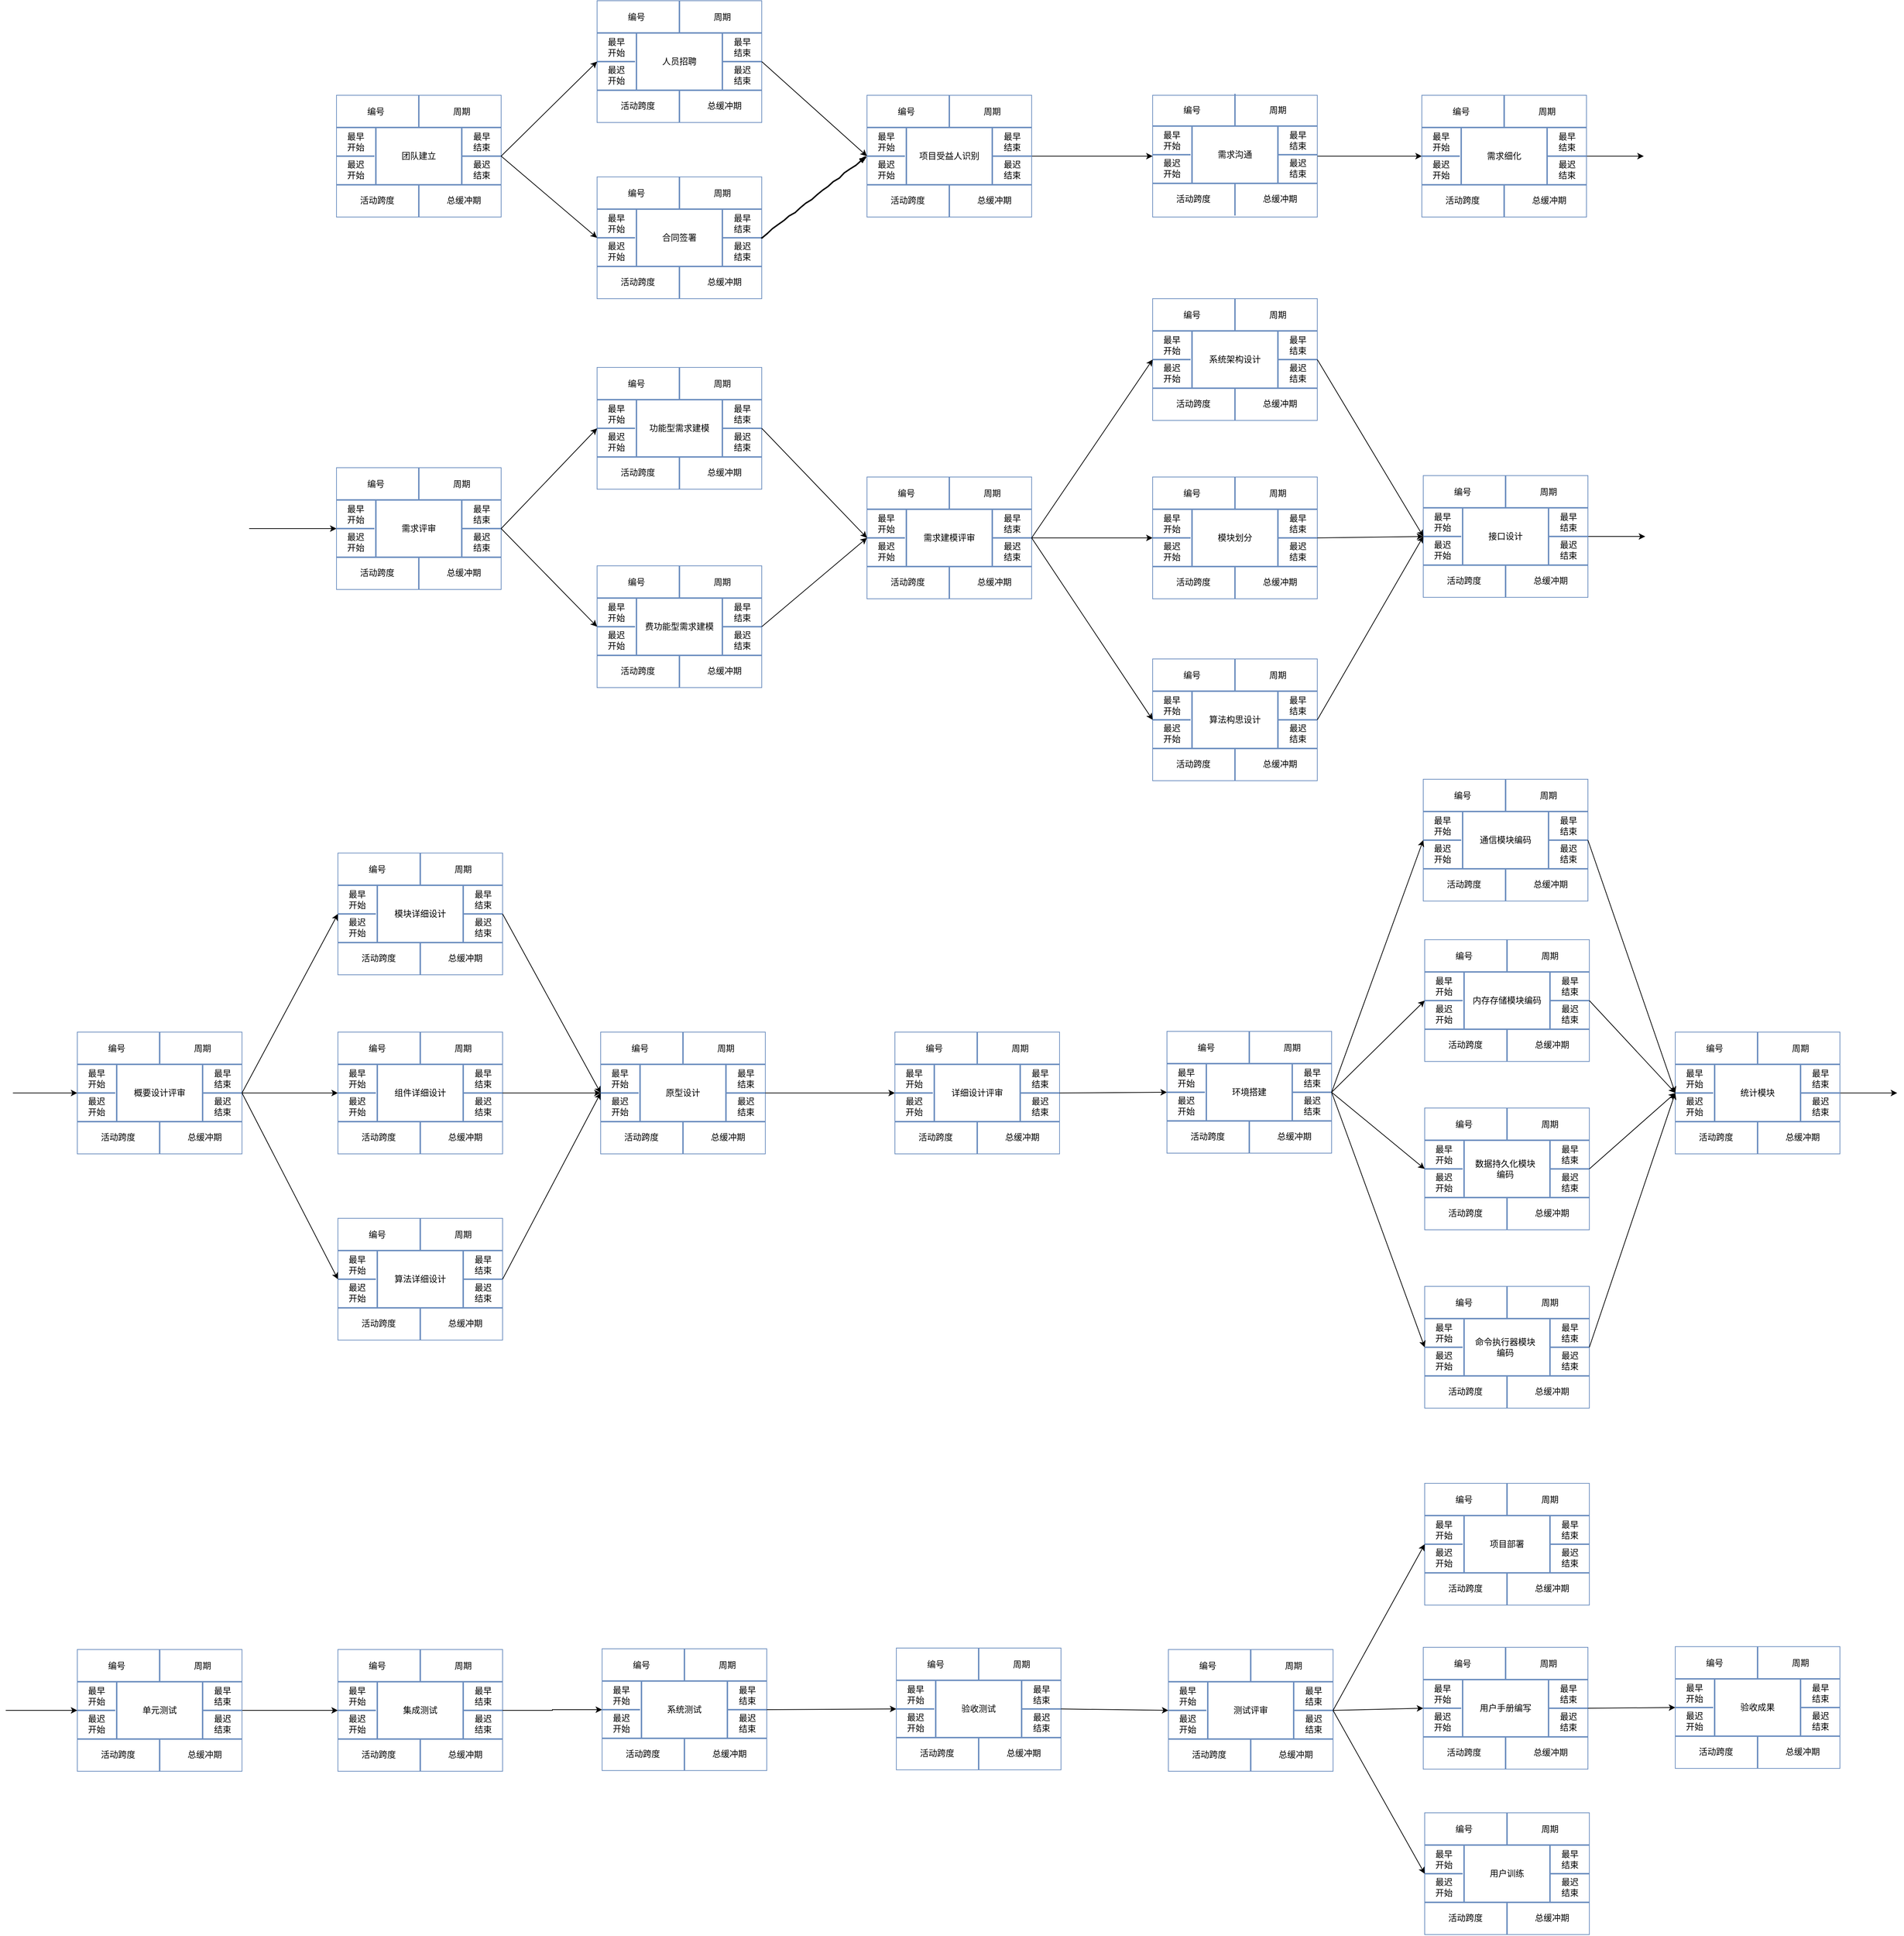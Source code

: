 <mxfile version="12.9.10" type="device"><diagram id="Uv5fmzc3TeCstMVYBgux" name="Page-1"><mxGraphModel dx="3896" dy="2480" grid="1" gridSize="10" guides="1" tooltips="1" connect="1" arrows="1" fold="1" page="1" pageScale="1" pageWidth="827" pageHeight="1169" math="0" shadow="0"><root><mxCell id="0"/><mxCell id="1" parent="0"/><mxCell id="00MJfAWH4BnS2YR_F01f-1" value="" style="rounded=0;whiteSpace=wrap;html=1;fillColor=none;strokeColor=#6c8ebf;" vertex="1" parent="1"><mxGeometry x="832" y="272" width="230" height="170" as="geometry"/></mxCell><mxCell id="00MJfAWH4BnS2YR_F01f-2" value="" style="line;strokeWidth=2;html=1;fillColor=#dae8fc;strokeColor=#6c8ebf;" vertex="1" parent="1"><mxGeometry x="832" y="312" width="230" height="10" as="geometry"/></mxCell><mxCell id="00MJfAWH4BnS2YR_F01f-3" value="" style="line;strokeWidth=2;html=1;fillColor=#dae8fc;strokeColor=#6c8ebf;" vertex="1" parent="1"><mxGeometry x="832" y="392" width="230" height="10" as="geometry"/></mxCell><mxCell id="00MJfAWH4BnS2YR_F01f-4" value="" style="line;strokeWidth=2;direction=south;html=1;fillColor=#dae8fc;strokeColor=#6c8ebf;" vertex="1" parent="1"><mxGeometry x="942" y="272" width="10" height="46" as="geometry"/></mxCell><mxCell id="00MJfAWH4BnS2YR_F01f-5" value="" style="line;strokeWidth=2;direction=south;html=1;fillColor=#dae8fc;strokeColor=#6c8ebf;" vertex="1" parent="1"><mxGeometry x="942" y="396" width="10" height="46" as="geometry"/></mxCell><mxCell id="00MJfAWH4BnS2YR_F01f-6" value="" style="line;strokeWidth=2;direction=south;html=1;fillColor=#dae8fc;strokeColor=#6c8ebf;" vertex="1" parent="1"><mxGeometry x="882" y="317" width="10" height="80" as="geometry"/></mxCell><mxCell id="00MJfAWH4BnS2YR_F01f-7" value="" style="line;strokeWidth=2;direction=south;html=1;fillColor=#dae8fc;strokeColor=#6c8ebf;" vertex="1" parent="1"><mxGeometry x="1002" y="316" width="10" height="80" as="geometry"/></mxCell><mxCell id="00MJfAWH4BnS2YR_F01f-8" value="" style="line;strokeWidth=2;html=1;fillColor=#dae8fc;strokeColor=#6c8ebf;" vertex="1" parent="1"><mxGeometry x="832" y="352" width="53" height="10" as="geometry"/></mxCell><mxCell id="00MJfAWH4BnS2YR_F01f-9" value="" style="line;strokeWidth=2;html=1;fillColor=#dae8fc;strokeColor=#6c8ebf;" vertex="1" parent="1"><mxGeometry x="1008" y="352" width="54" height="10" as="geometry"/></mxCell><mxCell id="00MJfAWH4BnS2YR_F01f-10" value="编号" style="text;html=1;strokeColor=none;fillColor=none;align=center;verticalAlign=middle;whiteSpace=wrap;rounded=0;" vertex="1" parent="1"><mxGeometry x="842" y="280" width="90" height="30" as="geometry"/></mxCell><mxCell id="00MJfAWH4BnS2YR_F01f-11" value="周期" style="text;html=1;strokeColor=none;fillColor=none;align=center;verticalAlign=middle;whiteSpace=wrap;rounded=0;" vertex="1" parent="1"><mxGeometry x="987" y="285" width="40" height="20" as="geometry"/></mxCell><mxCell id="00MJfAWH4BnS2YR_F01f-12" value="团队建立" style="text;html=1;strokeColor=none;fillColor=none;align=center;verticalAlign=middle;whiteSpace=wrap;rounded=0;" vertex="1" parent="1"><mxGeometry x="897" y="322" width="100" height="70" as="geometry"/></mxCell><mxCell id="00MJfAWH4BnS2YR_F01f-13" value="最早开始" style="text;html=1;strokeColor=none;fillColor=none;align=center;verticalAlign=middle;whiteSpace=wrap;rounded=0;" vertex="1" parent="1"><mxGeometry x="843.5" y="327" width="30" height="20" as="geometry"/></mxCell><mxCell id="00MJfAWH4BnS2YR_F01f-14" value="最早结束" style="text;html=1;strokeColor=none;fillColor=none;align=center;verticalAlign=middle;whiteSpace=wrap;rounded=0;" vertex="1" parent="1"><mxGeometry x="1020" y="327" width="30" height="20" as="geometry"/></mxCell><mxCell id="00MJfAWH4BnS2YR_F01f-15" value="最迟开始" style="text;html=1;strokeColor=none;fillColor=none;align=center;verticalAlign=middle;whiteSpace=wrap;rounded=0;" vertex="1" parent="1"><mxGeometry x="843.5" y="366" width="30" height="20" as="geometry"/></mxCell><mxCell id="00MJfAWH4BnS2YR_F01f-16" value="最迟结束" style="text;html=1;strokeColor=none;fillColor=none;align=center;verticalAlign=middle;whiteSpace=wrap;rounded=0;" vertex="1" parent="1"><mxGeometry x="1020" y="366" width="30" height="20" as="geometry"/></mxCell><mxCell id="00MJfAWH4BnS2YR_F01f-17" value="活动跨度" style="text;html=1;strokeColor=none;fillColor=none;align=center;verticalAlign=middle;whiteSpace=wrap;rounded=0;" vertex="1" parent="1"><mxGeometry x="843.5" y="409" width="90" height="20" as="geometry"/></mxCell><mxCell id="00MJfAWH4BnS2YR_F01f-18" value="总缓冲期" style="text;html=1;strokeColor=none;fillColor=none;align=center;verticalAlign=middle;whiteSpace=wrap;rounded=0;" vertex="1" parent="1"><mxGeometry x="960" y="409" width="100" height="20" as="geometry"/></mxCell><mxCell id="00MJfAWH4BnS2YR_F01f-19" value="" style="rounded=0;whiteSpace=wrap;html=1;fillColor=none;strokeColor=#6c8ebf;" vertex="1" parent="1"><mxGeometry x="1196" y="140" width="230" height="170" as="geometry"/></mxCell><mxCell id="00MJfAWH4BnS2YR_F01f-20" value="" style="line;strokeWidth=2;html=1;fillColor=#dae8fc;strokeColor=#6c8ebf;" vertex="1" parent="1"><mxGeometry x="1196" y="180" width="230" height="10" as="geometry"/></mxCell><mxCell id="00MJfAWH4BnS2YR_F01f-21" value="" style="line;strokeWidth=2;html=1;fillColor=#dae8fc;strokeColor=#6c8ebf;" vertex="1" parent="1"><mxGeometry x="1196" y="260" width="230" height="10" as="geometry"/></mxCell><mxCell id="00MJfAWH4BnS2YR_F01f-22" value="" style="line;strokeWidth=2;direction=south;html=1;fillColor=#dae8fc;strokeColor=#6c8ebf;" vertex="1" parent="1"><mxGeometry x="1306" y="140" width="10" height="46" as="geometry"/></mxCell><mxCell id="00MJfAWH4BnS2YR_F01f-23" value="" style="line;strokeWidth=2;direction=south;html=1;fillColor=#dae8fc;strokeColor=#6c8ebf;" vertex="1" parent="1"><mxGeometry x="1306" y="264" width="10" height="46" as="geometry"/></mxCell><mxCell id="00MJfAWH4BnS2YR_F01f-24" value="" style="line;strokeWidth=2;direction=south;html=1;fillColor=#dae8fc;strokeColor=#6c8ebf;" vertex="1" parent="1"><mxGeometry x="1246" y="185" width="10" height="80" as="geometry"/></mxCell><mxCell id="00MJfAWH4BnS2YR_F01f-25" value="" style="line;strokeWidth=2;direction=south;html=1;fillColor=#dae8fc;strokeColor=#6c8ebf;" vertex="1" parent="1"><mxGeometry x="1366" y="184" width="10" height="80" as="geometry"/></mxCell><mxCell id="00MJfAWH4BnS2YR_F01f-26" value="" style="line;strokeWidth=2;html=1;fillColor=#dae8fc;strokeColor=#6c8ebf;" vertex="1" parent="1"><mxGeometry x="1196" y="220" width="53" height="10" as="geometry"/></mxCell><mxCell id="00MJfAWH4BnS2YR_F01f-27" value="" style="line;strokeWidth=2;html=1;fillColor=#dae8fc;strokeColor=#6c8ebf;" vertex="1" parent="1"><mxGeometry x="1372" y="220" width="54" height="10" as="geometry"/></mxCell><mxCell id="00MJfAWH4BnS2YR_F01f-28" value="编号" style="text;html=1;strokeColor=none;fillColor=none;align=center;verticalAlign=middle;whiteSpace=wrap;rounded=0;" vertex="1" parent="1"><mxGeometry x="1206" y="148" width="90" height="30" as="geometry"/></mxCell><mxCell id="00MJfAWH4BnS2YR_F01f-29" value="周期" style="text;html=1;strokeColor=none;fillColor=none;align=center;verticalAlign=middle;whiteSpace=wrap;rounded=0;" vertex="1" parent="1"><mxGeometry x="1351" y="153" width="40" height="20" as="geometry"/></mxCell><mxCell id="00MJfAWH4BnS2YR_F01f-30" value="人员招聘" style="text;html=1;strokeColor=none;fillColor=none;align=center;verticalAlign=middle;whiteSpace=wrap;rounded=0;" vertex="1" parent="1"><mxGeometry x="1261" y="190" width="100" height="70" as="geometry"/></mxCell><mxCell id="00MJfAWH4BnS2YR_F01f-31" value="最早开始" style="text;html=1;strokeColor=none;fillColor=none;align=center;verticalAlign=middle;whiteSpace=wrap;rounded=0;" vertex="1" parent="1"><mxGeometry x="1207.5" y="195" width="30" height="20" as="geometry"/></mxCell><mxCell id="00MJfAWH4BnS2YR_F01f-32" value="最早结束" style="text;html=1;strokeColor=none;fillColor=none;align=center;verticalAlign=middle;whiteSpace=wrap;rounded=0;" vertex="1" parent="1"><mxGeometry x="1384" y="195" width="30" height="20" as="geometry"/></mxCell><mxCell id="00MJfAWH4BnS2YR_F01f-33" value="最迟开始" style="text;html=1;strokeColor=none;fillColor=none;align=center;verticalAlign=middle;whiteSpace=wrap;rounded=0;" vertex="1" parent="1"><mxGeometry x="1207.5" y="234" width="30" height="20" as="geometry"/></mxCell><mxCell id="00MJfAWH4BnS2YR_F01f-34" value="最迟结束" style="text;html=1;strokeColor=none;fillColor=none;align=center;verticalAlign=middle;whiteSpace=wrap;rounded=0;" vertex="1" parent="1"><mxGeometry x="1384" y="234" width="30" height="20" as="geometry"/></mxCell><mxCell id="00MJfAWH4BnS2YR_F01f-35" value="活动跨度" style="text;html=1;strokeColor=none;fillColor=none;align=center;verticalAlign=middle;whiteSpace=wrap;rounded=0;" vertex="1" parent="1"><mxGeometry x="1207.5" y="277" width="90" height="20" as="geometry"/></mxCell><mxCell id="00MJfAWH4BnS2YR_F01f-36" value="总缓冲期" style="text;html=1;strokeColor=none;fillColor=none;align=center;verticalAlign=middle;whiteSpace=wrap;rounded=0;" vertex="1" parent="1"><mxGeometry x="1324" y="277" width="100" height="20" as="geometry"/></mxCell><mxCell id="00MJfAWH4BnS2YR_F01f-37" value="" style="rounded=0;whiteSpace=wrap;html=1;fillColor=none;strokeColor=#6c8ebf;" vertex="1" parent="1"><mxGeometry x="1196" y="386" width="230" height="170" as="geometry"/></mxCell><mxCell id="00MJfAWH4BnS2YR_F01f-38" value="" style="line;strokeWidth=2;html=1;fillColor=#dae8fc;strokeColor=#6c8ebf;" vertex="1" parent="1"><mxGeometry x="1196" y="426" width="230" height="10" as="geometry"/></mxCell><mxCell id="00MJfAWH4BnS2YR_F01f-39" value="" style="line;strokeWidth=2;html=1;fillColor=#dae8fc;strokeColor=#6c8ebf;" vertex="1" parent="1"><mxGeometry x="1196" y="506" width="230" height="10" as="geometry"/></mxCell><mxCell id="00MJfAWH4BnS2YR_F01f-40" value="" style="line;strokeWidth=2;direction=south;html=1;fillColor=#dae8fc;strokeColor=#6c8ebf;" vertex="1" parent="1"><mxGeometry x="1306" y="386" width="10" height="46" as="geometry"/></mxCell><mxCell id="00MJfAWH4BnS2YR_F01f-41" value="" style="line;strokeWidth=2;direction=south;html=1;fillColor=#dae8fc;strokeColor=#6c8ebf;" vertex="1" parent="1"><mxGeometry x="1306" y="510" width="10" height="46" as="geometry"/></mxCell><mxCell id="00MJfAWH4BnS2YR_F01f-42" value="" style="line;strokeWidth=2;direction=south;html=1;fillColor=#dae8fc;strokeColor=#6c8ebf;" vertex="1" parent="1"><mxGeometry x="1246" y="431" width="10" height="80" as="geometry"/></mxCell><mxCell id="00MJfAWH4BnS2YR_F01f-43" value="" style="line;strokeWidth=2;direction=south;html=1;fillColor=#dae8fc;strokeColor=#6c8ebf;" vertex="1" parent="1"><mxGeometry x="1366" y="430" width="10" height="80" as="geometry"/></mxCell><mxCell id="00MJfAWH4BnS2YR_F01f-44" value="" style="line;strokeWidth=2;html=1;fillColor=#dae8fc;strokeColor=#6c8ebf;" vertex="1" parent="1"><mxGeometry x="1196" y="466" width="53" height="10" as="geometry"/></mxCell><mxCell id="00MJfAWH4BnS2YR_F01f-45" value="" style="line;strokeWidth=2;html=1;fillColor=#dae8fc;strokeColor=#6c8ebf;" vertex="1" parent="1"><mxGeometry x="1372" y="466" width="54" height="10" as="geometry"/></mxCell><mxCell id="00MJfAWH4BnS2YR_F01f-46" value="编号" style="text;html=1;strokeColor=none;fillColor=none;align=center;verticalAlign=middle;whiteSpace=wrap;rounded=0;" vertex="1" parent="1"><mxGeometry x="1206" y="394" width="90" height="30" as="geometry"/></mxCell><mxCell id="00MJfAWH4BnS2YR_F01f-47" value="周期" style="text;html=1;strokeColor=none;fillColor=none;align=center;verticalAlign=middle;whiteSpace=wrap;rounded=0;" vertex="1" parent="1"><mxGeometry x="1351" y="399" width="40" height="20" as="geometry"/></mxCell><mxCell id="00MJfAWH4BnS2YR_F01f-48" value="合同签署" style="text;html=1;strokeColor=none;fillColor=none;align=center;verticalAlign=middle;whiteSpace=wrap;rounded=0;" vertex="1" parent="1"><mxGeometry x="1261" y="436" width="100" height="70" as="geometry"/></mxCell><mxCell id="00MJfAWH4BnS2YR_F01f-49" value="最早开始" style="text;html=1;strokeColor=none;fillColor=none;align=center;verticalAlign=middle;whiteSpace=wrap;rounded=0;" vertex="1" parent="1"><mxGeometry x="1207.5" y="441" width="30" height="20" as="geometry"/></mxCell><mxCell id="00MJfAWH4BnS2YR_F01f-50" value="最早结束" style="text;html=1;strokeColor=none;fillColor=none;align=center;verticalAlign=middle;whiteSpace=wrap;rounded=0;" vertex="1" parent="1"><mxGeometry x="1384" y="441" width="30" height="20" as="geometry"/></mxCell><mxCell id="00MJfAWH4BnS2YR_F01f-51" value="最迟开始" style="text;html=1;strokeColor=none;fillColor=none;align=center;verticalAlign=middle;whiteSpace=wrap;rounded=0;" vertex="1" parent="1"><mxGeometry x="1207.5" y="480" width="30" height="20" as="geometry"/></mxCell><mxCell id="00MJfAWH4BnS2YR_F01f-52" value="最迟结束" style="text;html=1;strokeColor=none;fillColor=none;align=center;verticalAlign=middle;whiteSpace=wrap;rounded=0;" vertex="1" parent="1"><mxGeometry x="1384" y="480" width="30" height="20" as="geometry"/></mxCell><mxCell id="00MJfAWH4BnS2YR_F01f-53" value="活动跨度" style="text;html=1;strokeColor=none;fillColor=none;align=center;verticalAlign=middle;whiteSpace=wrap;rounded=0;" vertex="1" parent="1"><mxGeometry x="1207.5" y="523" width="90" height="20" as="geometry"/></mxCell><mxCell id="00MJfAWH4BnS2YR_F01f-54" value="总缓冲期" style="text;html=1;strokeColor=none;fillColor=none;align=center;verticalAlign=middle;whiteSpace=wrap;rounded=0;" vertex="1" parent="1"><mxGeometry x="1324" y="523" width="100" height="20" as="geometry"/></mxCell><mxCell id="00MJfAWH4BnS2YR_F01f-729" style="edgeStyle=orthogonalEdgeStyle;rounded=0;orthogonalLoop=1;jettySize=auto;html=1;exitX=1;exitY=0.5;exitDx=0;exitDy=0;entryX=0;entryY=0.5;entryDx=0;entryDy=0;" edge="1" parent="1" source="00MJfAWH4BnS2YR_F01f-55" target="00MJfAWH4BnS2YR_F01f-73"><mxGeometry relative="1" as="geometry"/></mxCell><mxCell id="00MJfAWH4BnS2YR_F01f-55" value="" style="rounded=0;whiteSpace=wrap;html=1;fillColor=none;strokeColor=#6c8ebf;" vertex="1" parent="1"><mxGeometry x="1573" y="272" width="230" height="170" as="geometry"/></mxCell><mxCell id="00MJfAWH4BnS2YR_F01f-56" value="" style="line;strokeWidth=2;html=1;fillColor=#dae8fc;strokeColor=#6c8ebf;" vertex="1" parent="1"><mxGeometry x="1573" y="312" width="230" height="10" as="geometry"/></mxCell><mxCell id="00MJfAWH4BnS2YR_F01f-57" value="" style="line;strokeWidth=2;html=1;fillColor=#dae8fc;strokeColor=#6c8ebf;" vertex="1" parent="1"><mxGeometry x="1573" y="392" width="230" height="10" as="geometry"/></mxCell><mxCell id="00MJfAWH4BnS2YR_F01f-58" value="" style="line;strokeWidth=2;direction=south;html=1;fillColor=#dae8fc;strokeColor=#6c8ebf;" vertex="1" parent="1"><mxGeometry x="1683" y="272" width="10" height="46" as="geometry"/></mxCell><mxCell id="00MJfAWH4BnS2YR_F01f-59" value="" style="line;strokeWidth=2;direction=south;html=1;fillColor=#dae8fc;strokeColor=#6c8ebf;" vertex="1" parent="1"><mxGeometry x="1683" y="396" width="10" height="46" as="geometry"/></mxCell><mxCell id="00MJfAWH4BnS2YR_F01f-60" value="" style="line;strokeWidth=2;direction=south;html=1;fillColor=#dae8fc;strokeColor=#6c8ebf;" vertex="1" parent="1"><mxGeometry x="1623" y="317" width="10" height="80" as="geometry"/></mxCell><mxCell id="00MJfAWH4BnS2YR_F01f-61" value="" style="line;strokeWidth=2;direction=south;html=1;fillColor=#dae8fc;strokeColor=#6c8ebf;" vertex="1" parent="1"><mxGeometry x="1743" y="316" width="10" height="80" as="geometry"/></mxCell><mxCell id="00MJfAWH4BnS2YR_F01f-62" value="" style="line;strokeWidth=2;html=1;fillColor=#dae8fc;strokeColor=#6c8ebf;" vertex="1" parent="1"><mxGeometry x="1573" y="352" width="53" height="10" as="geometry"/></mxCell><mxCell id="00MJfAWH4BnS2YR_F01f-63" value="" style="line;strokeWidth=2;html=1;fillColor=#dae8fc;strokeColor=#6c8ebf;" vertex="1" parent="1"><mxGeometry x="1749" y="352" width="54" height="10" as="geometry"/></mxCell><mxCell id="00MJfAWH4BnS2YR_F01f-64" value="编号" style="text;html=1;strokeColor=none;fillColor=none;align=center;verticalAlign=middle;whiteSpace=wrap;rounded=0;" vertex="1" parent="1"><mxGeometry x="1583" y="280" width="90" height="30" as="geometry"/></mxCell><mxCell id="00MJfAWH4BnS2YR_F01f-65" value="周期" style="text;html=1;strokeColor=none;fillColor=none;align=center;verticalAlign=middle;whiteSpace=wrap;rounded=0;" vertex="1" parent="1"><mxGeometry x="1728" y="285" width="40" height="20" as="geometry"/></mxCell><mxCell id="00MJfAWH4BnS2YR_F01f-66" value="项目受益人识别" style="text;html=1;strokeColor=none;fillColor=none;align=center;verticalAlign=middle;whiteSpace=wrap;rounded=0;" vertex="1" parent="1"><mxGeometry x="1638" y="322" width="100" height="70" as="geometry"/></mxCell><mxCell id="00MJfAWH4BnS2YR_F01f-67" value="最早开始" style="text;html=1;strokeColor=none;fillColor=none;align=center;verticalAlign=middle;whiteSpace=wrap;rounded=0;" vertex="1" parent="1"><mxGeometry x="1584.5" y="327" width="30" height="20" as="geometry"/></mxCell><mxCell id="00MJfAWH4BnS2YR_F01f-68" value="最早结束" style="text;html=1;strokeColor=none;fillColor=none;align=center;verticalAlign=middle;whiteSpace=wrap;rounded=0;" vertex="1" parent="1"><mxGeometry x="1761" y="327" width="30" height="20" as="geometry"/></mxCell><mxCell id="00MJfAWH4BnS2YR_F01f-69" value="最迟开始" style="text;html=1;strokeColor=none;fillColor=none;align=center;verticalAlign=middle;whiteSpace=wrap;rounded=0;" vertex="1" parent="1"><mxGeometry x="1584.5" y="366" width="30" height="20" as="geometry"/></mxCell><mxCell id="00MJfAWH4BnS2YR_F01f-70" value="最迟结束" style="text;html=1;strokeColor=none;fillColor=none;align=center;verticalAlign=middle;whiteSpace=wrap;rounded=0;" vertex="1" parent="1"><mxGeometry x="1761" y="366" width="30" height="20" as="geometry"/></mxCell><mxCell id="00MJfAWH4BnS2YR_F01f-71" value="活动跨度" style="text;html=1;strokeColor=none;fillColor=none;align=center;verticalAlign=middle;whiteSpace=wrap;rounded=0;" vertex="1" parent="1"><mxGeometry x="1584.5" y="409" width="90" height="20" as="geometry"/></mxCell><mxCell id="00MJfAWH4BnS2YR_F01f-72" value="总缓冲期" style="text;html=1;strokeColor=none;fillColor=none;align=center;verticalAlign=middle;whiteSpace=wrap;rounded=0;" vertex="1" parent="1"><mxGeometry x="1701" y="409" width="100" height="20" as="geometry"/></mxCell><mxCell id="00MJfAWH4BnS2YR_F01f-731" style="edgeStyle=orthogonalEdgeStyle;rounded=0;orthogonalLoop=1;jettySize=auto;html=1;exitX=1;exitY=0.5;exitDx=0;exitDy=0;entryX=0;entryY=0.5;entryDx=0;entryDy=0;" edge="1" parent="1" source="00MJfAWH4BnS2YR_F01f-73" target="00MJfAWH4BnS2YR_F01f-91"><mxGeometry relative="1" as="geometry"/></mxCell><mxCell id="00MJfAWH4BnS2YR_F01f-73" value="" style="rounded=0;whiteSpace=wrap;html=1;fillColor=none;strokeColor=#6c8ebf;" vertex="1" parent="1"><mxGeometry x="1972" y="272" width="230" height="170" as="geometry"/></mxCell><mxCell id="00MJfAWH4BnS2YR_F01f-74" value="" style="line;strokeWidth=2;html=1;fillColor=#dae8fc;strokeColor=#6c8ebf;" vertex="1" parent="1"><mxGeometry x="1972" y="310" width="230" height="10" as="geometry"/></mxCell><mxCell id="00MJfAWH4BnS2YR_F01f-75" value="" style="line;strokeWidth=2;html=1;fillColor=#dae8fc;strokeColor=#6c8ebf;" vertex="1" parent="1"><mxGeometry x="1972" y="390" width="230" height="10" as="geometry"/></mxCell><mxCell id="00MJfAWH4BnS2YR_F01f-76" value="" style="line;strokeWidth=2;direction=south;html=1;fillColor=#dae8fc;strokeColor=#6c8ebf;" vertex="1" parent="1"><mxGeometry x="2082" y="270" width="10" height="46" as="geometry"/></mxCell><mxCell id="00MJfAWH4BnS2YR_F01f-77" value="" style="line;strokeWidth=2;direction=south;html=1;fillColor=#dae8fc;strokeColor=#6c8ebf;" vertex="1" parent="1"><mxGeometry x="2082" y="394" width="10" height="46" as="geometry"/></mxCell><mxCell id="00MJfAWH4BnS2YR_F01f-78" value="" style="line;strokeWidth=2;direction=south;html=1;fillColor=#dae8fc;strokeColor=#6c8ebf;" vertex="1" parent="1"><mxGeometry x="2022" y="315" width="10" height="80" as="geometry"/></mxCell><mxCell id="00MJfAWH4BnS2YR_F01f-79" value="" style="line;strokeWidth=2;direction=south;html=1;fillColor=#dae8fc;strokeColor=#6c8ebf;" vertex="1" parent="1"><mxGeometry x="2142" y="314" width="10" height="80" as="geometry"/></mxCell><mxCell id="00MJfAWH4BnS2YR_F01f-80" value="" style="line;strokeWidth=2;html=1;fillColor=#dae8fc;strokeColor=#6c8ebf;" vertex="1" parent="1"><mxGeometry x="1972" y="350" width="53" height="10" as="geometry"/></mxCell><mxCell id="00MJfAWH4BnS2YR_F01f-81" value="" style="line;strokeWidth=2;html=1;fillColor=#dae8fc;strokeColor=#6c8ebf;" vertex="1" parent="1"><mxGeometry x="2148" y="350" width="54" height="10" as="geometry"/></mxCell><mxCell id="00MJfAWH4BnS2YR_F01f-82" value="编号" style="text;html=1;strokeColor=none;fillColor=none;align=center;verticalAlign=middle;whiteSpace=wrap;rounded=0;" vertex="1" parent="1"><mxGeometry x="1982" y="278" width="90" height="30" as="geometry"/></mxCell><mxCell id="00MJfAWH4BnS2YR_F01f-83" value="周期" style="text;html=1;strokeColor=none;fillColor=none;align=center;verticalAlign=middle;whiteSpace=wrap;rounded=0;" vertex="1" parent="1"><mxGeometry x="2127" y="283" width="40" height="20" as="geometry"/></mxCell><mxCell id="00MJfAWH4BnS2YR_F01f-84" value="需求沟通" style="text;html=1;strokeColor=none;fillColor=none;align=center;verticalAlign=middle;whiteSpace=wrap;rounded=0;" vertex="1" parent="1"><mxGeometry x="2037" y="320" width="100" height="70" as="geometry"/></mxCell><mxCell id="00MJfAWH4BnS2YR_F01f-85" value="最早开始" style="text;html=1;strokeColor=none;fillColor=none;align=center;verticalAlign=middle;whiteSpace=wrap;rounded=0;" vertex="1" parent="1"><mxGeometry x="1983.5" y="325" width="30" height="20" as="geometry"/></mxCell><mxCell id="00MJfAWH4BnS2YR_F01f-86" value="最早结束" style="text;html=1;strokeColor=none;fillColor=none;align=center;verticalAlign=middle;whiteSpace=wrap;rounded=0;" vertex="1" parent="1"><mxGeometry x="2160" y="325" width="30" height="20" as="geometry"/></mxCell><mxCell id="00MJfAWH4BnS2YR_F01f-87" value="最迟开始" style="text;html=1;strokeColor=none;fillColor=none;align=center;verticalAlign=middle;whiteSpace=wrap;rounded=0;" vertex="1" parent="1"><mxGeometry x="1983.5" y="364" width="30" height="20" as="geometry"/></mxCell><mxCell id="00MJfAWH4BnS2YR_F01f-88" value="最迟结束" style="text;html=1;strokeColor=none;fillColor=none;align=center;verticalAlign=middle;whiteSpace=wrap;rounded=0;" vertex="1" parent="1"><mxGeometry x="2160" y="364" width="30" height="20" as="geometry"/></mxCell><mxCell id="00MJfAWH4BnS2YR_F01f-89" value="活动跨度" style="text;html=1;strokeColor=none;fillColor=none;align=center;verticalAlign=middle;whiteSpace=wrap;rounded=0;" vertex="1" parent="1"><mxGeometry x="1983.5" y="407" width="90" height="20" as="geometry"/></mxCell><mxCell id="00MJfAWH4BnS2YR_F01f-90" value="总缓冲期" style="text;html=1;strokeColor=none;fillColor=none;align=center;verticalAlign=middle;whiteSpace=wrap;rounded=0;" vertex="1" parent="1"><mxGeometry x="2100" y="407" width="100" height="20" as="geometry"/></mxCell><mxCell id="00MJfAWH4BnS2YR_F01f-747" value="" style="edgeStyle=orthogonalEdgeStyle;rounded=0;orthogonalLoop=1;jettySize=auto;html=1;" edge="1" parent="1" source="00MJfAWH4BnS2YR_F01f-91"><mxGeometry relative="1" as="geometry"><mxPoint x="2658" y="357" as="targetPoint"/></mxGeometry></mxCell><mxCell id="00MJfAWH4BnS2YR_F01f-91" value="" style="rounded=0;whiteSpace=wrap;html=1;fillColor=none;strokeColor=#6c8ebf;" vertex="1" parent="1"><mxGeometry x="2348" y="272" width="230" height="170" as="geometry"/></mxCell><mxCell id="00MJfAWH4BnS2YR_F01f-92" value="" style="line;strokeWidth=2;html=1;fillColor=#dae8fc;strokeColor=#6c8ebf;" vertex="1" parent="1"><mxGeometry x="2348" y="312" width="230" height="10" as="geometry"/></mxCell><mxCell id="00MJfAWH4BnS2YR_F01f-93" value="" style="line;strokeWidth=2;html=1;fillColor=#dae8fc;strokeColor=#6c8ebf;" vertex="1" parent="1"><mxGeometry x="2348" y="392" width="230" height="10" as="geometry"/></mxCell><mxCell id="00MJfAWH4BnS2YR_F01f-94" value="" style="line;strokeWidth=2;direction=south;html=1;fillColor=#dae8fc;strokeColor=#6c8ebf;" vertex="1" parent="1"><mxGeometry x="2458" y="272" width="10" height="46" as="geometry"/></mxCell><mxCell id="00MJfAWH4BnS2YR_F01f-95" value="" style="line;strokeWidth=2;direction=south;html=1;fillColor=#dae8fc;strokeColor=#6c8ebf;" vertex="1" parent="1"><mxGeometry x="2458" y="396" width="10" height="46" as="geometry"/></mxCell><mxCell id="00MJfAWH4BnS2YR_F01f-96" value="" style="line;strokeWidth=2;direction=south;html=1;fillColor=#dae8fc;strokeColor=#6c8ebf;" vertex="1" parent="1"><mxGeometry x="2398" y="317" width="10" height="80" as="geometry"/></mxCell><mxCell id="00MJfAWH4BnS2YR_F01f-97" value="" style="line;strokeWidth=2;direction=south;html=1;fillColor=#dae8fc;strokeColor=#6c8ebf;" vertex="1" parent="1"><mxGeometry x="2518" y="316" width="10" height="80" as="geometry"/></mxCell><mxCell id="00MJfAWH4BnS2YR_F01f-98" value="" style="line;strokeWidth=2;html=1;fillColor=#dae8fc;strokeColor=#6c8ebf;" vertex="1" parent="1"><mxGeometry x="2348" y="352" width="53" height="10" as="geometry"/></mxCell><mxCell id="00MJfAWH4BnS2YR_F01f-99" value="" style="line;strokeWidth=2;html=1;fillColor=#dae8fc;strokeColor=#6c8ebf;" vertex="1" parent="1"><mxGeometry x="2524" y="352" width="54" height="10" as="geometry"/></mxCell><mxCell id="00MJfAWH4BnS2YR_F01f-100" value="编号" style="text;html=1;strokeColor=none;fillColor=none;align=center;verticalAlign=middle;whiteSpace=wrap;rounded=0;" vertex="1" parent="1"><mxGeometry x="2358" y="280" width="90" height="30" as="geometry"/></mxCell><mxCell id="00MJfAWH4BnS2YR_F01f-101" value="周期" style="text;html=1;strokeColor=none;fillColor=none;align=center;verticalAlign=middle;whiteSpace=wrap;rounded=0;" vertex="1" parent="1"><mxGeometry x="2503" y="285" width="40" height="20" as="geometry"/></mxCell><mxCell id="00MJfAWH4BnS2YR_F01f-102" value="需求细化" style="text;html=1;strokeColor=none;fillColor=none;align=center;verticalAlign=middle;whiteSpace=wrap;rounded=0;" vertex="1" parent="1"><mxGeometry x="2413" y="322" width="100" height="70" as="geometry"/></mxCell><mxCell id="00MJfAWH4BnS2YR_F01f-103" value="最早开始" style="text;html=1;strokeColor=none;fillColor=none;align=center;verticalAlign=middle;whiteSpace=wrap;rounded=0;" vertex="1" parent="1"><mxGeometry x="2359.5" y="327" width="30" height="20" as="geometry"/></mxCell><mxCell id="00MJfAWH4BnS2YR_F01f-104" value="最早结束" style="text;html=1;strokeColor=none;fillColor=none;align=center;verticalAlign=middle;whiteSpace=wrap;rounded=0;" vertex="1" parent="1"><mxGeometry x="2536" y="327" width="30" height="20" as="geometry"/></mxCell><mxCell id="00MJfAWH4BnS2YR_F01f-105" value="最迟开始" style="text;html=1;strokeColor=none;fillColor=none;align=center;verticalAlign=middle;whiteSpace=wrap;rounded=0;" vertex="1" parent="1"><mxGeometry x="2359.5" y="366" width="30" height="20" as="geometry"/></mxCell><mxCell id="00MJfAWH4BnS2YR_F01f-106" value="最迟结束" style="text;html=1;strokeColor=none;fillColor=none;align=center;verticalAlign=middle;whiteSpace=wrap;rounded=0;" vertex="1" parent="1"><mxGeometry x="2536" y="366" width="30" height="20" as="geometry"/></mxCell><mxCell id="00MJfAWH4BnS2YR_F01f-107" value="活动跨度" style="text;html=1;strokeColor=none;fillColor=none;align=center;verticalAlign=middle;whiteSpace=wrap;rounded=0;" vertex="1" parent="1"><mxGeometry x="2359.5" y="409" width="90" height="20" as="geometry"/></mxCell><mxCell id="00MJfAWH4BnS2YR_F01f-108" value="总缓冲期" style="text;html=1;strokeColor=none;fillColor=none;align=center;verticalAlign=middle;whiteSpace=wrap;rounded=0;" vertex="1" parent="1"><mxGeometry x="2476" y="409" width="100" height="20" as="geometry"/></mxCell><mxCell id="00MJfAWH4BnS2YR_F01f-109" value="" style="rounded=0;whiteSpace=wrap;html=1;fillColor=none;strokeColor=#6c8ebf;" vertex="1" parent="1"><mxGeometry x="832" y="792" width="230" height="170" as="geometry"/></mxCell><mxCell id="00MJfAWH4BnS2YR_F01f-110" value="" style="line;strokeWidth=2;html=1;fillColor=#dae8fc;strokeColor=#6c8ebf;" vertex="1" parent="1"><mxGeometry x="832" y="832" width="230" height="10" as="geometry"/></mxCell><mxCell id="00MJfAWH4BnS2YR_F01f-111" value="" style="line;strokeWidth=2;html=1;fillColor=#dae8fc;strokeColor=#6c8ebf;" vertex="1" parent="1"><mxGeometry x="832" y="912" width="230" height="10" as="geometry"/></mxCell><mxCell id="00MJfAWH4BnS2YR_F01f-112" value="" style="line;strokeWidth=2;direction=south;html=1;fillColor=#dae8fc;strokeColor=#6c8ebf;" vertex="1" parent="1"><mxGeometry x="942" y="792" width="10" height="46" as="geometry"/></mxCell><mxCell id="00MJfAWH4BnS2YR_F01f-113" value="" style="line;strokeWidth=2;direction=south;html=1;fillColor=#dae8fc;strokeColor=#6c8ebf;" vertex="1" parent="1"><mxGeometry x="942" y="916" width="10" height="46" as="geometry"/></mxCell><mxCell id="00MJfAWH4BnS2YR_F01f-114" value="" style="line;strokeWidth=2;direction=south;html=1;fillColor=#dae8fc;strokeColor=#6c8ebf;" vertex="1" parent="1"><mxGeometry x="882" y="837" width="10" height="80" as="geometry"/></mxCell><mxCell id="00MJfAWH4BnS2YR_F01f-115" value="" style="line;strokeWidth=2;direction=south;html=1;fillColor=#dae8fc;strokeColor=#6c8ebf;" vertex="1" parent="1"><mxGeometry x="1002" y="836" width="10" height="80" as="geometry"/></mxCell><mxCell id="00MJfAWH4BnS2YR_F01f-116" value="" style="line;strokeWidth=2;html=1;fillColor=#dae8fc;strokeColor=#6c8ebf;" vertex="1" parent="1"><mxGeometry x="832" y="872" width="53" height="10" as="geometry"/></mxCell><mxCell id="00MJfAWH4BnS2YR_F01f-117" value="" style="line;strokeWidth=2;html=1;fillColor=#dae8fc;strokeColor=#6c8ebf;" vertex="1" parent="1"><mxGeometry x="1008" y="872" width="54" height="10" as="geometry"/></mxCell><mxCell id="00MJfAWH4BnS2YR_F01f-118" value="编号" style="text;html=1;strokeColor=none;fillColor=none;align=center;verticalAlign=middle;whiteSpace=wrap;rounded=0;" vertex="1" parent="1"><mxGeometry x="842" y="800" width="90" height="30" as="geometry"/></mxCell><mxCell id="00MJfAWH4BnS2YR_F01f-119" value="周期" style="text;html=1;strokeColor=none;fillColor=none;align=center;verticalAlign=middle;whiteSpace=wrap;rounded=0;" vertex="1" parent="1"><mxGeometry x="987" y="805" width="40" height="20" as="geometry"/></mxCell><mxCell id="00MJfAWH4BnS2YR_F01f-120" value="需求评审" style="text;html=1;strokeColor=none;fillColor=none;align=center;verticalAlign=middle;whiteSpace=wrap;rounded=0;" vertex="1" parent="1"><mxGeometry x="897" y="842" width="100" height="70" as="geometry"/></mxCell><mxCell id="00MJfAWH4BnS2YR_F01f-121" value="最早开始" style="text;html=1;strokeColor=none;fillColor=none;align=center;verticalAlign=middle;whiteSpace=wrap;rounded=0;" vertex="1" parent="1"><mxGeometry x="843.5" y="847" width="30" height="20" as="geometry"/></mxCell><mxCell id="00MJfAWH4BnS2YR_F01f-122" value="最早结束" style="text;html=1;strokeColor=none;fillColor=none;align=center;verticalAlign=middle;whiteSpace=wrap;rounded=0;" vertex="1" parent="1"><mxGeometry x="1020" y="847" width="30" height="20" as="geometry"/></mxCell><mxCell id="00MJfAWH4BnS2YR_F01f-123" value="最迟开始" style="text;html=1;strokeColor=none;fillColor=none;align=center;verticalAlign=middle;whiteSpace=wrap;rounded=0;" vertex="1" parent="1"><mxGeometry x="843.5" y="886" width="30" height="20" as="geometry"/></mxCell><mxCell id="00MJfAWH4BnS2YR_F01f-124" value="最迟结束" style="text;html=1;strokeColor=none;fillColor=none;align=center;verticalAlign=middle;whiteSpace=wrap;rounded=0;" vertex="1" parent="1"><mxGeometry x="1020" y="886" width="30" height="20" as="geometry"/></mxCell><mxCell id="00MJfAWH4BnS2YR_F01f-125" value="活动跨度" style="text;html=1;strokeColor=none;fillColor=none;align=center;verticalAlign=middle;whiteSpace=wrap;rounded=0;" vertex="1" parent="1"><mxGeometry x="843.5" y="929" width="90" height="20" as="geometry"/></mxCell><mxCell id="00MJfAWH4BnS2YR_F01f-126" value="总缓冲期" style="text;html=1;strokeColor=none;fillColor=none;align=center;verticalAlign=middle;whiteSpace=wrap;rounded=0;" vertex="1" parent="1"><mxGeometry x="960" y="929" width="100" height="20" as="geometry"/></mxCell><mxCell id="00MJfAWH4BnS2YR_F01f-127" value="" style="rounded=0;whiteSpace=wrap;html=1;fillColor=none;strokeColor=#6c8ebf;" vertex="1" parent="1"><mxGeometry x="1196" y="652" width="230" height="170" as="geometry"/></mxCell><mxCell id="00MJfAWH4BnS2YR_F01f-128" value="" style="line;strokeWidth=2;html=1;fillColor=#dae8fc;strokeColor=#6c8ebf;" vertex="1" parent="1"><mxGeometry x="1196" y="692" width="230" height="10" as="geometry"/></mxCell><mxCell id="00MJfAWH4BnS2YR_F01f-129" value="" style="line;strokeWidth=2;html=1;fillColor=#dae8fc;strokeColor=#6c8ebf;" vertex="1" parent="1"><mxGeometry x="1196" y="772" width="230" height="10" as="geometry"/></mxCell><mxCell id="00MJfAWH4BnS2YR_F01f-130" value="" style="line;strokeWidth=2;direction=south;html=1;fillColor=#dae8fc;strokeColor=#6c8ebf;" vertex="1" parent="1"><mxGeometry x="1306" y="652" width="10" height="46" as="geometry"/></mxCell><mxCell id="00MJfAWH4BnS2YR_F01f-131" value="" style="line;strokeWidth=2;direction=south;html=1;fillColor=#dae8fc;strokeColor=#6c8ebf;" vertex="1" parent="1"><mxGeometry x="1306" y="776" width="10" height="46" as="geometry"/></mxCell><mxCell id="00MJfAWH4BnS2YR_F01f-132" value="" style="line;strokeWidth=2;direction=south;html=1;fillColor=#dae8fc;strokeColor=#6c8ebf;" vertex="1" parent="1"><mxGeometry x="1246" y="697" width="10" height="80" as="geometry"/></mxCell><mxCell id="00MJfAWH4BnS2YR_F01f-133" value="" style="line;strokeWidth=2;direction=south;html=1;fillColor=#dae8fc;strokeColor=#6c8ebf;" vertex="1" parent="1"><mxGeometry x="1366" y="696" width="10" height="80" as="geometry"/></mxCell><mxCell id="00MJfAWH4BnS2YR_F01f-134" value="" style="line;strokeWidth=2;html=1;fillColor=#dae8fc;strokeColor=#6c8ebf;" vertex="1" parent="1"><mxGeometry x="1196" y="732" width="53" height="10" as="geometry"/></mxCell><mxCell id="00MJfAWH4BnS2YR_F01f-135" value="" style="line;strokeWidth=2;html=1;fillColor=#dae8fc;strokeColor=#6c8ebf;" vertex="1" parent="1"><mxGeometry x="1372" y="732" width="54" height="10" as="geometry"/></mxCell><mxCell id="00MJfAWH4BnS2YR_F01f-136" value="编号" style="text;html=1;strokeColor=none;fillColor=none;align=center;verticalAlign=middle;whiteSpace=wrap;rounded=0;" vertex="1" parent="1"><mxGeometry x="1206" y="660" width="90" height="30" as="geometry"/></mxCell><mxCell id="00MJfAWH4BnS2YR_F01f-137" value="周期" style="text;html=1;strokeColor=none;fillColor=none;align=center;verticalAlign=middle;whiteSpace=wrap;rounded=0;" vertex="1" parent="1"><mxGeometry x="1351" y="665" width="40" height="20" as="geometry"/></mxCell><mxCell id="00MJfAWH4BnS2YR_F01f-138" value="功能型需求建模" style="text;html=1;strokeColor=none;fillColor=none;align=center;verticalAlign=middle;whiteSpace=wrap;rounded=0;" vertex="1" parent="1"><mxGeometry x="1261" y="702" width="100" height="70" as="geometry"/></mxCell><mxCell id="00MJfAWH4BnS2YR_F01f-139" value="最早开始" style="text;html=1;strokeColor=none;fillColor=none;align=center;verticalAlign=middle;whiteSpace=wrap;rounded=0;" vertex="1" parent="1"><mxGeometry x="1207.5" y="707" width="30" height="20" as="geometry"/></mxCell><mxCell id="00MJfAWH4BnS2YR_F01f-140" value="最早结束" style="text;html=1;strokeColor=none;fillColor=none;align=center;verticalAlign=middle;whiteSpace=wrap;rounded=0;" vertex="1" parent="1"><mxGeometry x="1384" y="707" width="30" height="20" as="geometry"/></mxCell><mxCell id="00MJfAWH4BnS2YR_F01f-141" value="最迟开始" style="text;html=1;strokeColor=none;fillColor=none;align=center;verticalAlign=middle;whiteSpace=wrap;rounded=0;" vertex="1" parent="1"><mxGeometry x="1207.5" y="746" width="30" height="20" as="geometry"/></mxCell><mxCell id="00MJfAWH4BnS2YR_F01f-142" value="最迟结束" style="text;html=1;strokeColor=none;fillColor=none;align=center;verticalAlign=middle;whiteSpace=wrap;rounded=0;" vertex="1" parent="1"><mxGeometry x="1384" y="746" width="30" height="20" as="geometry"/></mxCell><mxCell id="00MJfAWH4BnS2YR_F01f-143" value="活动跨度" style="text;html=1;strokeColor=none;fillColor=none;align=center;verticalAlign=middle;whiteSpace=wrap;rounded=0;" vertex="1" parent="1"><mxGeometry x="1207.5" y="789" width="90" height="20" as="geometry"/></mxCell><mxCell id="00MJfAWH4BnS2YR_F01f-144" value="总缓冲期" style="text;html=1;strokeColor=none;fillColor=none;align=center;verticalAlign=middle;whiteSpace=wrap;rounded=0;" vertex="1" parent="1"><mxGeometry x="1324" y="789" width="100" height="20" as="geometry"/></mxCell><mxCell id="00MJfAWH4BnS2YR_F01f-145" value="" style="rounded=0;whiteSpace=wrap;html=1;fillColor=none;strokeColor=#6c8ebf;" vertex="1" parent="1"><mxGeometry x="1196" y="929" width="230" height="170" as="geometry"/></mxCell><mxCell id="00MJfAWH4BnS2YR_F01f-146" value="" style="line;strokeWidth=2;html=1;fillColor=#dae8fc;strokeColor=#6c8ebf;" vertex="1" parent="1"><mxGeometry x="1196" y="969" width="230" height="10" as="geometry"/></mxCell><mxCell id="00MJfAWH4BnS2YR_F01f-147" value="" style="line;strokeWidth=2;html=1;fillColor=#dae8fc;strokeColor=#6c8ebf;" vertex="1" parent="1"><mxGeometry x="1196" y="1049" width="230" height="10" as="geometry"/></mxCell><mxCell id="00MJfAWH4BnS2YR_F01f-148" value="" style="line;strokeWidth=2;direction=south;html=1;fillColor=#dae8fc;strokeColor=#6c8ebf;" vertex="1" parent="1"><mxGeometry x="1306" y="929" width="10" height="46" as="geometry"/></mxCell><mxCell id="00MJfAWH4BnS2YR_F01f-149" value="" style="line;strokeWidth=2;direction=south;html=1;fillColor=#dae8fc;strokeColor=#6c8ebf;" vertex="1" parent="1"><mxGeometry x="1306" y="1053" width="10" height="46" as="geometry"/></mxCell><mxCell id="00MJfAWH4BnS2YR_F01f-150" value="" style="line;strokeWidth=2;direction=south;html=1;fillColor=#dae8fc;strokeColor=#6c8ebf;" vertex="1" parent="1"><mxGeometry x="1246" y="974" width="10" height="80" as="geometry"/></mxCell><mxCell id="00MJfAWH4BnS2YR_F01f-151" value="" style="line;strokeWidth=2;direction=south;html=1;fillColor=#dae8fc;strokeColor=#6c8ebf;" vertex="1" parent="1"><mxGeometry x="1366" y="973" width="10" height="80" as="geometry"/></mxCell><mxCell id="00MJfAWH4BnS2YR_F01f-152" value="" style="line;strokeWidth=2;html=1;fillColor=#dae8fc;strokeColor=#6c8ebf;" vertex="1" parent="1"><mxGeometry x="1196" y="1009" width="53" height="10" as="geometry"/></mxCell><mxCell id="00MJfAWH4BnS2YR_F01f-153" value="" style="line;strokeWidth=2;html=1;fillColor=#dae8fc;strokeColor=#6c8ebf;" vertex="1" parent="1"><mxGeometry x="1372" y="1009" width="54" height="10" as="geometry"/></mxCell><mxCell id="00MJfAWH4BnS2YR_F01f-154" value="编号" style="text;html=1;strokeColor=none;fillColor=none;align=center;verticalAlign=middle;whiteSpace=wrap;rounded=0;" vertex="1" parent="1"><mxGeometry x="1206" y="937" width="90" height="30" as="geometry"/></mxCell><mxCell id="00MJfAWH4BnS2YR_F01f-155" value="周期" style="text;html=1;strokeColor=none;fillColor=none;align=center;verticalAlign=middle;whiteSpace=wrap;rounded=0;" vertex="1" parent="1"><mxGeometry x="1351" y="942" width="40" height="20" as="geometry"/></mxCell><mxCell id="00MJfAWH4BnS2YR_F01f-156" value="费功能型需求建模" style="text;html=1;strokeColor=none;fillColor=none;align=center;verticalAlign=middle;whiteSpace=wrap;rounded=0;" vertex="1" parent="1"><mxGeometry x="1261" y="979" width="100" height="70" as="geometry"/></mxCell><mxCell id="00MJfAWH4BnS2YR_F01f-157" value="最早开始" style="text;html=1;strokeColor=none;fillColor=none;align=center;verticalAlign=middle;whiteSpace=wrap;rounded=0;" vertex="1" parent="1"><mxGeometry x="1207.5" y="984" width="30" height="20" as="geometry"/></mxCell><mxCell id="00MJfAWH4BnS2YR_F01f-158" value="最早结束" style="text;html=1;strokeColor=none;fillColor=none;align=center;verticalAlign=middle;whiteSpace=wrap;rounded=0;" vertex="1" parent="1"><mxGeometry x="1384" y="984" width="30" height="20" as="geometry"/></mxCell><mxCell id="00MJfAWH4BnS2YR_F01f-159" value="最迟开始" style="text;html=1;strokeColor=none;fillColor=none;align=center;verticalAlign=middle;whiteSpace=wrap;rounded=0;" vertex="1" parent="1"><mxGeometry x="1207.5" y="1023" width="30" height="20" as="geometry"/></mxCell><mxCell id="00MJfAWH4BnS2YR_F01f-160" value="最迟结束" style="text;html=1;strokeColor=none;fillColor=none;align=center;verticalAlign=middle;whiteSpace=wrap;rounded=0;" vertex="1" parent="1"><mxGeometry x="1384" y="1023" width="30" height="20" as="geometry"/></mxCell><mxCell id="00MJfAWH4BnS2YR_F01f-161" value="活动跨度" style="text;html=1;strokeColor=none;fillColor=none;align=center;verticalAlign=middle;whiteSpace=wrap;rounded=0;" vertex="1" parent="1"><mxGeometry x="1207.5" y="1066" width="90" height="20" as="geometry"/></mxCell><mxCell id="00MJfAWH4BnS2YR_F01f-162" value="总缓冲期" style="text;html=1;strokeColor=none;fillColor=none;align=center;verticalAlign=middle;whiteSpace=wrap;rounded=0;" vertex="1" parent="1"><mxGeometry x="1324" y="1066" width="100" height="20" as="geometry"/></mxCell><mxCell id="00MJfAWH4BnS2YR_F01f-163" value="" style="rounded=0;whiteSpace=wrap;html=1;fillColor=none;strokeColor=#6c8ebf;" vertex="1" parent="1"><mxGeometry x="1573" y="805" width="230" height="170" as="geometry"/></mxCell><mxCell id="00MJfAWH4BnS2YR_F01f-164" value="" style="line;strokeWidth=2;html=1;fillColor=#dae8fc;strokeColor=#6c8ebf;" vertex="1" parent="1"><mxGeometry x="1573" y="845" width="230" height="10" as="geometry"/></mxCell><mxCell id="00MJfAWH4BnS2YR_F01f-165" value="" style="line;strokeWidth=2;html=1;fillColor=#dae8fc;strokeColor=#6c8ebf;" vertex="1" parent="1"><mxGeometry x="1573" y="925" width="230" height="10" as="geometry"/></mxCell><mxCell id="00MJfAWH4BnS2YR_F01f-166" value="" style="line;strokeWidth=2;direction=south;html=1;fillColor=#dae8fc;strokeColor=#6c8ebf;" vertex="1" parent="1"><mxGeometry x="1683" y="805" width="10" height="46" as="geometry"/></mxCell><mxCell id="00MJfAWH4BnS2YR_F01f-167" value="" style="line;strokeWidth=2;direction=south;html=1;fillColor=#dae8fc;strokeColor=#6c8ebf;" vertex="1" parent="1"><mxGeometry x="1683" y="929" width="10" height="46" as="geometry"/></mxCell><mxCell id="00MJfAWH4BnS2YR_F01f-168" value="" style="line;strokeWidth=2;direction=south;html=1;fillColor=#dae8fc;strokeColor=#6c8ebf;" vertex="1" parent="1"><mxGeometry x="1623" y="850" width="10" height="80" as="geometry"/></mxCell><mxCell id="00MJfAWH4BnS2YR_F01f-169" value="" style="line;strokeWidth=2;direction=south;html=1;fillColor=#dae8fc;strokeColor=#6c8ebf;" vertex="1" parent="1"><mxGeometry x="1743" y="849" width="10" height="80" as="geometry"/></mxCell><mxCell id="00MJfAWH4BnS2YR_F01f-170" value="" style="line;strokeWidth=2;html=1;fillColor=#dae8fc;strokeColor=#6c8ebf;" vertex="1" parent="1"><mxGeometry x="1573" y="885" width="53" height="10" as="geometry"/></mxCell><mxCell id="00MJfAWH4BnS2YR_F01f-171" value="" style="line;strokeWidth=2;html=1;fillColor=#dae8fc;strokeColor=#6c8ebf;" vertex="1" parent="1"><mxGeometry x="1749" y="885" width="54" height="10" as="geometry"/></mxCell><mxCell id="00MJfAWH4BnS2YR_F01f-172" value="编号" style="text;html=1;strokeColor=none;fillColor=none;align=center;verticalAlign=middle;whiteSpace=wrap;rounded=0;" vertex="1" parent="1"><mxGeometry x="1583" y="813" width="90" height="30" as="geometry"/></mxCell><mxCell id="00MJfAWH4BnS2YR_F01f-173" value="周期" style="text;html=1;strokeColor=none;fillColor=none;align=center;verticalAlign=middle;whiteSpace=wrap;rounded=0;" vertex="1" parent="1"><mxGeometry x="1728" y="818" width="40" height="20" as="geometry"/></mxCell><mxCell id="00MJfAWH4BnS2YR_F01f-174" value="需求建模评审" style="text;html=1;strokeColor=none;fillColor=none;align=center;verticalAlign=middle;whiteSpace=wrap;rounded=0;" vertex="1" parent="1"><mxGeometry x="1638" y="855" width="100" height="70" as="geometry"/></mxCell><mxCell id="00MJfAWH4BnS2YR_F01f-175" value="最早开始" style="text;html=1;strokeColor=none;fillColor=none;align=center;verticalAlign=middle;whiteSpace=wrap;rounded=0;" vertex="1" parent="1"><mxGeometry x="1584.5" y="860" width="30" height="20" as="geometry"/></mxCell><mxCell id="00MJfAWH4BnS2YR_F01f-176" value="最早结束" style="text;html=1;strokeColor=none;fillColor=none;align=center;verticalAlign=middle;whiteSpace=wrap;rounded=0;" vertex="1" parent="1"><mxGeometry x="1761" y="860" width="30" height="20" as="geometry"/></mxCell><mxCell id="00MJfAWH4BnS2YR_F01f-177" value="最迟开始" style="text;html=1;strokeColor=none;fillColor=none;align=center;verticalAlign=middle;whiteSpace=wrap;rounded=0;" vertex="1" parent="1"><mxGeometry x="1584.5" y="899" width="30" height="20" as="geometry"/></mxCell><mxCell id="00MJfAWH4BnS2YR_F01f-178" value="最迟结束" style="text;html=1;strokeColor=none;fillColor=none;align=center;verticalAlign=middle;whiteSpace=wrap;rounded=0;" vertex="1" parent="1"><mxGeometry x="1761" y="899" width="30" height="20" as="geometry"/></mxCell><mxCell id="00MJfAWH4BnS2YR_F01f-179" value="活动跨度" style="text;html=1;strokeColor=none;fillColor=none;align=center;verticalAlign=middle;whiteSpace=wrap;rounded=0;" vertex="1" parent="1"><mxGeometry x="1584.5" y="942" width="90" height="20" as="geometry"/></mxCell><mxCell id="00MJfAWH4BnS2YR_F01f-180" value="总缓冲期" style="text;html=1;strokeColor=none;fillColor=none;align=center;verticalAlign=middle;whiteSpace=wrap;rounded=0;" vertex="1" parent="1"><mxGeometry x="1701" y="942" width="100" height="20" as="geometry"/></mxCell><mxCell id="00MJfAWH4BnS2YR_F01f-181" value="" style="rounded=0;whiteSpace=wrap;html=1;fillColor=none;strokeColor=#6c8ebf;" vertex="1" parent="1"><mxGeometry x="1972" y="556" width="230" height="170" as="geometry"/></mxCell><mxCell id="00MJfAWH4BnS2YR_F01f-182" value="" style="line;strokeWidth=2;html=1;fillColor=#dae8fc;strokeColor=#6c8ebf;" vertex="1" parent="1"><mxGeometry x="1972" y="596" width="230" height="10" as="geometry"/></mxCell><mxCell id="00MJfAWH4BnS2YR_F01f-183" value="" style="line;strokeWidth=2;html=1;fillColor=#dae8fc;strokeColor=#6c8ebf;" vertex="1" parent="1"><mxGeometry x="1972" y="676" width="230" height="10" as="geometry"/></mxCell><mxCell id="00MJfAWH4BnS2YR_F01f-184" value="" style="line;strokeWidth=2;direction=south;html=1;fillColor=#dae8fc;strokeColor=#6c8ebf;" vertex="1" parent="1"><mxGeometry x="2082" y="556" width="10" height="46" as="geometry"/></mxCell><mxCell id="00MJfAWH4BnS2YR_F01f-185" value="" style="line;strokeWidth=2;direction=south;html=1;fillColor=#dae8fc;strokeColor=#6c8ebf;" vertex="1" parent="1"><mxGeometry x="2082" y="680" width="10" height="46" as="geometry"/></mxCell><mxCell id="00MJfAWH4BnS2YR_F01f-186" value="" style="line;strokeWidth=2;direction=south;html=1;fillColor=#dae8fc;strokeColor=#6c8ebf;" vertex="1" parent="1"><mxGeometry x="2022" y="601" width="10" height="80" as="geometry"/></mxCell><mxCell id="00MJfAWH4BnS2YR_F01f-187" value="" style="line;strokeWidth=2;direction=south;html=1;fillColor=#dae8fc;strokeColor=#6c8ebf;" vertex="1" parent="1"><mxGeometry x="2142" y="600" width="10" height="80" as="geometry"/></mxCell><mxCell id="00MJfAWH4BnS2YR_F01f-188" value="" style="line;strokeWidth=2;html=1;fillColor=#dae8fc;strokeColor=#6c8ebf;" vertex="1" parent="1"><mxGeometry x="1972" y="636" width="53" height="10" as="geometry"/></mxCell><mxCell id="00MJfAWH4BnS2YR_F01f-189" value="" style="line;strokeWidth=2;html=1;fillColor=#dae8fc;strokeColor=#6c8ebf;" vertex="1" parent="1"><mxGeometry x="2148" y="636" width="54" height="10" as="geometry"/></mxCell><mxCell id="00MJfAWH4BnS2YR_F01f-190" value="编号" style="text;html=1;strokeColor=none;fillColor=none;align=center;verticalAlign=middle;whiteSpace=wrap;rounded=0;" vertex="1" parent="1"><mxGeometry x="1982" y="564" width="90" height="30" as="geometry"/></mxCell><mxCell id="00MJfAWH4BnS2YR_F01f-191" value="周期" style="text;html=1;strokeColor=none;fillColor=none;align=center;verticalAlign=middle;whiteSpace=wrap;rounded=0;" vertex="1" parent="1"><mxGeometry x="2127" y="569" width="40" height="20" as="geometry"/></mxCell><mxCell id="00MJfAWH4BnS2YR_F01f-192" value="系统架构设计" style="text;html=1;strokeColor=none;fillColor=none;align=center;verticalAlign=middle;whiteSpace=wrap;rounded=0;" vertex="1" parent="1"><mxGeometry x="2037" y="606" width="100" height="70" as="geometry"/></mxCell><mxCell id="00MJfAWH4BnS2YR_F01f-193" value="最早开始" style="text;html=1;strokeColor=none;fillColor=none;align=center;verticalAlign=middle;whiteSpace=wrap;rounded=0;" vertex="1" parent="1"><mxGeometry x="1983.5" y="611" width="30" height="20" as="geometry"/></mxCell><mxCell id="00MJfAWH4BnS2YR_F01f-194" value="最早结束" style="text;html=1;strokeColor=none;fillColor=none;align=center;verticalAlign=middle;whiteSpace=wrap;rounded=0;" vertex="1" parent="1"><mxGeometry x="2160" y="611" width="30" height="20" as="geometry"/></mxCell><mxCell id="00MJfAWH4BnS2YR_F01f-195" value="最迟开始" style="text;html=1;strokeColor=none;fillColor=none;align=center;verticalAlign=middle;whiteSpace=wrap;rounded=0;" vertex="1" parent="1"><mxGeometry x="1983.5" y="650" width="30" height="20" as="geometry"/></mxCell><mxCell id="00MJfAWH4BnS2YR_F01f-196" value="最迟结束" style="text;html=1;strokeColor=none;fillColor=none;align=center;verticalAlign=middle;whiteSpace=wrap;rounded=0;" vertex="1" parent="1"><mxGeometry x="2160" y="650" width="30" height="20" as="geometry"/></mxCell><mxCell id="00MJfAWH4BnS2YR_F01f-197" value="活动跨度" style="text;html=1;strokeColor=none;fillColor=none;align=center;verticalAlign=middle;whiteSpace=wrap;rounded=0;" vertex="1" parent="1"><mxGeometry x="1983.5" y="693" width="90" height="20" as="geometry"/></mxCell><mxCell id="00MJfAWH4BnS2YR_F01f-198" value="总缓冲期" style="text;html=1;strokeColor=none;fillColor=none;align=center;verticalAlign=middle;whiteSpace=wrap;rounded=0;" vertex="1" parent="1"><mxGeometry x="2100" y="693" width="100" height="20" as="geometry"/></mxCell><mxCell id="00MJfAWH4BnS2YR_F01f-199" value="" style="rounded=0;whiteSpace=wrap;html=1;fillColor=none;strokeColor=#6c8ebf;" vertex="1" parent="1"><mxGeometry x="1972" y="805" width="230" height="170" as="geometry"/></mxCell><mxCell id="00MJfAWH4BnS2YR_F01f-200" value="" style="line;strokeWidth=2;html=1;fillColor=#dae8fc;strokeColor=#6c8ebf;" vertex="1" parent="1"><mxGeometry x="1972" y="845" width="230" height="10" as="geometry"/></mxCell><mxCell id="00MJfAWH4BnS2YR_F01f-201" value="" style="line;strokeWidth=2;html=1;fillColor=#dae8fc;strokeColor=#6c8ebf;" vertex="1" parent="1"><mxGeometry x="1972" y="925" width="230" height="10" as="geometry"/></mxCell><mxCell id="00MJfAWH4BnS2YR_F01f-202" value="" style="line;strokeWidth=2;direction=south;html=1;fillColor=#dae8fc;strokeColor=#6c8ebf;" vertex="1" parent="1"><mxGeometry x="2082" y="805" width="10" height="46" as="geometry"/></mxCell><mxCell id="00MJfAWH4BnS2YR_F01f-203" value="" style="line;strokeWidth=2;direction=south;html=1;fillColor=#dae8fc;strokeColor=#6c8ebf;" vertex="1" parent="1"><mxGeometry x="2082" y="929" width="10" height="46" as="geometry"/></mxCell><mxCell id="00MJfAWH4BnS2YR_F01f-204" value="" style="line;strokeWidth=2;direction=south;html=1;fillColor=#dae8fc;strokeColor=#6c8ebf;" vertex="1" parent="1"><mxGeometry x="2022" y="850" width="10" height="80" as="geometry"/></mxCell><mxCell id="00MJfAWH4BnS2YR_F01f-205" value="" style="line;strokeWidth=2;direction=south;html=1;fillColor=#dae8fc;strokeColor=#6c8ebf;" vertex="1" parent="1"><mxGeometry x="2142" y="849" width="10" height="80" as="geometry"/></mxCell><mxCell id="00MJfAWH4BnS2YR_F01f-206" value="" style="line;strokeWidth=2;html=1;fillColor=#dae8fc;strokeColor=#6c8ebf;" vertex="1" parent="1"><mxGeometry x="1972" y="885" width="53" height="10" as="geometry"/></mxCell><mxCell id="00MJfAWH4BnS2YR_F01f-207" value="" style="line;strokeWidth=2;html=1;fillColor=#dae8fc;strokeColor=#6c8ebf;" vertex="1" parent="1"><mxGeometry x="2148" y="885" width="54" height="10" as="geometry"/></mxCell><mxCell id="00MJfAWH4BnS2YR_F01f-208" value="编号" style="text;html=1;strokeColor=none;fillColor=none;align=center;verticalAlign=middle;whiteSpace=wrap;rounded=0;" vertex="1" parent="1"><mxGeometry x="1982" y="813" width="90" height="30" as="geometry"/></mxCell><mxCell id="00MJfAWH4BnS2YR_F01f-209" value="周期" style="text;html=1;strokeColor=none;fillColor=none;align=center;verticalAlign=middle;whiteSpace=wrap;rounded=0;" vertex="1" parent="1"><mxGeometry x="2127" y="818" width="40" height="20" as="geometry"/></mxCell><mxCell id="00MJfAWH4BnS2YR_F01f-210" value="模块划分" style="text;html=1;strokeColor=none;fillColor=none;align=center;verticalAlign=middle;whiteSpace=wrap;rounded=0;" vertex="1" parent="1"><mxGeometry x="2037" y="855" width="100" height="70" as="geometry"/></mxCell><mxCell id="00MJfAWH4BnS2YR_F01f-211" value="最早开始" style="text;html=1;strokeColor=none;fillColor=none;align=center;verticalAlign=middle;whiteSpace=wrap;rounded=0;" vertex="1" parent="1"><mxGeometry x="1983.5" y="860" width="30" height="20" as="geometry"/></mxCell><mxCell id="00MJfAWH4BnS2YR_F01f-212" value="最早结束" style="text;html=1;strokeColor=none;fillColor=none;align=center;verticalAlign=middle;whiteSpace=wrap;rounded=0;" vertex="1" parent="1"><mxGeometry x="2160" y="860" width="30" height="20" as="geometry"/></mxCell><mxCell id="00MJfAWH4BnS2YR_F01f-213" value="最迟开始" style="text;html=1;strokeColor=none;fillColor=none;align=center;verticalAlign=middle;whiteSpace=wrap;rounded=0;" vertex="1" parent="1"><mxGeometry x="1983.5" y="899" width="30" height="20" as="geometry"/></mxCell><mxCell id="00MJfAWH4BnS2YR_F01f-214" value="最迟结束" style="text;html=1;strokeColor=none;fillColor=none;align=center;verticalAlign=middle;whiteSpace=wrap;rounded=0;" vertex="1" parent="1"><mxGeometry x="2160" y="899" width="30" height="20" as="geometry"/></mxCell><mxCell id="00MJfAWH4BnS2YR_F01f-215" value="活动跨度" style="text;html=1;strokeColor=none;fillColor=none;align=center;verticalAlign=middle;whiteSpace=wrap;rounded=0;" vertex="1" parent="1"><mxGeometry x="1983.5" y="942" width="90" height="20" as="geometry"/></mxCell><mxCell id="00MJfAWH4BnS2YR_F01f-216" value="总缓冲期" style="text;html=1;strokeColor=none;fillColor=none;align=center;verticalAlign=middle;whiteSpace=wrap;rounded=0;" vertex="1" parent="1"><mxGeometry x="2100" y="942" width="100" height="20" as="geometry"/></mxCell><mxCell id="00MJfAWH4BnS2YR_F01f-217" value="" style="rounded=0;whiteSpace=wrap;html=1;fillColor=none;strokeColor=#6c8ebf;" vertex="1" parent="1"><mxGeometry x="1972" y="1059" width="230" height="170" as="geometry"/></mxCell><mxCell id="00MJfAWH4BnS2YR_F01f-218" value="" style="line;strokeWidth=2;html=1;fillColor=#dae8fc;strokeColor=#6c8ebf;" vertex="1" parent="1"><mxGeometry x="1972" y="1099" width="230" height="10" as="geometry"/></mxCell><mxCell id="00MJfAWH4BnS2YR_F01f-219" value="" style="line;strokeWidth=2;html=1;fillColor=#dae8fc;strokeColor=#6c8ebf;" vertex="1" parent="1"><mxGeometry x="1972" y="1179" width="230" height="10" as="geometry"/></mxCell><mxCell id="00MJfAWH4BnS2YR_F01f-220" value="" style="line;strokeWidth=2;direction=south;html=1;fillColor=#dae8fc;strokeColor=#6c8ebf;" vertex="1" parent="1"><mxGeometry x="2082" y="1059" width="10" height="46" as="geometry"/></mxCell><mxCell id="00MJfAWH4BnS2YR_F01f-221" value="" style="line;strokeWidth=2;direction=south;html=1;fillColor=#dae8fc;strokeColor=#6c8ebf;" vertex="1" parent="1"><mxGeometry x="2082" y="1183" width="10" height="46" as="geometry"/></mxCell><mxCell id="00MJfAWH4BnS2YR_F01f-222" value="" style="line;strokeWidth=2;direction=south;html=1;fillColor=#dae8fc;strokeColor=#6c8ebf;" vertex="1" parent="1"><mxGeometry x="2022" y="1104" width="10" height="80" as="geometry"/></mxCell><mxCell id="00MJfAWH4BnS2YR_F01f-223" value="" style="line;strokeWidth=2;direction=south;html=1;fillColor=#dae8fc;strokeColor=#6c8ebf;" vertex="1" parent="1"><mxGeometry x="2142" y="1103" width="10" height="80" as="geometry"/></mxCell><mxCell id="00MJfAWH4BnS2YR_F01f-224" value="" style="line;strokeWidth=2;html=1;fillColor=#dae8fc;strokeColor=#6c8ebf;" vertex="1" parent="1"><mxGeometry x="1972" y="1139" width="53" height="10" as="geometry"/></mxCell><mxCell id="00MJfAWH4BnS2YR_F01f-225" value="" style="line;strokeWidth=2;html=1;fillColor=#dae8fc;strokeColor=#6c8ebf;" vertex="1" parent="1"><mxGeometry x="2148" y="1139" width="54" height="10" as="geometry"/></mxCell><mxCell id="00MJfAWH4BnS2YR_F01f-226" value="编号" style="text;html=1;strokeColor=none;fillColor=none;align=center;verticalAlign=middle;whiteSpace=wrap;rounded=0;" vertex="1" parent="1"><mxGeometry x="1982" y="1067" width="90" height="30" as="geometry"/></mxCell><mxCell id="00MJfAWH4BnS2YR_F01f-227" value="周期" style="text;html=1;strokeColor=none;fillColor=none;align=center;verticalAlign=middle;whiteSpace=wrap;rounded=0;" vertex="1" parent="1"><mxGeometry x="2127" y="1072" width="40" height="20" as="geometry"/></mxCell><mxCell id="00MJfAWH4BnS2YR_F01f-228" value="算法构思设计" style="text;html=1;strokeColor=none;fillColor=none;align=center;verticalAlign=middle;whiteSpace=wrap;rounded=0;" vertex="1" parent="1"><mxGeometry x="2037" y="1109" width="100" height="70" as="geometry"/></mxCell><mxCell id="00MJfAWH4BnS2YR_F01f-229" value="最早开始" style="text;html=1;strokeColor=none;fillColor=none;align=center;verticalAlign=middle;whiteSpace=wrap;rounded=0;" vertex="1" parent="1"><mxGeometry x="1983.5" y="1114" width="30" height="20" as="geometry"/></mxCell><mxCell id="00MJfAWH4BnS2YR_F01f-230" value="最早结束" style="text;html=1;strokeColor=none;fillColor=none;align=center;verticalAlign=middle;whiteSpace=wrap;rounded=0;" vertex="1" parent="1"><mxGeometry x="2160" y="1114" width="30" height="20" as="geometry"/></mxCell><mxCell id="00MJfAWH4BnS2YR_F01f-231" value="最迟开始" style="text;html=1;strokeColor=none;fillColor=none;align=center;verticalAlign=middle;whiteSpace=wrap;rounded=0;" vertex="1" parent="1"><mxGeometry x="1983.5" y="1153" width="30" height="20" as="geometry"/></mxCell><mxCell id="00MJfAWH4BnS2YR_F01f-232" value="最迟结束" style="text;html=1;strokeColor=none;fillColor=none;align=center;verticalAlign=middle;whiteSpace=wrap;rounded=0;" vertex="1" parent="1"><mxGeometry x="2160" y="1153" width="30" height="20" as="geometry"/></mxCell><mxCell id="00MJfAWH4BnS2YR_F01f-233" value="活动跨度" style="text;html=1;strokeColor=none;fillColor=none;align=center;verticalAlign=middle;whiteSpace=wrap;rounded=0;" vertex="1" parent="1"><mxGeometry x="1983.5" y="1196" width="90" height="20" as="geometry"/></mxCell><mxCell id="00MJfAWH4BnS2YR_F01f-234" value="总缓冲期" style="text;html=1;strokeColor=none;fillColor=none;align=center;verticalAlign=middle;whiteSpace=wrap;rounded=0;" vertex="1" parent="1"><mxGeometry x="2100" y="1196" width="100" height="20" as="geometry"/></mxCell><mxCell id="00MJfAWH4BnS2YR_F01f-745" value="" style="edgeStyle=orthogonalEdgeStyle;rounded=0;orthogonalLoop=1;jettySize=auto;html=1;" edge="1" parent="1" source="00MJfAWH4BnS2YR_F01f-235"><mxGeometry relative="1" as="geometry"><mxPoint x="2660" y="888" as="targetPoint"/></mxGeometry></mxCell><mxCell id="00MJfAWH4BnS2YR_F01f-235" value="" style="rounded=0;whiteSpace=wrap;html=1;fillColor=none;strokeColor=#6c8ebf;" vertex="1" parent="1"><mxGeometry x="2350" y="803" width="230" height="170" as="geometry"/></mxCell><mxCell id="00MJfAWH4BnS2YR_F01f-236" value="" style="line;strokeWidth=2;html=1;fillColor=#dae8fc;strokeColor=#6c8ebf;" vertex="1" parent="1"><mxGeometry x="2350" y="843" width="230" height="10" as="geometry"/></mxCell><mxCell id="00MJfAWH4BnS2YR_F01f-237" value="" style="line;strokeWidth=2;html=1;fillColor=#dae8fc;strokeColor=#6c8ebf;" vertex="1" parent="1"><mxGeometry x="2350" y="923" width="230" height="10" as="geometry"/></mxCell><mxCell id="00MJfAWH4BnS2YR_F01f-238" value="" style="line;strokeWidth=2;direction=south;html=1;fillColor=#dae8fc;strokeColor=#6c8ebf;" vertex="1" parent="1"><mxGeometry x="2460" y="803" width="10" height="46" as="geometry"/></mxCell><mxCell id="00MJfAWH4BnS2YR_F01f-239" value="" style="line;strokeWidth=2;direction=south;html=1;fillColor=#dae8fc;strokeColor=#6c8ebf;" vertex="1" parent="1"><mxGeometry x="2460" y="927" width="10" height="46" as="geometry"/></mxCell><mxCell id="00MJfAWH4BnS2YR_F01f-240" value="" style="line;strokeWidth=2;direction=south;html=1;fillColor=#dae8fc;strokeColor=#6c8ebf;" vertex="1" parent="1"><mxGeometry x="2400" y="848" width="10" height="80" as="geometry"/></mxCell><mxCell id="00MJfAWH4BnS2YR_F01f-241" value="" style="line;strokeWidth=2;direction=south;html=1;fillColor=#dae8fc;strokeColor=#6c8ebf;" vertex="1" parent="1"><mxGeometry x="2520" y="847" width="10" height="80" as="geometry"/></mxCell><mxCell id="00MJfAWH4BnS2YR_F01f-242" value="" style="line;strokeWidth=2;html=1;fillColor=#dae8fc;strokeColor=#6c8ebf;" vertex="1" parent="1"><mxGeometry x="2350" y="883" width="53" height="10" as="geometry"/></mxCell><mxCell id="00MJfAWH4BnS2YR_F01f-243" value="" style="line;strokeWidth=2;html=1;fillColor=#dae8fc;strokeColor=#6c8ebf;" vertex="1" parent="1"><mxGeometry x="2526" y="883" width="54" height="10" as="geometry"/></mxCell><mxCell id="00MJfAWH4BnS2YR_F01f-244" value="编号" style="text;html=1;strokeColor=none;fillColor=none;align=center;verticalAlign=middle;whiteSpace=wrap;rounded=0;" vertex="1" parent="1"><mxGeometry x="2360" y="811" width="90" height="30" as="geometry"/></mxCell><mxCell id="00MJfAWH4BnS2YR_F01f-245" value="周期" style="text;html=1;strokeColor=none;fillColor=none;align=center;verticalAlign=middle;whiteSpace=wrap;rounded=0;" vertex="1" parent="1"><mxGeometry x="2505" y="816" width="40" height="20" as="geometry"/></mxCell><mxCell id="00MJfAWH4BnS2YR_F01f-246" value="接口设计" style="text;html=1;strokeColor=none;fillColor=none;align=center;verticalAlign=middle;whiteSpace=wrap;rounded=0;" vertex="1" parent="1"><mxGeometry x="2415" y="853" width="100" height="70" as="geometry"/></mxCell><mxCell id="00MJfAWH4BnS2YR_F01f-247" value="最早开始" style="text;html=1;strokeColor=none;fillColor=none;align=center;verticalAlign=middle;whiteSpace=wrap;rounded=0;" vertex="1" parent="1"><mxGeometry x="2361.5" y="858" width="30" height="20" as="geometry"/></mxCell><mxCell id="00MJfAWH4BnS2YR_F01f-248" value="最早结束" style="text;html=1;strokeColor=none;fillColor=none;align=center;verticalAlign=middle;whiteSpace=wrap;rounded=0;" vertex="1" parent="1"><mxGeometry x="2538" y="858" width="30" height="20" as="geometry"/></mxCell><mxCell id="00MJfAWH4BnS2YR_F01f-249" value="最迟开始" style="text;html=1;strokeColor=none;fillColor=none;align=center;verticalAlign=middle;whiteSpace=wrap;rounded=0;" vertex="1" parent="1"><mxGeometry x="2361.5" y="897" width="30" height="20" as="geometry"/></mxCell><mxCell id="00MJfAWH4BnS2YR_F01f-250" value="最迟结束" style="text;html=1;strokeColor=none;fillColor=none;align=center;verticalAlign=middle;whiteSpace=wrap;rounded=0;" vertex="1" parent="1"><mxGeometry x="2538" y="897" width="30" height="20" as="geometry"/></mxCell><mxCell id="00MJfAWH4BnS2YR_F01f-251" value="活动跨度" style="text;html=1;strokeColor=none;fillColor=none;align=center;verticalAlign=middle;whiteSpace=wrap;rounded=0;" vertex="1" parent="1"><mxGeometry x="2361.5" y="940" width="90" height="20" as="geometry"/></mxCell><mxCell id="00MJfAWH4BnS2YR_F01f-252" value="总缓冲期" style="text;html=1;strokeColor=none;fillColor=none;align=center;verticalAlign=middle;whiteSpace=wrap;rounded=0;" vertex="1" parent="1"><mxGeometry x="2478" y="940" width="100" height="20" as="geometry"/></mxCell><mxCell id="00MJfAWH4BnS2YR_F01f-253" value="" style="rounded=0;whiteSpace=wrap;html=1;fillColor=none;strokeColor=#6c8ebf;" vertex="1" parent="1"><mxGeometry x="470" y="1580" width="230" height="170" as="geometry"/></mxCell><mxCell id="00MJfAWH4BnS2YR_F01f-254" value="" style="line;strokeWidth=2;html=1;fillColor=#dae8fc;strokeColor=#6c8ebf;" vertex="1" parent="1"><mxGeometry x="470" y="1620" width="230" height="10" as="geometry"/></mxCell><mxCell id="00MJfAWH4BnS2YR_F01f-255" value="" style="line;strokeWidth=2;html=1;fillColor=#dae8fc;strokeColor=#6c8ebf;" vertex="1" parent="1"><mxGeometry x="470" y="1700" width="230" height="10" as="geometry"/></mxCell><mxCell id="00MJfAWH4BnS2YR_F01f-256" value="" style="line;strokeWidth=2;direction=south;html=1;fillColor=#dae8fc;strokeColor=#6c8ebf;" vertex="1" parent="1"><mxGeometry x="580" y="1580" width="10" height="46" as="geometry"/></mxCell><mxCell id="00MJfAWH4BnS2YR_F01f-257" value="" style="line;strokeWidth=2;direction=south;html=1;fillColor=#dae8fc;strokeColor=#6c8ebf;" vertex="1" parent="1"><mxGeometry x="580" y="1704" width="10" height="46" as="geometry"/></mxCell><mxCell id="00MJfAWH4BnS2YR_F01f-258" value="" style="line;strokeWidth=2;direction=south;html=1;fillColor=#dae8fc;strokeColor=#6c8ebf;" vertex="1" parent="1"><mxGeometry x="520" y="1625" width="10" height="80" as="geometry"/></mxCell><mxCell id="00MJfAWH4BnS2YR_F01f-259" value="" style="line;strokeWidth=2;direction=south;html=1;fillColor=#dae8fc;strokeColor=#6c8ebf;" vertex="1" parent="1"><mxGeometry x="640" y="1624" width="10" height="80" as="geometry"/></mxCell><mxCell id="00MJfAWH4BnS2YR_F01f-260" value="" style="line;strokeWidth=2;html=1;fillColor=#dae8fc;strokeColor=#6c8ebf;" vertex="1" parent="1"><mxGeometry x="470" y="1660" width="53" height="10" as="geometry"/></mxCell><mxCell id="00MJfAWH4BnS2YR_F01f-261" value="" style="line;strokeWidth=2;html=1;fillColor=#dae8fc;strokeColor=#6c8ebf;" vertex="1" parent="1"><mxGeometry x="646" y="1660" width="54" height="10" as="geometry"/></mxCell><mxCell id="00MJfAWH4BnS2YR_F01f-262" value="编号" style="text;html=1;strokeColor=none;fillColor=none;align=center;verticalAlign=middle;whiteSpace=wrap;rounded=0;" vertex="1" parent="1"><mxGeometry x="480" y="1588" width="90" height="30" as="geometry"/></mxCell><mxCell id="00MJfAWH4BnS2YR_F01f-263" value="周期" style="text;html=1;strokeColor=none;fillColor=none;align=center;verticalAlign=middle;whiteSpace=wrap;rounded=0;" vertex="1" parent="1"><mxGeometry x="625" y="1593" width="40" height="20" as="geometry"/></mxCell><mxCell id="00MJfAWH4BnS2YR_F01f-264" value="概要设计评审" style="text;html=1;strokeColor=none;fillColor=none;align=center;verticalAlign=middle;whiteSpace=wrap;rounded=0;" vertex="1" parent="1"><mxGeometry x="535" y="1630" width="100" height="70" as="geometry"/></mxCell><mxCell id="00MJfAWH4BnS2YR_F01f-265" value="最早开始" style="text;html=1;strokeColor=none;fillColor=none;align=center;verticalAlign=middle;whiteSpace=wrap;rounded=0;" vertex="1" parent="1"><mxGeometry x="481.5" y="1635" width="30" height="20" as="geometry"/></mxCell><mxCell id="00MJfAWH4BnS2YR_F01f-266" value="最早结束" style="text;html=1;strokeColor=none;fillColor=none;align=center;verticalAlign=middle;whiteSpace=wrap;rounded=0;" vertex="1" parent="1"><mxGeometry x="658" y="1635" width="30" height="20" as="geometry"/></mxCell><mxCell id="00MJfAWH4BnS2YR_F01f-267" value="最迟开始" style="text;html=1;strokeColor=none;fillColor=none;align=center;verticalAlign=middle;whiteSpace=wrap;rounded=0;" vertex="1" parent="1"><mxGeometry x="481.5" y="1674" width="30" height="20" as="geometry"/></mxCell><mxCell id="00MJfAWH4BnS2YR_F01f-268" value="最迟结束" style="text;html=1;strokeColor=none;fillColor=none;align=center;verticalAlign=middle;whiteSpace=wrap;rounded=0;" vertex="1" parent="1"><mxGeometry x="658" y="1674" width="30" height="20" as="geometry"/></mxCell><mxCell id="00MJfAWH4BnS2YR_F01f-269" value="活动跨度" style="text;html=1;strokeColor=none;fillColor=none;align=center;verticalAlign=middle;whiteSpace=wrap;rounded=0;" vertex="1" parent="1"><mxGeometry x="481.5" y="1717" width="90" height="20" as="geometry"/></mxCell><mxCell id="00MJfAWH4BnS2YR_F01f-270" value="总缓冲期" style="text;html=1;strokeColor=none;fillColor=none;align=center;verticalAlign=middle;whiteSpace=wrap;rounded=0;" vertex="1" parent="1"><mxGeometry x="598" y="1717" width="100" height="20" as="geometry"/></mxCell><mxCell id="00MJfAWH4BnS2YR_F01f-289" value="" style="rounded=0;whiteSpace=wrap;html=1;fillColor=none;strokeColor=#6c8ebf;" vertex="1" parent="1"><mxGeometry x="834" y="1330" width="230" height="170" as="geometry"/></mxCell><mxCell id="00MJfAWH4BnS2YR_F01f-290" value="" style="line;strokeWidth=2;html=1;fillColor=#dae8fc;strokeColor=#6c8ebf;" vertex="1" parent="1"><mxGeometry x="834" y="1370" width="230" height="10" as="geometry"/></mxCell><mxCell id="00MJfAWH4BnS2YR_F01f-291" value="" style="line;strokeWidth=2;html=1;fillColor=#dae8fc;strokeColor=#6c8ebf;" vertex="1" parent="1"><mxGeometry x="834" y="1450" width="230" height="10" as="geometry"/></mxCell><mxCell id="00MJfAWH4BnS2YR_F01f-292" value="" style="line;strokeWidth=2;direction=south;html=1;fillColor=#dae8fc;strokeColor=#6c8ebf;" vertex="1" parent="1"><mxGeometry x="944" y="1330" width="10" height="46" as="geometry"/></mxCell><mxCell id="00MJfAWH4BnS2YR_F01f-293" value="" style="line;strokeWidth=2;direction=south;html=1;fillColor=#dae8fc;strokeColor=#6c8ebf;" vertex="1" parent="1"><mxGeometry x="944" y="1454" width="10" height="46" as="geometry"/></mxCell><mxCell id="00MJfAWH4BnS2YR_F01f-294" value="" style="line;strokeWidth=2;direction=south;html=1;fillColor=#dae8fc;strokeColor=#6c8ebf;" vertex="1" parent="1"><mxGeometry x="884" y="1375" width="10" height="80" as="geometry"/></mxCell><mxCell id="00MJfAWH4BnS2YR_F01f-295" value="" style="line;strokeWidth=2;direction=south;html=1;fillColor=#dae8fc;strokeColor=#6c8ebf;" vertex="1" parent="1"><mxGeometry x="1004" y="1374" width="10" height="80" as="geometry"/></mxCell><mxCell id="00MJfAWH4BnS2YR_F01f-296" value="" style="line;strokeWidth=2;html=1;fillColor=#dae8fc;strokeColor=#6c8ebf;" vertex="1" parent="1"><mxGeometry x="834" y="1410" width="53" height="10" as="geometry"/></mxCell><mxCell id="00MJfAWH4BnS2YR_F01f-297" value="" style="line;strokeWidth=2;html=1;fillColor=#dae8fc;strokeColor=#6c8ebf;" vertex="1" parent="1"><mxGeometry x="1010" y="1410" width="54" height="10" as="geometry"/></mxCell><mxCell id="00MJfAWH4BnS2YR_F01f-298" value="编号" style="text;html=1;strokeColor=none;fillColor=none;align=center;verticalAlign=middle;whiteSpace=wrap;rounded=0;" vertex="1" parent="1"><mxGeometry x="844" y="1338" width="90" height="30" as="geometry"/></mxCell><mxCell id="00MJfAWH4BnS2YR_F01f-299" value="周期" style="text;html=1;strokeColor=none;fillColor=none;align=center;verticalAlign=middle;whiteSpace=wrap;rounded=0;" vertex="1" parent="1"><mxGeometry x="989" y="1343" width="40" height="20" as="geometry"/></mxCell><mxCell id="00MJfAWH4BnS2YR_F01f-300" value="模块详细设计" style="text;html=1;strokeColor=none;fillColor=none;align=center;verticalAlign=middle;whiteSpace=wrap;rounded=0;" vertex="1" parent="1"><mxGeometry x="899" y="1380" width="100" height="70" as="geometry"/></mxCell><mxCell id="00MJfAWH4BnS2YR_F01f-301" value="最早开始" style="text;html=1;strokeColor=none;fillColor=none;align=center;verticalAlign=middle;whiteSpace=wrap;rounded=0;" vertex="1" parent="1"><mxGeometry x="845.5" y="1385" width="30" height="20" as="geometry"/></mxCell><mxCell id="00MJfAWH4BnS2YR_F01f-302" value="最早结束" style="text;html=1;strokeColor=none;fillColor=none;align=center;verticalAlign=middle;whiteSpace=wrap;rounded=0;" vertex="1" parent="1"><mxGeometry x="1022" y="1385" width="30" height="20" as="geometry"/></mxCell><mxCell id="00MJfAWH4BnS2YR_F01f-303" value="最迟开始" style="text;html=1;strokeColor=none;fillColor=none;align=center;verticalAlign=middle;whiteSpace=wrap;rounded=0;" vertex="1" parent="1"><mxGeometry x="845.5" y="1424" width="30" height="20" as="geometry"/></mxCell><mxCell id="00MJfAWH4BnS2YR_F01f-304" value="最迟结束" style="text;html=1;strokeColor=none;fillColor=none;align=center;verticalAlign=middle;whiteSpace=wrap;rounded=0;" vertex="1" parent="1"><mxGeometry x="1022" y="1424" width="30" height="20" as="geometry"/></mxCell><mxCell id="00MJfAWH4BnS2YR_F01f-305" value="活动跨度" style="text;html=1;strokeColor=none;fillColor=none;align=center;verticalAlign=middle;whiteSpace=wrap;rounded=0;" vertex="1" parent="1"><mxGeometry x="845.5" y="1467" width="90" height="20" as="geometry"/></mxCell><mxCell id="00MJfAWH4BnS2YR_F01f-306" value="总缓冲期" style="text;html=1;strokeColor=none;fillColor=none;align=center;verticalAlign=middle;whiteSpace=wrap;rounded=0;" vertex="1" parent="1"><mxGeometry x="962" y="1467" width="100" height="20" as="geometry"/></mxCell><mxCell id="00MJfAWH4BnS2YR_F01f-307" value="" style="rounded=0;whiteSpace=wrap;html=1;fillColor=none;strokeColor=#6c8ebf;" vertex="1" parent="1"><mxGeometry x="834" y="1580" width="230" height="170" as="geometry"/></mxCell><mxCell id="00MJfAWH4BnS2YR_F01f-308" value="" style="line;strokeWidth=2;html=1;fillColor=#dae8fc;strokeColor=#6c8ebf;" vertex="1" parent="1"><mxGeometry x="834" y="1620" width="230" height="10" as="geometry"/></mxCell><mxCell id="00MJfAWH4BnS2YR_F01f-309" value="" style="line;strokeWidth=2;html=1;fillColor=#dae8fc;strokeColor=#6c8ebf;" vertex="1" parent="1"><mxGeometry x="834" y="1700" width="230" height="10" as="geometry"/></mxCell><mxCell id="00MJfAWH4BnS2YR_F01f-310" value="" style="line;strokeWidth=2;direction=south;html=1;fillColor=#dae8fc;strokeColor=#6c8ebf;" vertex="1" parent="1"><mxGeometry x="944" y="1580" width="10" height="46" as="geometry"/></mxCell><mxCell id="00MJfAWH4BnS2YR_F01f-311" value="" style="line;strokeWidth=2;direction=south;html=1;fillColor=#dae8fc;strokeColor=#6c8ebf;" vertex="1" parent="1"><mxGeometry x="944" y="1704" width="10" height="46" as="geometry"/></mxCell><mxCell id="00MJfAWH4BnS2YR_F01f-312" value="" style="line;strokeWidth=2;direction=south;html=1;fillColor=#dae8fc;strokeColor=#6c8ebf;" vertex="1" parent="1"><mxGeometry x="884" y="1625" width="10" height="80" as="geometry"/></mxCell><mxCell id="00MJfAWH4BnS2YR_F01f-313" value="" style="line;strokeWidth=2;direction=south;html=1;fillColor=#dae8fc;strokeColor=#6c8ebf;" vertex="1" parent="1"><mxGeometry x="1004" y="1624" width="10" height="80" as="geometry"/></mxCell><mxCell id="00MJfAWH4BnS2YR_F01f-314" value="" style="line;strokeWidth=2;html=1;fillColor=#dae8fc;strokeColor=#6c8ebf;" vertex="1" parent="1"><mxGeometry x="834" y="1660" width="53" height="10" as="geometry"/></mxCell><mxCell id="00MJfAWH4BnS2YR_F01f-315" value="" style="line;strokeWidth=2;html=1;fillColor=#dae8fc;strokeColor=#6c8ebf;" vertex="1" parent="1"><mxGeometry x="1010" y="1660" width="54" height="10" as="geometry"/></mxCell><mxCell id="00MJfAWH4BnS2YR_F01f-316" value="编号" style="text;html=1;strokeColor=none;fillColor=none;align=center;verticalAlign=middle;whiteSpace=wrap;rounded=0;" vertex="1" parent="1"><mxGeometry x="844" y="1588" width="90" height="30" as="geometry"/></mxCell><mxCell id="00MJfAWH4BnS2YR_F01f-317" value="周期" style="text;html=1;strokeColor=none;fillColor=none;align=center;verticalAlign=middle;whiteSpace=wrap;rounded=0;" vertex="1" parent="1"><mxGeometry x="989" y="1593" width="40" height="20" as="geometry"/></mxCell><mxCell id="00MJfAWH4BnS2YR_F01f-318" value="组件详细设计" style="text;html=1;strokeColor=none;fillColor=none;align=center;verticalAlign=middle;whiteSpace=wrap;rounded=0;" vertex="1" parent="1"><mxGeometry x="899" y="1630" width="100" height="70" as="geometry"/></mxCell><mxCell id="00MJfAWH4BnS2YR_F01f-319" value="最早开始" style="text;html=1;strokeColor=none;fillColor=none;align=center;verticalAlign=middle;whiteSpace=wrap;rounded=0;" vertex="1" parent="1"><mxGeometry x="845.5" y="1635" width="30" height="20" as="geometry"/></mxCell><mxCell id="00MJfAWH4BnS2YR_F01f-320" value="最早结束" style="text;html=1;strokeColor=none;fillColor=none;align=center;verticalAlign=middle;whiteSpace=wrap;rounded=0;" vertex="1" parent="1"><mxGeometry x="1022" y="1635" width="30" height="20" as="geometry"/></mxCell><mxCell id="00MJfAWH4BnS2YR_F01f-321" value="最迟开始" style="text;html=1;strokeColor=none;fillColor=none;align=center;verticalAlign=middle;whiteSpace=wrap;rounded=0;" vertex="1" parent="1"><mxGeometry x="845.5" y="1674" width="30" height="20" as="geometry"/></mxCell><mxCell id="00MJfAWH4BnS2YR_F01f-322" value="最迟结束" style="text;html=1;strokeColor=none;fillColor=none;align=center;verticalAlign=middle;whiteSpace=wrap;rounded=0;" vertex="1" parent="1"><mxGeometry x="1022" y="1674" width="30" height="20" as="geometry"/></mxCell><mxCell id="00MJfAWH4BnS2YR_F01f-323" value="活动跨度" style="text;html=1;strokeColor=none;fillColor=none;align=center;verticalAlign=middle;whiteSpace=wrap;rounded=0;" vertex="1" parent="1"><mxGeometry x="845.5" y="1717" width="90" height="20" as="geometry"/></mxCell><mxCell id="00MJfAWH4BnS2YR_F01f-324" value="总缓冲期" style="text;html=1;strokeColor=none;fillColor=none;align=center;verticalAlign=middle;whiteSpace=wrap;rounded=0;" vertex="1" parent="1"><mxGeometry x="962" y="1717" width="100" height="20" as="geometry"/></mxCell><mxCell id="00MJfAWH4BnS2YR_F01f-325" value="" style="rounded=0;whiteSpace=wrap;html=1;fillColor=none;strokeColor=#6c8ebf;" vertex="1" parent="1"><mxGeometry x="834" y="1840" width="230" height="170" as="geometry"/></mxCell><mxCell id="00MJfAWH4BnS2YR_F01f-326" value="" style="line;strokeWidth=2;html=1;fillColor=#dae8fc;strokeColor=#6c8ebf;" vertex="1" parent="1"><mxGeometry x="834" y="1880" width="230" height="10" as="geometry"/></mxCell><mxCell id="00MJfAWH4BnS2YR_F01f-327" value="" style="line;strokeWidth=2;html=1;fillColor=#dae8fc;strokeColor=#6c8ebf;" vertex="1" parent="1"><mxGeometry x="834" y="1960" width="230" height="10" as="geometry"/></mxCell><mxCell id="00MJfAWH4BnS2YR_F01f-328" value="" style="line;strokeWidth=2;direction=south;html=1;fillColor=#dae8fc;strokeColor=#6c8ebf;" vertex="1" parent="1"><mxGeometry x="944" y="1840" width="10" height="46" as="geometry"/></mxCell><mxCell id="00MJfAWH4BnS2YR_F01f-329" value="" style="line;strokeWidth=2;direction=south;html=1;fillColor=#dae8fc;strokeColor=#6c8ebf;" vertex="1" parent="1"><mxGeometry x="944" y="1964" width="10" height="46" as="geometry"/></mxCell><mxCell id="00MJfAWH4BnS2YR_F01f-330" value="" style="line;strokeWidth=2;direction=south;html=1;fillColor=#dae8fc;strokeColor=#6c8ebf;" vertex="1" parent="1"><mxGeometry x="884" y="1885" width="10" height="80" as="geometry"/></mxCell><mxCell id="00MJfAWH4BnS2YR_F01f-331" value="" style="line;strokeWidth=2;direction=south;html=1;fillColor=#dae8fc;strokeColor=#6c8ebf;" vertex="1" parent="1"><mxGeometry x="1004" y="1884" width="10" height="80" as="geometry"/></mxCell><mxCell id="00MJfAWH4BnS2YR_F01f-332" value="" style="line;strokeWidth=2;html=1;fillColor=#dae8fc;strokeColor=#6c8ebf;" vertex="1" parent="1"><mxGeometry x="834" y="1920" width="53" height="10" as="geometry"/></mxCell><mxCell id="00MJfAWH4BnS2YR_F01f-333" value="" style="line;strokeWidth=2;html=1;fillColor=#dae8fc;strokeColor=#6c8ebf;" vertex="1" parent="1"><mxGeometry x="1010" y="1920" width="54" height="10" as="geometry"/></mxCell><mxCell id="00MJfAWH4BnS2YR_F01f-334" value="编号" style="text;html=1;strokeColor=none;fillColor=none;align=center;verticalAlign=middle;whiteSpace=wrap;rounded=0;" vertex="1" parent="1"><mxGeometry x="844" y="1848" width="90" height="30" as="geometry"/></mxCell><mxCell id="00MJfAWH4BnS2YR_F01f-335" value="周期" style="text;html=1;strokeColor=none;fillColor=none;align=center;verticalAlign=middle;whiteSpace=wrap;rounded=0;" vertex="1" parent="1"><mxGeometry x="989" y="1853" width="40" height="20" as="geometry"/></mxCell><mxCell id="00MJfAWH4BnS2YR_F01f-336" value="算法详细设计" style="text;html=1;strokeColor=none;fillColor=none;align=center;verticalAlign=middle;whiteSpace=wrap;rounded=0;" vertex="1" parent="1"><mxGeometry x="899" y="1890" width="100" height="70" as="geometry"/></mxCell><mxCell id="00MJfAWH4BnS2YR_F01f-337" value="最早开始" style="text;html=1;strokeColor=none;fillColor=none;align=center;verticalAlign=middle;whiteSpace=wrap;rounded=0;" vertex="1" parent="1"><mxGeometry x="845.5" y="1895" width="30" height="20" as="geometry"/></mxCell><mxCell id="00MJfAWH4BnS2YR_F01f-338" value="最早结束" style="text;html=1;strokeColor=none;fillColor=none;align=center;verticalAlign=middle;whiteSpace=wrap;rounded=0;" vertex="1" parent="1"><mxGeometry x="1022" y="1895" width="30" height="20" as="geometry"/></mxCell><mxCell id="00MJfAWH4BnS2YR_F01f-339" value="最迟开始" style="text;html=1;strokeColor=none;fillColor=none;align=center;verticalAlign=middle;whiteSpace=wrap;rounded=0;" vertex="1" parent="1"><mxGeometry x="845.5" y="1934" width="30" height="20" as="geometry"/></mxCell><mxCell id="00MJfAWH4BnS2YR_F01f-340" value="最迟结束" style="text;html=1;strokeColor=none;fillColor=none;align=center;verticalAlign=middle;whiteSpace=wrap;rounded=0;" vertex="1" parent="1"><mxGeometry x="1022" y="1934" width="30" height="20" as="geometry"/></mxCell><mxCell id="00MJfAWH4BnS2YR_F01f-341" value="活动跨度" style="text;html=1;strokeColor=none;fillColor=none;align=center;verticalAlign=middle;whiteSpace=wrap;rounded=0;" vertex="1" parent="1"><mxGeometry x="845.5" y="1977" width="90" height="20" as="geometry"/></mxCell><mxCell id="00MJfAWH4BnS2YR_F01f-342" value="总缓冲期" style="text;html=1;strokeColor=none;fillColor=none;align=center;verticalAlign=middle;whiteSpace=wrap;rounded=0;" vertex="1" parent="1"><mxGeometry x="962" y="1977" width="100" height="20" as="geometry"/></mxCell><mxCell id="00MJfAWH4BnS2YR_F01f-343" value="" style="rounded=0;whiteSpace=wrap;html=1;fillColor=none;strokeColor=#6c8ebf;" vertex="1" parent="1"><mxGeometry x="1201" y="1580" width="230" height="170" as="geometry"/></mxCell><mxCell id="00MJfAWH4BnS2YR_F01f-344" value="" style="line;strokeWidth=2;html=1;fillColor=#dae8fc;strokeColor=#6c8ebf;" vertex="1" parent="1"><mxGeometry x="1201" y="1620" width="230" height="10" as="geometry"/></mxCell><mxCell id="00MJfAWH4BnS2YR_F01f-345" value="" style="line;strokeWidth=2;html=1;fillColor=#dae8fc;strokeColor=#6c8ebf;" vertex="1" parent="1"><mxGeometry x="1201" y="1700" width="230" height="10" as="geometry"/></mxCell><mxCell id="00MJfAWH4BnS2YR_F01f-346" value="" style="line;strokeWidth=2;direction=south;html=1;fillColor=#dae8fc;strokeColor=#6c8ebf;" vertex="1" parent="1"><mxGeometry x="1311" y="1580" width="10" height="46" as="geometry"/></mxCell><mxCell id="00MJfAWH4BnS2YR_F01f-347" value="" style="line;strokeWidth=2;direction=south;html=1;fillColor=#dae8fc;strokeColor=#6c8ebf;" vertex="1" parent="1"><mxGeometry x="1311" y="1704" width="10" height="46" as="geometry"/></mxCell><mxCell id="00MJfAWH4BnS2YR_F01f-348" value="" style="line;strokeWidth=2;direction=south;html=1;fillColor=#dae8fc;strokeColor=#6c8ebf;" vertex="1" parent="1"><mxGeometry x="1251" y="1625" width="10" height="80" as="geometry"/></mxCell><mxCell id="00MJfAWH4BnS2YR_F01f-349" value="" style="line;strokeWidth=2;direction=south;html=1;fillColor=#dae8fc;strokeColor=#6c8ebf;" vertex="1" parent="1"><mxGeometry x="1371" y="1624" width="10" height="80" as="geometry"/></mxCell><mxCell id="00MJfAWH4BnS2YR_F01f-350" value="" style="line;strokeWidth=2;html=1;fillColor=#dae8fc;strokeColor=#6c8ebf;" vertex="1" parent="1"><mxGeometry x="1201" y="1660" width="53" height="10" as="geometry"/></mxCell><mxCell id="00MJfAWH4BnS2YR_F01f-351" value="" style="line;strokeWidth=2;html=1;fillColor=#dae8fc;strokeColor=#6c8ebf;" vertex="1" parent="1"><mxGeometry x="1377" y="1660" width="54" height="10" as="geometry"/></mxCell><mxCell id="00MJfAWH4BnS2YR_F01f-352" value="编号" style="text;html=1;strokeColor=none;fillColor=none;align=center;verticalAlign=middle;whiteSpace=wrap;rounded=0;" vertex="1" parent="1"><mxGeometry x="1211" y="1588" width="90" height="30" as="geometry"/></mxCell><mxCell id="00MJfAWH4BnS2YR_F01f-353" value="周期" style="text;html=1;strokeColor=none;fillColor=none;align=center;verticalAlign=middle;whiteSpace=wrap;rounded=0;" vertex="1" parent="1"><mxGeometry x="1356" y="1593" width="40" height="20" as="geometry"/></mxCell><mxCell id="00MJfAWH4BnS2YR_F01f-354" value="原型设计" style="text;html=1;strokeColor=none;fillColor=none;align=center;verticalAlign=middle;whiteSpace=wrap;rounded=0;" vertex="1" parent="1"><mxGeometry x="1266" y="1630" width="100" height="70" as="geometry"/></mxCell><mxCell id="00MJfAWH4BnS2YR_F01f-355" value="最早开始" style="text;html=1;strokeColor=none;fillColor=none;align=center;verticalAlign=middle;whiteSpace=wrap;rounded=0;" vertex="1" parent="1"><mxGeometry x="1212.5" y="1635" width="30" height="20" as="geometry"/></mxCell><mxCell id="00MJfAWH4BnS2YR_F01f-356" value="最早结束" style="text;html=1;strokeColor=none;fillColor=none;align=center;verticalAlign=middle;whiteSpace=wrap;rounded=0;" vertex="1" parent="1"><mxGeometry x="1389" y="1635" width="30" height="20" as="geometry"/></mxCell><mxCell id="00MJfAWH4BnS2YR_F01f-357" value="最迟开始" style="text;html=1;strokeColor=none;fillColor=none;align=center;verticalAlign=middle;whiteSpace=wrap;rounded=0;" vertex="1" parent="1"><mxGeometry x="1212.5" y="1674" width="30" height="20" as="geometry"/></mxCell><mxCell id="00MJfAWH4BnS2YR_F01f-358" value="最迟结束" style="text;html=1;strokeColor=none;fillColor=none;align=center;verticalAlign=middle;whiteSpace=wrap;rounded=0;" vertex="1" parent="1"><mxGeometry x="1389" y="1674" width="30" height="20" as="geometry"/></mxCell><mxCell id="00MJfAWH4BnS2YR_F01f-359" value="活动跨度" style="text;html=1;strokeColor=none;fillColor=none;align=center;verticalAlign=middle;whiteSpace=wrap;rounded=0;" vertex="1" parent="1"><mxGeometry x="1212.5" y="1717" width="90" height="20" as="geometry"/></mxCell><mxCell id="00MJfAWH4BnS2YR_F01f-360" value="总缓冲期" style="text;html=1;strokeColor=none;fillColor=none;align=center;verticalAlign=middle;whiteSpace=wrap;rounded=0;" vertex="1" parent="1"><mxGeometry x="1329" y="1717" width="100" height="20" as="geometry"/></mxCell><mxCell id="00MJfAWH4BnS2YR_F01f-361" value="" style="rounded=0;whiteSpace=wrap;html=1;fillColor=none;strokeColor=#6c8ebf;" vertex="1" parent="1"><mxGeometry x="1612" y="1580" width="230" height="170" as="geometry"/></mxCell><mxCell id="00MJfAWH4BnS2YR_F01f-362" value="" style="line;strokeWidth=2;html=1;fillColor=#dae8fc;strokeColor=#6c8ebf;" vertex="1" parent="1"><mxGeometry x="1612" y="1620" width="230" height="10" as="geometry"/></mxCell><mxCell id="00MJfAWH4BnS2YR_F01f-363" value="" style="line;strokeWidth=2;html=1;fillColor=#dae8fc;strokeColor=#6c8ebf;" vertex="1" parent="1"><mxGeometry x="1612" y="1700" width="230" height="10" as="geometry"/></mxCell><mxCell id="00MJfAWH4BnS2YR_F01f-364" value="" style="line;strokeWidth=2;direction=south;html=1;fillColor=#dae8fc;strokeColor=#6c8ebf;" vertex="1" parent="1"><mxGeometry x="1722" y="1580" width="10" height="46" as="geometry"/></mxCell><mxCell id="00MJfAWH4BnS2YR_F01f-365" value="" style="line;strokeWidth=2;direction=south;html=1;fillColor=#dae8fc;strokeColor=#6c8ebf;" vertex="1" parent="1"><mxGeometry x="1722" y="1704" width="10" height="46" as="geometry"/></mxCell><mxCell id="00MJfAWH4BnS2YR_F01f-366" value="" style="line;strokeWidth=2;direction=south;html=1;fillColor=#dae8fc;strokeColor=#6c8ebf;" vertex="1" parent="1"><mxGeometry x="1662" y="1625" width="10" height="80" as="geometry"/></mxCell><mxCell id="00MJfAWH4BnS2YR_F01f-367" value="" style="line;strokeWidth=2;direction=south;html=1;fillColor=#dae8fc;strokeColor=#6c8ebf;" vertex="1" parent="1"><mxGeometry x="1782" y="1624" width="10" height="80" as="geometry"/></mxCell><mxCell id="00MJfAWH4BnS2YR_F01f-368" value="" style="line;strokeWidth=2;html=1;fillColor=#dae8fc;strokeColor=#6c8ebf;" vertex="1" parent="1"><mxGeometry x="1612" y="1660" width="53" height="10" as="geometry"/></mxCell><mxCell id="00MJfAWH4BnS2YR_F01f-369" value="" style="line;strokeWidth=2;html=1;fillColor=#dae8fc;strokeColor=#6c8ebf;" vertex="1" parent="1"><mxGeometry x="1788" y="1660" width="54" height="10" as="geometry"/></mxCell><mxCell id="00MJfAWH4BnS2YR_F01f-370" value="编号" style="text;html=1;strokeColor=none;fillColor=none;align=center;verticalAlign=middle;whiteSpace=wrap;rounded=0;" vertex="1" parent="1"><mxGeometry x="1622" y="1588" width="90" height="30" as="geometry"/></mxCell><mxCell id="00MJfAWH4BnS2YR_F01f-371" value="周期" style="text;html=1;strokeColor=none;fillColor=none;align=center;verticalAlign=middle;whiteSpace=wrap;rounded=0;" vertex="1" parent="1"><mxGeometry x="1767" y="1593" width="40" height="20" as="geometry"/></mxCell><mxCell id="00MJfAWH4BnS2YR_F01f-372" value="详细设计评审" style="text;html=1;strokeColor=none;fillColor=none;align=center;verticalAlign=middle;whiteSpace=wrap;rounded=0;" vertex="1" parent="1"><mxGeometry x="1677" y="1630" width="100" height="70" as="geometry"/></mxCell><mxCell id="00MJfAWH4BnS2YR_F01f-373" value="最早开始" style="text;html=1;strokeColor=none;fillColor=none;align=center;verticalAlign=middle;whiteSpace=wrap;rounded=0;" vertex="1" parent="1"><mxGeometry x="1623.5" y="1635" width="30" height="20" as="geometry"/></mxCell><mxCell id="00MJfAWH4BnS2YR_F01f-374" value="最早结束" style="text;html=1;strokeColor=none;fillColor=none;align=center;verticalAlign=middle;whiteSpace=wrap;rounded=0;" vertex="1" parent="1"><mxGeometry x="1800" y="1635" width="30" height="20" as="geometry"/></mxCell><mxCell id="00MJfAWH4BnS2YR_F01f-375" value="最迟开始" style="text;html=1;strokeColor=none;fillColor=none;align=center;verticalAlign=middle;whiteSpace=wrap;rounded=0;" vertex="1" parent="1"><mxGeometry x="1623.5" y="1674" width="30" height="20" as="geometry"/></mxCell><mxCell id="00MJfAWH4BnS2YR_F01f-376" value="最迟结束" style="text;html=1;strokeColor=none;fillColor=none;align=center;verticalAlign=middle;whiteSpace=wrap;rounded=0;" vertex="1" parent="1"><mxGeometry x="1800" y="1674" width="30" height="20" as="geometry"/></mxCell><mxCell id="00MJfAWH4BnS2YR_F01f-377" value="活动跨度" style="text;html=1;strokeColor=none;fillColor=none;align=center;verticalAlign=middle;whiteSpace=wrap;rounded=0;" vertex="1" parent="1"><mxGeometry x="1623.5" y="1717" width="90" height="20" as="geometry"/></mxCell><mxCell id="00MJfAWH4BnS2YR_F01f-378" value="总缓冲期" style="text;html=1;strokeColor=none;fillColor=none;align=center;verticalAlign=middle;whiteSpace=wrap;rounded=0;" vertex="1" parent="1"><mxGeometry x="1740" y="1717" width="100" height="20" as="geometry"/></mxCell><mxCell id="00MJfAWH4BnS2YR_F01f-397" value="" style="rounded=0;whiteSpace=wrap;html=1;fillColor=none;strokeColor=#6c8ebf;" vertex="1" parent="1"><mxGeometry x="1992" y="1579" width="230" height="170" as="geometry"/></mxCell><mxCell id="00MJfAWH4BnS2YR_F01f-398" value="" style="line;strokeWidth=2;html=1;fillColor=#dae8fc;strokeColor=#6c8ebf;" vertex="1" parent="1"><mxGeometry x="1992" y="1619" width="230" height="10" as="geometry"/></mxCell><mxCell id="00MJfAWH4BnS2YR_F01f-399" value="" style="line;strokeWidth=2;html=1;fillColor=#dae8fc;strokeColor=#6c8ebf;" vertex="1" parent="1"><mxGeometry x="1992" y="1699" width="230" height="10" as="geometry"/></mxCell><mxCell id="00MJfAWH4BnS2YR_F01f-400" value="" style="line;strokeWidth=2;direction=south;html=1;fillColor=#dae8fc;strokeColor=#6c8ebf;" vertex="1" parent="1"><mxGeometry x="2102" y="1579" width="10" height="46" as="geometry"/></mxCell><mxCell id="00MJfAWH4BnS2YR_F01f-401" value="" style="line;strokeWidth=2;direction=south;html=1;fillColor=#dae8fc;strokeColor=#6c8ebf;" vertex="1" parent="1"><mxGeometry x="2102" y="1703" width="10" height="46" as="geometry"/></mxCell><mxCell id="00MJfAWH4BnS2YR_F01f-402" value="" style="line;strokeWidth=2;direction=south;html=1;fillColor=#dae8fc;strokeColor=#6c8ebf;" vertex="1" parent="1"><mxGeometry x="2042" y="1624" width="10" height="80" as="geometry"/></mxCell><mxCell id="00MJfAWH4BnS2YR_F01f-403" value="" style="line;strokeWidth=2;direction=south;html=1;fillColor=#dae8fc;strokeColor=#6c8ebf;" vertex="1" parent="1"><mxGeometry x="2162" y="1623" width="10" height="80" as="geometry"/></mxCell><mxCell id="00MJfAWH4BnS2YR_F01f-404" value="" style="line;strokeWidth=2;html=1;fillColor=#dae8fc;strokeColor=#6c8ebf;" vertex="1" parent="1"><mxGeometry x="1992" y="1659" width="53" height="10" as="geometry"/></mxCell><mxCell id="00MJfAWH4BnS2YR_F01f-405" value="" style="line;strokeWidth=2;html=1;fillColor=#dae8fc;strokeColor=#6c8ebf;" vertex="1" parent="1"><mxGeometry x="2168" y="1659" width="54" height="10" as="geometry"/></mxCell><mxCell id="00MJfAWH4BnS2YR_F01f-406" value="编号" style="text;html=1;strokeColor=none;fillColor=none;align=center;verticalAlign=middle;whiteSpace=wrap;rounded=0;" vertex="1" parent="1"><mxGeometry x="2002" y="1587" width="90" height="30" as="geometry"/></mxCell><mxCell id="00MJfAWH4BnS2YR_F01f-407" value="周期" style="text;html=1;strokeColor=none;fillColor=none;align=center;verticalAlign=middle;whiteSpace=wrap;rounded=0;" vertex="1" parent="1"><mxGeometry x="2147" y="1592" width="40" height="20" as="geometry"/></mxCell><mxCell id="00MJfAWH4BnS2YR_F01f-408" value="环境搭建" style="text;html=1;strokeColor=none;fillColor=none;align=center;verticalAlign=middle;whiteSpace=wrap;rounded=0;" vertex="1" parent="1"><mxGeometry x="2057" y="1629" width="100" height="70" as="geometry"/></mxCell><mxCell id="00MJfAWH4BnS2YR_F01f-409" value="最早开始" style="text;html=1;strokeColor=none;fillColor=none;align=center;verticalAlign=middle;whiteSpace=wrap;rounded=0;" vertex="1" parent="1"><mxGeometry x="2003.5" y="1634" width="30" height="20" as="geometry"/></mxCell><mxCell id="00MJfAWH4BnS2YR_F01f-410" value="最早结束" style="text;html=1;strokeColor=none;fillColor=none;align=center;verticalAlign=middle;whiteSpace=wrap;rounded=0;" vertex="1" parent="1"><mxGeometry x="2180" y="1634" width="30" height="20" as="geometry"/></mxCell><mxCell id="00MJfAWH4BnS2YR_F01f-411" value="最迟开始" style="text;html=1;strokeColor=none;fillColor=none;align=center;verticalAlign=middle;whiteSpace=wrap;rounded=0;" vertex="1" parent="1"><mxGeometry x="2003.5" y="1673" width="30" height="20" as="geometry"/></mxCell><mxCell id="00MJfAWH4BnS2YR_F01f-412" value="最迟结束" style="text;html=1;strokeColor=none;fillColor=none;align=center;verticalAlign=middle;whiteSpace=wrap;rounded=0;" vertex="1" parent="1"><mxGeometry x="2180" y="1673" width="30" height="20" as="geometry"/></mxCell><mxCell id="00MJfAWH4BnS2YR_F01f-413" value="活动跨度" style="text;html=1;strokeColor=none;fillColor=none;align=center;verticalAlign=middle;whiteSpace=wrap;rounded=0;" vertex="1" parent="1"><mxGeometry x="2003.5" y="1716" width="90" height="20" as="geometry"/></mxCell><mxCell id="00MJfAWH4BnS2YR_F01f-414" value="总缓冲期" style="text;html=1;strokeColor=none;fillColor=none;align=center;verticalAlign=middle;whiteSpace=wrap;rounded=0;" vertex="1" parent="1"><mxGeometry x="2120" y="1716" width="100" height="20" as="geometry"/></mxCell><mxCell id="00MJfAWH4BnS2YR_F01f-415" value="" style="rounded=0;whiteSpace=wrap;html=1;fillColor=none;strokeColor=#6c8ebf;" vertex="1" parent="1"><mxGeometry x="2352" y="1686" width="230" height="170" as="geometry"/></mxCell><mxCell id="00MJfAWH4BnS2YR_F01f-416" value="" style="line;strokeWidth=2;html=1;fillColor=#dae8fc;strokeColor=#6c8ebf;" vertex="1" parent="1"><mxGeometry x="2352" y="1726" width="230" height="10" as="geometry"/></mxCell><mxCell id="00MJfAWH4BnS2YR_F01f-417" value="" style="line;strokeWidth=2;html=1;fillColor=#dae8fc;strokeColor=#6c8ebf;" vertex="1" parent="1"><mxGeometry x="2352" y="1806" width="230" height="10" as="geometry"/></mxCell><mxCell id="00MJfAWH4BnS2YR_F01f-418" value="" style="line;strokeWidth=2;direction=south;html=1;fillColor=#dae8fc;strokeColor=#6c8ebf;" vertex="1" parent="1"><mxGeometry x="2462" y="1686" width="10" height="46" as="geometry"/></mxCell><mxCell id="00MJfAWH4BnS2YR_F01f-419" value="" style="line;strokeWidth=2;direction=south;html=1;fillColor=#dae8fc;strokeColor=#6c8ebf;" vertex="1" parent="1"><mxGeometry x="2462" y="1810" width="10" height="46" as="geometry"/></mxCell><mxCell id="00MJfAWH4BnS2YR_F01f-420" value="" style="line;strokeWidth=2;direction=south;html=1;fillColor=#dae8fc;strokeColor=#6c8ebf;" vertex="1" parent="1"><mxGeometry x="2402" y="1731" width="10" height="80" as="geometry"/></mxCell><mxCell id="00MJfAWH4BnS2YR_F01f-421" value="" style="line;strokeWidth=2;direction=south;html=1;fillColor=#dae8fc;strokeColor=#6c8ebf;" vertex="1" parent="1"><mxGeometry x="2522" y="1730" width="10" height="80" as="geometry"/></mxCell><mxCell id="00MJfAWH4BnS2YR_F01f-422" value="" style="line;strokeWidth=2;html=1;fillColor=#dae8fc;strokeColor=#6c8ebf;" vertex="1" parent="1"><mxGeometry x="2352" y="1766" width="53" height="10" as="geometry"/></mxCell><mxCell id="00MJfAWH4BnS2YR_F01f-423" value="" style="line;strokeWidth=2;html=1;fillColor=#dae8fc;strokeColor=#6c8ebf;" vertex="1" parent="1"><mxGeometry x="2528" y="1766" width="54" height="10" as="geometry"/></mxCell><mxCell id="00MJfAWH4BnS2YR_F01f-424" value="编号" style="text;html=1;strokeColor=none;fillColor=none;align=center;verticalAlign=middle;whiteSpace=wrap;rounded=0;" vertex="1" parent="1"><mxGeometry x="2362" y="1694" width="90" height="30" as="geometry"/></mxCell><mxCell id="00MJfAWH4BnS2YR_F01f-425" value="周期" style="text;html=1;strokeColor=none;fillColor=none;align=center;verticalAlign=middle;whiteSpace=wrap;rounded=0;" vertex="1" parent="1"><mxGeometry x="2507" y="1699" width="40" height="20" as="geometry"/></mxCell><mxCell id="00MJfAWH4BnS2YR_F01f-426" value="数据持久化模块编码" style="text;html=1;strokeColor=none;fillColor=none;align=center;verticalAlign=middle;whiteSpace=wrap;rounded=0;" vertex="1" parent="1"><mxGeometry x="2417" y="1736" width="95" height="70" as="geometry"/></mxCell><mxCell id="00MJfAWH4BnS2YR_F01f-427" value="最早开始" style="text;html=1;strokeColor=none;fillColor=none;align=center;verticalAlign=middle;whiteSpace=wrap;rounded=0;" vertex="1" parent="1"><mxGeometry x="2363.5" y="1741" width="30" height="20" as="geometry"/></mxCell><mxCell id="00MJfAWH4BnS2YR_F01f-428" value="最早结束" style="text;html=1;strokeColor=none;fillColor=none;align=center;verticalAlign=middle;whiteSpace=wrap;rounded=0;" vertex="1" parent="1"><mxGeometry x="2540" y="1741" width="30" height="20" as="geometry"/></mxCell><mxCell id="00MJfAWH4BnS2YR_F01f-429" value="最迟开始" style="text;html=1;strokeColor=none;fillColor=none;align=center;verticalAlign=middle;whiteSpace=wrap;rounded=0;" vertex="1" parent="1"><mxGeometry x="2363.5" y="1780" width="30" height="20" as="geometry"/></mxCell><mxCell id="00MJfAWH4BnS2YR_F01f-430" value="最迟结束" style="text;html=1;strokeColor=none;fillColor=none;align=center;verticalAlign=middle;whiteSpace=wrap;rounded=0;" vertex="1" parent="1"><mxGeometry x="2540" y="1780" width="30" height="20" as="geometry"/></mxCell><mxCell id="00MJfAWH4BnS2YR_F01f-431" value="活动跨度" style="text;html=1;strokeColor=none;fillColor=none;align=center;verticalAlign=middle;whiteSpace=wrap;rounded=0;" vertex="1" parent="1"><mxGeometry x="2363.5" y="1823" width="90" height="20" as="geometry"/></mxCell><mxCell id="00MJfAWH4BnS2YR_F01f-432" value="总缓冲期" style="text;html=1;strokeColor=none;fillColor=none;align=center;verticalAlign=middle;whiteSpace=wrap;rounded=0;" vertex="1" parent="1"><mxGeometry x="2480" y="1823" width="100" height="20" as="geometry"/></mxCell><mxCell id="00MJfAWH4BnS2YR_F01f-433" value="" style="rounded=0;whiteSpace=wrap;html=1;fillColor=none;strokeColor=#6c8ebf;" vertex="1" parent="1"><mxGeometry x="2352" y="1451" width="230" height="170" as="geometry"/></mxCell><mxCell id="00MJfAWH4BnS2YR_F01f-434" value="" style="line;strokeWidth=2;html=1;fillColor=#dae8fc;strokeColor=#6c8ebf;" vertex="1" parent="1"><mxGeometry x="2352" y="1491" width="230" height="10" as="geometry"/></mxCell><mxCell id="00MJfAWH4BnS2YR_F01f-435" value="" style="line;strokeWidth=2;html=1;fillColor=#dae8fc;strokeColor=#6c8ebf;" vertex="1" parent="1"><mxGeometry x="2352" y="1571" width="230" height="10" as="geometry"/></mxCell><mxCell id="00MJfAWH4BnS2YR_F01f-436" value="" style="line;strokeWidth=2;direction=south;html=1;fillColor=#dae8fc;strokeColor=#6c8ebf;" vertex="1" parent="1"><mxGeometry x="2462" y="1451" width="10" height="46" as="geometry"/></mxCell><mxCell id="00MJfAWH4BnS2YR_F01f-437" value="" style="line;strokeWidth=2;direction=south;html=1;fillColor=#dae8fc;strokeColor=#6c8ebf;" vertex="1" parent="1"><mxGeometry x="2462" y="1575" width="10" height="46" as="geometry"/></mxCell><mxCell id="00MJfAWH4BnS2YR_F01f-438" value="" style="line;strokeWidth=2;direction=south;html=1;fillColor=#dae8fc;strokeColor=#6c8ebf;" vertex="1" parent="1"><mxGeometry x="2402" y="1496" width="10" height="80" as="geometry"/></mxCell><mxCell id="00MJfAWH4BnS2YR_F01f-439" value="" style="line;strokeWidth=2;direction=south;html=1;fillColor=#dae8fc;strokeColor=#6c8ebf;" vertex="1" parent="1"><mxGeometry x="2522" y="1495" width="10" height="80" as="geometry"/></mxCell><mxCell id="00MJfAWH4BnS2YR_F01f-440" value="" style="line;strokeWidth=2;html=1;fillColor=#dae8fc;strokeColor=#6c8ebf;" vertex="1" parent="1"><mxGeometry x="2352" y="1531" width="53" height="10" as="geometry"/></mxCell><mxCell id="00MJfAWH4BnS2YR_F01f-441" value="" style="line;strokeWidth=2;html=1;fillColor=#dae8fc;strokeColor=#6c8ebf;" vertex="1" parent="1"><mxGeometry x="2528" y="1531" width="54" height="10" as="geometry"/></mxCell><mxCell id="00MJfAWH4BnS2YR_F01f-442" value="编号" style="text;html=1;strokeColor=none;fillColor=none;align=center;verticalAlign=middle;whiteSpace=wrap;rounded=0;" vertex="1" parent="1"><mxGeometry x="2362" y="1459" width="90" height="30" as="geometry"/></mxCell><mxCell id="00MJfAWH4BnS2YR_F01f-443" value="周期" style="text;html=1;strokeColor=none;fillColor=none;align=center;verticalAlign=middle;whiteSpace=wrap;rounded=0;" vertex="1" parent="1"><mxGeometry x="2507" y="1464" width="40" height="20" as="geometry"/></mxCell><mxCell id="00MJfAWH4BnS2YR_F01f-444" value="内存存储模块编码" style="text;html=1;strokeColor=none;fillColor=none;align=center;verticalAlign=middle;whiteSpace=wrap;rounded=0;" vertex="1" parent="1"><mxGeometry x="2417" y="1501" width="100" height="70" as="geometry"/></mxCell><mxCell id="00MJfAWH4BnS2YR_F01f-445" value="最早开始" style="text;html=1;strokeColor=none;fillColor=none;align=center;verticalAlign=middle;whiteSpace=wrap;rounded=0;" vertex="1" parent="1"><mxGeometry x="2363.5" y="1506" width="30" height="20" as="geometry"/></mxCell><mxCell id="00MJfAWH4BnS2YR_F01f-446" value="最早结束" style="text;html=1;strokeColor=none;fillColor=none;align=center;verticalAlign=middle;whiteSpace=wrap;rounded=0;" vertex="1" parent="1"><mxGeometry x="2540" y="1506" width="30" height="20" as="geometry"/></mxCell><mxCell id="00MJfAWH4BnS2YR_F01f-447" value="最迟开始" style="text;html=1;strokeColor=none;fillColor=none;align=center;verticalAlign=middle;whiteSpace=wrap;rounded=0;" vertex="1" parent="1"><mxGeometry x="2363.5" y="1545" width="30" height="20" as="geometry"/></mxCell><mxCell id="00MJfAWH4BnS2YR_F01f-448" value="最迟结束" style="text;html=1;strokeColor=none;fillColor=none;align=center;verticalAlign=middle;whiteSpace=wrap;rounded=0;" vertex="1" parent="1"><mxGeometry x="2540" y="1545" width="30" height="20" as="geometry"/></mxCell><mxCell id="00MJfAWH4BnS2YR_F01f-449" value="活动跨度" style="text;html=1;strokeColor=none;fillColor=none;align=center;verticalAlign=middle;whiteSpace=wrap;rounded=0;" vertex="1" parent="1"><mxGeometry x="2363.5" y="1588" width="90" height="20" as="geometry"/></mxCell><mxCell id="00MJfAWH4BnS2YR_F01f-450" value="总缓冲期" style="text;html=1;strokeColor=none;fillColor=none;align=center;verticalAlign=middle;whiteSpace=wrap;rounded=0;" vertex="1" parent="1"><mxGeometry x="2480" y="1588" width="100" height="20" as="geometry"/></mxCell><mxCell id="00MJfAWH4BnS2YR_F01f-451" value="" style="rounded=0;whiteSpace=wrap;html=1;fillColor=none;strokeColor=#6c8ebf;" vertex="1" parent="1"><mxGeometry x="2352" y="1935" width="230" height="170" as="geometry"/></mxCell><mxCell id="00MJfAWH4BnS2YR_F01f-452" value="" style="line;strokeWidth=2;html=1;fillColor=#dae8fc;strokeColor=#6c8ebf;" vertex="1" parent="1"><mxGeometry x="2352" y="1975" width="230" height="10" as="geometry"/></mxCell><mxCell id="00MJfAWH4BnS2YR_F01f-453" value="" style="line;strokeWidth=2;html=1;fillColor=#dae8fc;strokeColor=#6c8ebf;" vertex="1" parent="1"><mxGeometry x="2352" y="2055" width="230" height="10" as="geometry"/></mxCell><mxCell id="00MJfAWH4BnS2YR_F01f-454" value="" style="line;strokeWidth=2;direction=south;html=1;fillColor=#dae8fc;strokeColor=#6c8ebf;" vertex="1" parent="1"><mxGeometry x="2462" y="1935" width="10" height="46" as="geometry"/></mxCell><mxCell id="00MJfAWH4BnS2YR_F01f-455" value="" style="line;strokeWidth=2;direction=south;html=1;fillColor=#dae8fc;strokeColor=#6c8ebf;" vertex="1" parent="1"><mxGeometry x="2462" y="2059" width="10" height="46" as="geometry"/></mxCell><mxCell id="00MJfAWH4BnS2YR_F01f-456" value="" style="line;strokeWidth=2;direction=south;html=1;fillColor=#dae8fc;strokeColor=#6c8ebf;" vertex="1" parent="1"><mxGeometry x="2402" y="1980" width="10" height="80" as="geometry"/></mxCell><mxCell id="00MJfAWH4BnS2YR_F01f-457" value="" style="line;strokeWidth=2;direction=south;html=1;fillColor=#dae8fc;strokeColor=#6c8ebf;" vertex="1" parent="1"><mxGeometry x="2522" y="1979" width="10" height="80" as="geometry"/></mxCell><mxCell id="00MJfAWH4BnS2YR_F01f-458" value="" style="line;strokeWidth=2;html=1;fillColor=#dae8fc;strokeColor=#6c8ebf;" vertex="1" parent="1"><mxGeometry x="2352" y="2015" width="53" height="10" as="geometry"/></mxCell><mxCell id="00MJfAWH4BnS2YR_F01f-459" value="" style="line;strokeWidth=2;html=1;fillColor=#dae8fc;strokeColor=#6c8ebf;" vertex="1" parent="1"><mxGeometry x="2528" y="2015" width="54" height="10" as="geometry"/></mxCell><mxCell id="00MJfAWH4BnS2YR_F01f-460" value="编号" style="text;html=1;strokeColor=none;fillColor=none;align=center;verticalAlign=middle;whiteSpace=wrap;rounded=0;" vertex="1" parent="1"><mxGeometry x="2362" y="1943" width="90" height="30" as="geometry"/></mxCell><mxCell id="00MJfAWH4BnS2YR_F01f-461" value="周期" style="text;html=1;strokeColor=none;fillColor=none;align=center;verticalAlign=middle;whiteSpace=wrap;rounded=0;" vertex="1" parent="1"><mxGeometry x="2507" y="1948" width="40" height="20" as="geometry"/></mxCell><mxCell id="00MJfAWH4BnS2YR_F01f-462" value="命令执行器模块编码" style="text;html=1;strokeColor=none;fillColor=none;align=center;verticalAlign=middle;whiteSpace=wrap;rounded=0;" vertex="1" parent="1"><mxGeometry x="2417" y="1985" width="95" height="70" as="geometry"/></mxCell><mxCell id="00MJfAWH4BnS2YR_F01f-463" value="最早开始" style="text;html=1;strokeColor=none;fillColor=none;align=center;verticalAlign=middle;whiteSpace=wrap;rounded=0;" vertex="1" parent="1"><mxGeometry x="2363.5" y="1990" width="30" height="20" as="geometry"/></mxCell><mxCell id="00MJfAWH4BnS2YR_F01f-464" value="最早结束" style="text;html=1;strokeColor=none;fillColor=none;align=center;verticalAlign=middle;whiteSpace=wrap;rounded=0;" vertex="1" parent="1"><mxGeometry x="2540" y="1990" width="30" height="20" as="geometry"/></mxCell><mxCell id="00MJfAWH4BnS2YR_F01f-465" value="最迟开始" style="text;html=1;strokeColor=none;fillColor=none;align=center;verticalAlign=middle;whiteSpace=wrap;rounded=0;" vertex="1" parent="1"><mxGeometry x="2363.5" y="2029" width="30" height="20" as="geometry"/></mxCell><mxCell id="00MJfAWH4BnS2YR_F01f-466" value="最迟结束" style="text;html=1;strokeColor=none;fillColor=none;align=center;verticalAlign=middle;whiteSpace=wrap;rounded=0;" vertex="1" parent="1"><mxGeometry x="2540" y="2029" width="30" height="20" as="geometry"/></mxCell><mxCell id="00MJfAWH4BnS2YR_F01f-467" value="活动跨度" style="text;html=1;strokeColor=none;fillColor=none;align=center;verticalAlign=middle;whiteSpace=wrap;rounded=0;" vertex="1" parent="1"><mxGeometry x="2363.5" y="2072" width="90" height="20" as="geometry"/></mxCell><mxCell id="00MJfAWH4BnS2YR_F01f-468" value="总缓冲期" style="text;html=1;strokeColor=none;fillColor=none;align=center;verticalAlign=middle;whiteSpace=wrap;rounded=0;" vertex="1" parent="1"><mxGeometry x="2480" y="2072" width="100" height="20" as="geometry"/></mxCell><mxCell id="00MJfAWH4BnS2YR_F01f-469" value="" style="rounded=0;whiteSpace=wrap;html=1;fillColor=none;strokeColor=#6c8ebf;" vertex="1" parent="1"><mxGeometry x="2350" y="1227" width="230" height="170" as="geometry"/></mxCell><mxCell id="00MJfAWH4BnS2YR_F01f-470" value="" style="line;strokeWidth=2;html=1;fillColor=#dae8fc;strokeColor=#6c8ebf;" vertex="1" parent="1"><mxGeometry x="2350" y="1267" width="230" height="10" as="geometry"/></mxCell><mxCell id="00MJfAWH4BnS2YR_F01f-471" value="" style="line;strokeWidth=2;html=1;fillColor=#dae8fc;strokeColor=#6c8ebf;" vertex="1" parent="1"><mxGeometry x="2350" y="1347" width="230" height="10" as="geometry"/></mxCell><mxCell id="00MJfAWH4BnS2YR_F01f-472" value="" style="line;strokeWidth=2;direction=south;html=1;fillColor=#dae8fc;strokeColor=#6c8ebf;" vertex="1" parent="1"><mxGeometry x="2460" y="1227" width="10" height="46" as="geometry"/></mxCell><mxCell id="00MJfAWH4BnS2YR_F01f-473" value="" style="line;strokeWidth=2;direction=south;html=1;fillColor=#dae8fc;strokeColor=#6c8ebf;" vertex="1" parent="1"><mxGeometry x="2460" y="1351" width="10" height="46" as="geometry"/></mxCell><mxCell id="00MJfAWH4BnS2YR_F01f-474" value="" style="line;strokeWidth=2;direction=south;html=1;fillColor=#dae8fc;strokeColor=#6c8ebf;" vertex="1" parent="1"><mxGeometry x="2400" y="1272" width="10" height="80" as="geometry"/></mxCell><mxCell id="00MJfAWH4BnS2YR_F01f-475" value="" style="line;strokeWidth=2;direction=south;html=1;fillColor=#dae8fc;strokeColor=#6c8ebf;" vertex="1" parent="1"><mxGeometry x="2520" y="1271" width="10" height="80" as="geometry"/></mxCell><mxCell id="00MJfAWH4BnS2YR_F01f-476" value="" style="line;strokeWidth=2;html=1;fillColor=#dae8fc;strokeColor=#6c8ebf;" vertex="1" parent="1"><mxGeometry x="2350" y="1307" width="53" height="10" as="geometry"/></mxCell><mxCell id="00MJfAWH4BnS2YR_F01f-477" value="" style="line;strokeWidth=2;html=1;fillColor=#dae8fc;strokeColor=#6c8ebf;" vertex="1" parent="1"><mxGeometry x="2526" y="1307" width="54" height="10" as="geometry"/></mxCell><mxCell id="00MJfAWH4BnS2YR_F01f-478" value="编号" style="text;html=1;strokeColor=none;fillColor=none;align=center;verticalAlign=middle;whiteSpace=wrap;rounded=0;" vertex="1" parent="1"><mxGeometry x="2360" y="1235" width="90" height="30" as="geometry"/></mxCell><mxCell id="00MJfAWH4BnS2YR_F01f-479" value="周期" style="text;html=1;strokeColor=none;fillColor=none;align=center;verticalAlign=middle;whiteSpace=wrap;rounded=0;" vertex="1" parent="1"><mxGeometry x="2505" y="1240" width="40" height="20" as="geometry"/></mxCell><mxCell id="00MJfAWH4BnS2YR_F01f-480" value="通信模块编码" style="text;html=1;strokeColor=none;fillColor=none;align=center;verticalAlign=middle;whiteSpace=wrap;rounded=0;" vertex="1" parent="1"><mxGeometry x="2415" y="1277" width="100" height="70" as="geometry"/></mxCell><mxCell id="00MJfAWH4BnS2YR_F01f-481" value="最早开始" style="text;html=1;strokeColor=none;fillColor=none;align=center;verticalAlign=middle;whiteSpace=wrap;rounded=0;" vertex="1" parent="1"><mxGeometry x="2361.5" y="1282" width="30" height="20" as="geometry"/></mxCell><mxCell id="00MJfAWH4BnS2YR_F01f-482" value="最早结束" style="text;html=1;strokeColor=none;fillColor=none;align=center;verticalAlign=middle;whiteSpace=wrap;rounded=0;" vertex="1" parent="1"><mxGeometry x="2538" y="1282" width="30" height="20" as="geometry"/></mxCell><mxCell id="00MJfAWH4BnS2YR_F01f-483" value="最迟开始" style="text;html=1;strokeColor=none;fillColor=none;align=center;verticalAlign=middle;whiteSpace=wrap;rounded=0;" vertex="1" parent="1"><mxGeometry x="2361.5" y="1321" width="30" height="20" as="geometry"/></mxCell><mxCell id="00MJfAWH4BnS2YR_F01f-484" value="最迟结束" style="text;html=1;strokeColor=none;fillColor=none;align=center;verticalAlign=middle;whiteSpace=wrap;rounded=0;" vertex="1" parent="1"><mxGeometry x="2538" y="1321" width="30" height="20" as="geometry"/></mxCell><mxCell id="00MJfAWH4BnS2YR_F01f-485" value="活动跨度" style="text;html=1;strokeColor=none;fillColor=none;align=center;verticalAlign=middle;whiteSpace=wrap;rounded=0;" vertex="1" parent="1"><mxGeometry x="2361.5" y="1364" width="90" height="20" as="geometry"/></mxCell><mxCell id="00MJfAWH4BnS2YR_F01f-486" value="总缓冲期" style="text;html=1;strokeColor=none;fillColor=none;align=center;verticalAlign=middle;whiteSpace=wrap;rounded=0;" vertex="1" parent="1"><mxGeometry x="2478" y="1364" width="100" height="20" as="geometry"/></mxCell><mxCell id="00MJfAWH4BnS2YR_F01f-785" value="" style="edgeStyle=orthogonalEdgeStyle;rounded=0;orthogonalLoop=1;jettySize=auto;html=1;" edge="1" parent="1" source="00MJfAWH4BnS2YR_F01f-487"><mxGeometry relative="1" as="geometry"><mxPoint x="3012" y="1665" as="targetPoint"/></mxGeometry></mxCell><mxCell id="00MJfAWH4BnS2YR_F01f-487" value="" style="rounded=0;whiteSpace=wrap;html=1;fillColor=none;strokeColor=#6c8ebf;" vertex="1" parent="1"><mxGeometry x="2702" y="1580" width="230" height="170" as="geometry"/></mxCell><mxCell id="00MJfAWH4BnS2YR_F01f-488" value="" style="line;strokeWidth=2;html=1;fillColor=#dae8fc;strokeColor=#6c8ebf;" vertex="1" parent="1"><mxGeometry x="2702" y="1620" width="230" height="10" as="geometry"/></mxCell><mxCell id="00MJfAWH4BnS2YR_F01f-489" value="" style="line;strokeWidth=2;html=1;fillColor=#dae8fc;strokeColor=#6c8ebf;" vertex="1" parent="1"><mxGeometry x="2702" y="1700" width="230" height="10" as="geometry"/></mxCell><mxCell id="00MJfAWH4BnS2YR_F01f-490" value="" style="line;strokeWidth=2;direction=south;html=1;fillColor=#dae8fc;strokeColor=#6c8ebf;" vertex="1" parent="1"><mxGeometry x="2812" y="1580" width="10" height="46" as="geometry"/></mxCell><mxCell id="00MJfAWH4BnS2YR_F01f-491" value="" style="line;strokeWidth=2;direction=south;html=1;fillColor=#dae8fc;strokeColor=#6c8ebf;" vertex="1" parent="1"><mxGeometry x="2812" y="1704" width="10" height="46" as="geometry"/></mxCell><mxCell id="00MJfAWH4BnS2YR_F01f-492" value="" style="line;strokeWidth=2;direction=south;html=1;fillColor=#dae8fc;strokeColor=#6c8ebf;" vertex="1" parent="1"><mxGeometry x="2752" y="1625" width="10" height="80" as="geometry"/></mxCell><mxCell id="00MJfAWH4BnS2YR_F01f-493" value="" style="line;strokeWidth=2;direction=south;html=1;fillColor=#dae8fc;strokeColor=#6c8ebf;" vertex="1" parent="1"><mxGeometry x="2872" y="1624" width="10" height="80" as="geometry"/></mxCell><mxCell id="00MJfAWH4BnS2YR_F01f-494" value="" style="line;strokeWidth=2;html=1;fillColor=#dae8fc;strokeColor=#6c8ebf;" vertex="1" parent="1"><mxGeometry x="2702" y="1660" width="53" height="10" as="geometry"/></mxCell><mxCell id="00MJfAWH4BnS2YR_F01f-495" value="" style="line;strokeWidth=2;html=1;fillColor=#dae8fc;strokeColor=#6c8ebf;" vertex="1" parent="1"><mxGeometry x="2878" y="1660" width="54" height="10" as="geometry"/></mxCell><mxCell id="00MJfAWH4BnS2YR_F01f-496" value="编号" style="text;html=1;strokeColor=none;fillColor=none;align=center;verticalAlign=middle;whiteSpace=wrap;rounded=0;" vertex="1" parent="1"><mxGeometry x="2712" y="1588" width="90" height="30" as="geometry"/></mxCell><mxCell id="00MJfAWH4BnS2YR_F01f-497" value="周期" style="text;html=1;strokeColor=none;fillColor=none;align=center;verticalAlign=middle;whiteSpace=wrap;rounded=0;" vertex="1" parent="1"><mxGeometry x="2857" y="1593" width="40" height="20" as="geometry"/></mxCell><mxCell id="00MJfAWH4BnS2YR_F01f-498" value="统计模块" style="text;html=1;strokeColor=none;fillColor=none;align=center;verticalAlign=middle;whiteSpace=wrap;rounded=0;" vertex="1" parent="1"><mxGeometry x="2767" y="1630" width="100" height="70" as="geometry"/></mxCell><mxCell id="00MJfAWH4BnS2YR_F01f-499" value="最早开始" style="text;html=1;strokeColor=none;fillColor=none;align=center;verticalAlign=middle;whiteSpace=wrap;rounded=0;" vertex="1" parent="1"><mxGeometry x="2713.5" y="1635" width="30" height="20" as="geometry"/></mxCell><mxCell id="00MJfAWH4BnS2YR_F01f-500" value="最早结束" style="text;html=1;strokeColor=none;fillColor=none;align=center;verticalAlign=middle;whiteSpace=wrap;rounded=0;" vertex="1" parent="1"><mxGeometry x="2890" y="1635" width="30" height="20" as="geometry"/></mxCell><mxCell id="00MJfAWH4BnS2YR_F01f-501" value="最迟开始" style="text;html=1;strokeColor=none;fillColor=none;align=center;verticalAlign=middle;whiteSpace=wrap;rounded=0;" vertex="1" parent="1"><mxGeometry x="2713.5" y="1674" width="30" height="20" as="geometry"/></mxCell><mxCell id="00MJfAWH4BnS2YR_F01f-502" value="最迟结束" style="text;html=1;strokeColor=none;fillColor=none;align=center;verticalAlign=middle;whiteSpace=wrap;rounded=0;" vertex="1" parent="1"><mxGeometry x="2890" y="1674" width="30" height="20" as="geometry"/></mxCell><mxCell id="00MJfAWH4BnS2YR_F01f-503" value="活动跨度" style="text;html=1;strokeColor=none;fillColor=none;align=center;verticalAlign=middle;whiteSpace=wrap;rounded=0;" vertex="1" parent="1"><mxGeometry x="2713.5" y="1717" width="90" height="20" as="geometry"/></mxCell><mxCell id="00MJfAWH4BnS2YR_F01f-504" value="总缓冲期" style="text;html=1;strokeColor=none;fillColor=none;align=center;verticalAlign=middle;whiteSpace=wrap;rounded=0;" vertex="1" parent="1"><mxGeometry x="2830" y="1717" width="100" height="20" as="geometry"/></mxCell><mxCell id="00MJfAWH4BnS2YR_F01f-787" style="edgeStyle=orthogonalEdgeStyle;rounded=0;orthogonalLoop=1;jettySize=auto;html=1;exitX=1;exitY=0.5;exitDx=0;exitDy=0;entryX=0;entryY=0.5;entryDx=0;entryDy=0;" edge="1" parent="1" source="00MJfAWH4BnS2YR_F01f-506" target="00MJfAWH4BnS2YR_F01f-578"><mxGeometry relative="1" as="geometry"/></mxCell><mxCell id="00MJfAWH4BnS2YR_F01f-506" value="" style="rounded=0;whiteSpace=wrap;html=1;fillColor=none;strokeColor=#6c8ebf;" vertex="1" parent="1"><mxGeometry x="470" y="2442" width="230" height="170" as="geometry"/></mxCell><mxCell id="00MJfAWH4BnS2YR_F01f-507" value="" style="line;strokeWidth=2;html=1;fillColor=#dae8fc;strokeColor=#6c8ebf;" vertex="1" parent="1"><mxGeometry x="470" y="2482" width="230" height="10" as="geometry"/></mxCell><mxCell id="00MJfAWH4BnS2YR_F01f-508" value="" style="line;strokeWidth=2;html=1;fillColor=#dae8fc;strokeColor=#6c8ebf;" vertex="1" parent="1"><mxGeometry x="470" y="2562" width="230" height="10" as="geometry"/></mxCell><mxCell id="00MJfAWH4BnS2YR_F01f-509" value="" style="line;strokeWidth=2;direction=south;html=1;fillColor=#dae8fc;strokeColor=#6c8ebf;" vertex="1" parent="1"><mxGeometry x="580" y="2442" width="10" height="46" as="geometry"/></mxCell><mxCell id="00MJfAWH4BnS2YR_F01f-510" value="" style="line;strokeWidth=2;direction=south;html=1;fillColor=#dae8fc;strokeColor=#6c8ebf;" vertex="1" parent="1"><mxGeometry x="580" y="2566" width="10" height="46" as="geometry"/></mxCell><mxCell id="00MJfAWH4BnS2YR_F01f-511" value="" style="line;strokeWidth=2;direction=south;html=1;fillColor=#dae8fc;strokeColor=#6c8ebf;" vertex="1" parent="1"><mxGeometry x="520" y="2487" width="10" height="80" as="geometry"/></mxCell><mxCell id="00MJfAWH4BnS2YR_F01f-512" value="" style="line;strokeWidth=2;direction=south;html=1;fillColor=#dae8fc;strokeColor=#6c8ebf;" vertex="1" parent="1"><mxGeometry x="640" y="2486" width="10" height="80" as="geometry"/></mxCell><mxCell id="00MJfAWH4BnS2YR_F01f-513" value="" style="line;strokeWidth=2;html=1;fillColor=#dae8fc;strokeColor=#6c8ebf;" vertex="1" parent="1"><mxGeometry x="470" y="2522" width="53" height="10" as="geometry"/></mxCell><mxCell id="00MJfAWH4BnS2YR_F01f-514" value="" style="line;strokeWidth=2;html=1;fillColor=#dae8fc;strokeColor=#6c8ebf;" vertex="1" parent="1"><mxGeometry x="646" y="2522" width="54" height="10" as="geometry"/></mxCell><mxCell id="00MJfAWH4BnS2YR_F01f-515" value="编号" style="text;html=1;strokeColor=none;fillColor=none;align=center;verticalAlign=middle;whiteSpace=wrap;rounded=0;" vertex="1" parent="1"><mxGeometry x="480" y="2450" width="90" height="30" as="geometry"/></mxCell><mxCell id="00MJfAWH4BnS2YR_F01f-516" value="周期" style="text;html=1;strokeColor=none;fillColor=none;align=center;verticalAlign=middle;whiteSpace=wrap;rounded=0;" vertex="1" parent="1"><mxGeometry x="625" y="2455" width="40" height="20" as="geometry"/></mxCell><mxCell id="00MJfAWH4BnS2YR_F01f-517" value="单元测试" style="text;html=1;strokeColor=none;fillColor=none;align=center;verticalAlign=middle;whiteSpace=wrap;rounded=0;" vertex="1" parent="1"><mxGeometry x="535" y="2492" width="100" height="70" as="geometry"/></mxCell><mxCell id="00MJfAWH4BnS2YR_F01f-518" value="最早开始" style="text;html=1;strokeColor=none;fillColor=none;align=center;verticalAlign=middle;whiteSpace=wrap;rounded=0;" vertex="1" parent="1"><mxGeometry x="481.5" y="2497" width="30" height="20" as="geometry"/></mxCell><mxCell id="00MJfAWH4BnS2YR_F01f-519" value="最早结束" style="text;html=1;strokeColor=none;fillColor=none;align=center;verticalAlign=middle;whiteSpace=wrap;rounded=0;" vertex="1" parent="1"><mxGeometry x="658" y="2497" width="30" height="20" as="geometry"/></mxCell><mxCell id="00MJfAWH4BnS2YR_F01f-520" value="最迟开始" style="text;html=1;strokeColor=none;fillColor=none;align=center;verticalAlign=middle;whiteSpace=wrap;rounded=0;" vertex="1" parent="1"><mxGeometry x="481.5" y="2536" width="30" height="20" as="geometry"/></mxCell><mxCell id="00MJfAWH4BnS2YR_F01f-521" value="最迟结束" style="text;html=1;strokeColor=none;fillColor=none;align=center;verticalAlign=middle;whiteSpace=wrap;rounded=0;" vertex="1" parent="1"><mxGeometry x="658" y="2536" width="30" height="20" as="geometry"/></mxCell><mxCell id="00MJfAWH4BnS2YR_F01f-522" value="活动跨度" style="text;html=1;strokeColor=none;fillColor=none;align=center;verticalAlign=middle;whiteSpace=wrap;rounded=0;" vertex="1" parent="1"><mxGeometry x="481.5" y="2579" width="90" height="20" as="geometry"/></mxCell><mxCell id="00MJfAWH4BnS2YR_F01f-523" value="总缓冲期" style="text;html=1;strokeColor=none;fillColor=none;align=center;verticalAlign=middle;whiteSpace=wrap;rounded=0;" vertex="1" parent="1"><mxGeometry x="598" y="2579" width="100" height="20" as="geometry"/></mxCell><mxCell id="00MJfAWH4BnS2YR_F01f-578" value="" style="rounded=0;whiteSpace=wrap;html=1;fillColor=none;strokeColor=#6c8ebf;" vertex="1" parent="1"><mxGeometry x="834" y="2442" width="230" height="170" as="geometry"/></mxCell><mxCell id="00MJfAWH4BnS2YR_F01f-579" value="" style="line;strokeWidth=2;html=1;fillColor=#dae8fc;strokeColor=#6c8ebf;" vertex="1" parent="1"><mxGeometry x="834" y="2482" width="230" height="10" as="geometry"/></mxCell><mxCell id="00MJfAWH4BnS2YR_F01f-580" value="" style="line;strokeWidth=2;html=1;fillColor=#dae8fc;strokeColor=#6c8ebf;" vertex="1" parent="1"><mxGeometry x="834" y="2562" width="230" height="10" as="geometry"/></mxCell><mxCell id="00MJfAWH4BnS2YR_F01f-581" value="" style="line;strokeWidth=2;direction=south;html=1;fillColor=#dae8fc;strokeColor=#6c8ebf;" vertex="1" parent="1"><mxGeometry x="944" y="2442" width="10" height="46" as="geometry"/></mxCell><mxCell id="00MJfAWH4BnS2YR_F01f-582" value="" style="line;strokeWidth=2;direction=south;html=1;fillColor=#dae8fc;strokeColor=#6c8ebf;" vertex="1" parent="1"><mxGeometry x="944" y="2566" width="10" height="46" as="geometry"/></mxCell><mxCell id="00MJfAWH4BnS2YR_F01f-583" value="" style="line;strokeWidth=2;direction=south;html=1;fillColor=#dae8fc;strokeColor=#6c8ebf;" vertex="1" parent="1"><mxGeometry x="884" y="2487" width="10" height="80" as="geometry"/></mxCell><mxCell id="00MJfAWH4BnS2YR_F01f-584" value="" style="line;strokeWidth=2;direction=south;html=1;fillColor=#dae8fc;strokeColor=#6c8ebf;" vertex="1" parent="1"><mxGeometry x="1004" y="2486" width="10" height="80" as="geometry"/></mxCell><mxCell id="00MJfAWH4BnS2YR_F01f-585" value="" style="line;strokeWidth=2;html=1;fillColor=#dae8fc;strokeColor=#6c8ebf;" vertex="1" parent="1"><mxGeometry x="834" y="2522" width="53" height="10" as="geometry"/></mxCell><mxCell id="00MJfAWH4BnS2YR_F01f-788" style="edgeStyle=orthogonalEdgeStyle;rounded=0;orthogonalLoop=1;jettySize=auto;html=1;exitX=1;exitY=0.5;exitDx=0;exitDy=0;exitPerimeter=0;entryX=0;entryY=0.5;entryDx=0;entryDy=0;entryPerimeter=0;" edge="1" parent="1" source="00MJfAWH4BnS2YR_F01f-586" target="00MJfAWH4BnS2YR_F01f-603"><mxGeometry relative="1" as="geometry"/></mxCell><mxCell id="00MJfAWH4BnS2YR_F01f-586" value="" style="line;strokeWidth=2;html=1;fillColor=#dae8fc;strokeColor=#6c8ebf;" vertex="1" parent="1"><mxGeometry x="1010" y="2522" width="54" height="10" as="geometry"/></mxCell><mxCell id="00MJfAWH4BnS2YR_F01f-587" value="编号" style="text;html=1;strokeColor=none;fillColor=none;align=center;verticalAlign=middle;whiteSpace=wrap;rounded=0;" vertex="1" parent="1"><mxGeometry x="844" y="2450" width="90" height="30" as="geometry"/></mxCell><mxCell id="00MJfAWH4BnS2YR_F01f-588" value="周期" style="text;html=1;strokeColor=none;fillColor=none;align=center;verticalAlign=middle;whiteSpace=wrap;rounded=0;" vertex="1" parent="1"><mxGeometry x="989" y="2455" width="40" height="20" as="geometry"/></mxCell><mxCell id="00MJfAWH4BnS2YR_F01f-589" value="集成测试" style="text;html=1;strokeColor=none;fillColor=none;align=center;verticalAlign=middle;whiteSpace=wrap;rounded=0;" vertex="1" parent="1"><mxGeometry x="899" y="2492" width="100" height="70" as="geometry"/></mxCell><mxCell id="00MJfAWH4BnS2YR_F01f-590" value="最早开始" style="text;html=1;strokeColor=none;fillColor=none;align=center;verticalAlign=middle;whiteSpace=wrap;rounded=0;" vertex="1" parent="1"><mxGeometry x="845.5" y="2497" width="30" height="20" as="geometry"/></mxCell><mxCell id="00MJfAWH4BnS2YR_F01f-591" value="最早结束" style="text;html=1;strokeColor=none;fillColor=none;align=center;verticalAlign=middle;whiteSpace=wrap;rounded=0;" vertex="1" parent="1"><mxGeometry x="1022" y="2497" width="30" height="20" as="geometry"/></mxCell><mxCell id="00MJfAWH4BnS2YR_F01f-592" value="最迟开始" style="text;html=1;strokeColor=none;fillColor=none;align=center;verticalAlign=middle;whiteSpace=wrap;rounded=0;" vertex="1" parent="1"><mxGeometry x="845.5" y="2536" width="30" height="20" as="geometry"/></mxCell><mxCell id="00MJfAWH4BnS2YR_F01f-593" value="最迟结束" style="text;html=1;strokeColor=none;fillColor=none;align=center;verticalAlign=middle;whiteSpace=wrap;rounded=0;" vertex="1" parent="1"><mxGeometry x="1022" y="2536" width="30" height="20" as="geometry"/></mxCell><mxCell id="00MJfAWH4BnS2YR_F01f-594" value="活动跨度" style="text;html=1;strokeColor=none;fillColor=none;align=center;verticalAlign=middle;whiteSpace=wrap;rounded=0;" vertex="1" parent="1"><mxGeometry x="845.5" y="2579" width="90" height="20" as="geometry"/></mxCell><mxCell id="00MJfAWH4BnS2YR_F01f-595" value="总缓冲期" style="text;html=1;strokeColor=none;fillColor=none;align=center;verticalAlign=middle;whiteSpace=wrap;rounded=0;" vertex="1" parent="1"><mxGeometry x="962" y="2579" width="100" height="20" as="geometry"/></mxCell><mxCell id="00MJfAWH4BnS2YR_F01f-596" value="" style="rounded=0;whiteSpace=wrap;html=1;fillColor=none;strokeColor=#6c8ebf;" vertex="1" parent="1"><mxGeometry x="1203" y="2441" width="230" height="170" as="geometry"/></mxCell><mxCell id="00MJfAWH4BnS2YR_F01f-597" value="" style="line;strokeWidth=2;html=1;fillColor=#dae8fc;strokeColor=#6c8ebf;" vertex="1" parent="1"><mxGeometry x="1203" y="2481" width="230" height="10" as="geometry"/></mxCell><mxCell id="00MJfAWH4BnS2YR_F01f-598" value="" style="line;strokeWidth=2;html=1;fillColor=#dae8fc;strokeColor=#6c8ebf;" vertex="1" parent="1"><mxGeometry x="1203" y="2561" width="230" height="10" as="geometry"/></mxCell><mxCell id="00MJfAWH4BnS2YR_F01f-599" value="" style="line;strokeWidth=2;direction=south;html=1;fillColor=#dae8fc;strokeColor=#6c8ebf;" vertex="1" parent="1"><mxGeometry x="1313" y="2441" width="10" height="46" as="geometry"/></mxCell><mxCell id="00MJfAWH4BnS2YR_F01f-600" value="" style="line;strokeWidth=2;direction=south;html=1;fillColor=#dae8fc;strokeColor=#6c8ebf;" vertex="1" parent="1"><mxGeometry x="1313" y="2565" width="10" height="46" as="geometry"/></mxCell><mxCell id="00MJfAWH4BnS2YR_F01f-601" value="" style="line;strokeWidth=2;direction=south;html=1;fillColor=#dae8fc;strokeColor=#6c8ebf;" vertex="1" parent="1"><mxGeometry x="1253" y="2486" width="10" height="80" as="geometry"/></mxCell><mxCell id="00MJfAWH4BnS2YR_F01f-602" value="" style="line;strokeWidth=2;direction=south;html=1;fillColor=#dae8fc;strokeColor=#6c8ebf;" vertex="1" parent="1"><mxGeometry x="1373" y="2485" width="10" height="80" as="geometry"/></mxCell><mxCell id="00MJfAWH4BnS2YR_F01f-603" value="" style="line;strokeWidth=2;html=1;fillColor=#dae8fc;strokeColor=#6c8ebf;" vertex="1" parent="1"><mxGeometry x="1203" y="2521" width="53" height="10" as="geometry"/></mxCell><mxCell id="00MJfAWH4BnS2YR_F01f-604" value="" style="line;strokeWidth=2;html=1;fillColor=#dae8fc;strokeColor=#6c8ebf;" vertex="1" parent="1"><mxGeometry x="1379" y="2521" width="54" height="10" as="geometry"/></mxCell><mxCell id="00MJfAWH4BnS2YR_F01f-605" value="编号" style="text;html=1;strokeColor=none;fillColor=none;align=center;verticalAlign=middle;whiteSpace=wrap;rounded=0;" vertex="1" parent="1"><mxGeometry x="1213" y="2449" width="90" height="30" as="geometry"/></mxCell><mxCell id="00MJfAWH4BnS2YR_F01f-606" value="周期" style="text;html=1;strokeColor=none;fillColor=none;align=center;verticalAlign=middle;whiteSpace=wrap;rounded=0;" vertex="1" parent="1"><mxGeometry x="1358" y="2454" width="40" height="20" as="geometry"/></mxCell><mxCell id="00MJfAWH4BnS2YR_F01f-607" value="系统测试" style="text;html=1;strokeColor=none;fillColor=none;align=center;verticalAlign=middle;whiteSpace=wrap;rounded=0;" vertex="1" parent="1"><mxGeometry x="1268" y="2491" width="100" height="70" as="geometry"/></mxCell><mxCell id="00MJfAWH4BnS2YR_F01f-608" value="最早开始" style="text;html=1;strokeColor=none;fillColor=none;align=center;verticalAlign=middle;whiteSpace=wrap;rounded=0;" vertex="1" parent="1"><mxGeometry x="1214.5" y="2496" width="30" height="20" as="geometry"/></mxCell><mxCell id="00MJfAWH4BnS2YR_F01f-609" value="最早结束" style="text;html=1;strokeColor=none;fillColor=none;align=center;verticalAlign=middle;whiteSpace=wrap;rounded=0;" vertex="1" parent="1"><mxGeometry x="1391" y="2496" width="30" height="20" as="geometry"/></mxCell><mxCell id="00MJfAWH4BnS2YR_F01f-610" value="最迟开始" style="text;html=1;strokeColor=none;fillColor=none;align=center;verticalAlign=middle;whiteSpace=wrap;rounded=0;" vertex="1" parent="1"><mxGeometry x="1214.5" y="2535" width="30" height="20" as="geometry"/></mxCell><mxCell id="00MJfAWH4BnS2YR_F01f-611" value="最迟结束" style="text;html=1;strokeColor=none;fillColor=none;align=center;verticalAlign=middle;whiteSpace=wrap;rounded=0;" vertex="1" parent="1"><mxGeometry x="1391" y="2535" width="30" height="20" as="geometry"/></mxCell><mxCell id="00MJfAWH4BnS2YR_F01f-612" value="活动跨度" style="text;html=1;strokeColor=none;fillColor=none;align=center;verticalAlign=middle;whiteSpace=wrap;rounded=0;" vertex="1" parent="1"><mxGeometry x="1214.5" y="2578" width="90" height="20" as="geometry"/></mxCell><mxCell id="00MJfAWH4BnS2YR_F01f-613" value="总缓冲期" style="text;html=1;strokeColor=none;fillColor=none;align=center;verticalAlign=middle;whiteSpace=wrap;rounded=0;" vertex="1" parent="1"><mxGeometry x="1331" y="2578" width="100" height="20" as="geometry"/></mxCell><mxCell id="00MJfAWH4BnS2YR_F01f-614" value="" style="rounded=0;whiteSpace=wrap;html=1;fillColor=none;strokeColor=#6c8ebf;" vertex="1" parent="1"><mxGeometry x="1614" y="2440" width="230" height="170" as="geometry"/></mxCell><mxCell id="00MJfAWH4BnS2YR_F01f-615" value="" style="line;strokeWidth=2;html=1;fillColor=#dae8fc;strokeColor=#6c8ebf;" vertex="1" parent="1"><mxGeometry x="1614" y="2480" width="230" height="10" as="geometry"/></mxCell><mxCell id="00MJfAWH4BnS2YR_F01f-616" value="" style="line;strokeWidth=2;html=1;fillColor=#dae8fc;strokeColor=#6c8ebf;" vertex="1" parent="1"><mxGeometry x="1614" y="2560" width="230" height="10" as="geometry"/></mxCell><mxCell id="00MJfAWH4BnS2YR_F01f-617" value="" style="line;strokeWidth=2;direction=south;html=1;fillColor=#dae8fc;strokeColor=#6c8ebf;" vertex="1" parent="1"><mxGeometry x="1724" y="2440" width="10" height="46" as="geometry"/></mxCell><mxCell id="00MJfAWH4BnS2YR_F01f-618" value="" style="line;strokeWidth=2;direction=south;html=1;fillColor=#dae8fc;strokeColor=#6c8ebf;" vertex="1" parent="1"><mxGeometry x="1724" y="2564" width="10" height="46" as="geometry"/></mxCell><mxCell id="00MJfAWH4BnS2YR_F01f-619" value="" style="line;strokeWidth=2;direction=south;html=1;fillColor=#dae8fc;strokeColor=#6c8ebf;" vertex="1" parent="1"><mxGeometry x="1664" y="2485" width="10" height="80" as="geometry"/></mxCell><mxCell id="00MJfAWH4BnS2YR_F01f-620" value="" style="line;strokeWidth=2;direction=south;html=1;fillColor=#dae8fc;strokeColor=#6c8ebf;" vertex="1" parent="1"><mxGeometry x="1784" y="2484" width="10" height="80" as="geometry"/></mxCell><mxCell id="00MJfAWH4BnS2YR_F01f-621" value="" style="line;strokeWidth=2;html=1;fillColor=#dae8fc;strokeColor=#6c8ebf;" vertex="1" parent="1"><mxGeometry x="1614" y="2520" width="53" height="10" as="geometry"/></mxCell><mxCell id="00MJfAWH4BnS2YR_F01f-622" value="" style="line;strokeWidth=2;html=1;fillColor=#dae8fc;strokeColor=#6c8ebf;" vertex="1" parent="1"><mxGeometry x="1790" y="2520" width="54" height="10" as="geometry"/></mxCell><mxCell id="00MJfAWH4BnS2YR_F01f-623" value="编号" style="text;html=1;strokeColor=none;fillColor=none;align=center;verticalAlign=middle;whiteSpace=wrap;rounded=0;" vertex="1" parent="1"><mxGeometry x="1624" y="2448" width="90" height="30" as="geometry"/></mxCell><mxCell id="00MJfAWH4BnS2YR_F01f-624" value="周期" style="text;html=1;strokeColor=none;fillColor=none;align=center;verticalAlign=middle;whiteSpace=wrap;rounded=0;" vertex="1" parent="1"><mxGeometry x="1769" y="2453" width="40" height="20" as="geometry"/></mxCell><mxCell id="00MJfAWH4BnS2YR_F01f-625" value="验收测试" style="text;html=1;strokeColor=none;fillColor=none;align=center;verticalAlign=middle;whiteSpace=wrap;rounded=0;" vertex="1" parent="1"><mxGeometry x="1679" y="2490" width="100" height="70" as="geometry"/></mxCell><mxCell id="00MJfAWH4BnS2YR_F01f-626" value="最早开始" style="text;html=1;strokeColor=none;fillColor=none;align=center;verticalAlign=middle;whiteSpace=wrap;rounded=0;" vertex="1" parent="1"><mxGeometry x="1625.5" y="2495" width="30" height="20" as="geometry"/></mxCell><mxCell id="00MJfAWH4BnS2YR_F01f-627" value="最早结束" style="text;html=1;strokeColor=none;fillColor=none;align=center;verticalAlign=middle;whiteSpace=wrap;rounded=0;" vertex="1" parent="1"><mxGeometry x="1802" y="2495" width="30" height="20" as="geometry"/></mxCell><mxCell id="00MJfAWH4BnS2YR_F01f-628" value="最迟开始" style="text;html=1;strokeColor=none;fillColor=none;align=center;verticalAlign=middle;whiteSpace=wrap;rounded=0;" vertex="1" parent="1"><mxGeometry x="1625.5" y="2534" width="30" height="20" as="geometry"/></mxCell><mxCell id="00MJfAWH4BnS2YR_F01f-629" value="最迟结束" style="text;html=1;strokeColor=none;fillColor=none;align=center;verticalAlign=middle;whiteSpace=wrap;rounded=0;" vertex="1" parent="1"><mxGeometry x="1802" y="2534" width="30" height="20" as="geometry"/></mxCell><mxCell id="00MJfAWH4BnS2YR_F01f-630" value="活动跨度" style="text;html=1;strokeColor=none;fillColor=none;align=center;verticalAlign=middle;whiteSpace=wrap;rounded=0;" vertex="1" parent="1"><mxGeometry x="1625.5" y="2577" width="90" height="20" as="geometry"/></mxCell><mxCell id="00MJfAWH4BnS2YR_F01f-631" value="总缓冲期" style="text;html=1;strokeColor=none;fillColor=none;align=center;verticalAlign=middle;whiteSpace=wrap;rounded=0;" vertex="1" parent="1"><mxGeometry x="1742" y="2577" width="100" height="20" as="geometry"/></mxCell><mxCell id="00MJfAWH4BnS2YR_F01f-632" value="" style="rounded=0;whiteSpace=wrap;html=1;fillColor=none;strokeColor=#6c8ebf;" vertex="1" parent="1"><mxGeometry x="1994" y="2442" width="230" height="170" as="geometry"/></mxCell><mxCell id="00MJfAWH4BnS2YR_F01f-633" value="" style="line;strokeWidth=2;html=1;fillColor=#dae8fc;strokeColor=#6c8ebf;" vertex="1" parent="1"><mxGeometry x="1994" y="2482" width="230" height="10" as="geometry"/></mxCell><mxCell id="00MJfAWH4BnS2YR_F01f-634" value="" style="line;strokeWidth=2;html=1;fillColor=#dae8fc;strokeColor=#6c8ebf;" vertex="1" parent="1"><mxGeometry x="1994" y="2562" width="230" height="10" as="geometry"/></mxCell><mxCell id="00MJfAWH4BnS2YR_F01f-635" value="" style="line;strokeWidth=2;direction=south;html=1;fillColor=#dae8fc;strokeColor=#6c8ebf;" vertex="1" parent="1"><mxGeometry x="2104" y="2442" width="10" height="46" as="geometry"/></mxCell><mxCell id="00MJfAWH4BnS2YR_F01f-636" value="" style="line;strokeWidth=2;direction=south;html=1;fillColor=#dae8fc;strokeColor=#6c8ebf;" vertex="1" parent="1"><mxGeometry x="2104" y="2566" width="10" height="46" as="geometry"/></mxCell><mxCell id="00MJfAWH4BnS2YR_F01f-637" value="" style="line;strokeWidth=2;direction=south;html=1;fillColor=#dae8fc;strokeColor=#6c8ebf;" vertex="1" parent="1"><mxGeometry x="2044" y="2487" width="10" height="80" as="geometry"/></mxCell><mxCell id="00MJfAWH4BnS2YR_F01f-638" value="" style="line;strokeWidth=2;direction=south;html=1;fillColor=#dae8fc;strokeColor=#6c8ebf;" vertex="1" parent="1"><mxGeometry x="2164" y="2486" width="10" height="80" as="geometry"/></mxCell><mxCell id="00MJfAWH4BnS2YR_F01f-639" value="" style="line;strokeWidth=2;html=1;fillColor=#dae8fc;strokeColor=#6c8ebf;" vertex="1" parent="1"><mxGeometry x="1994" y="2522" width="53" height="10" as="geometry"/></mxCell><mxCell id="00MJfAWH4BnS2YR_F01f-640" value="" style="line;strokeWidth=2;html=1;fillColor=#dae8fc;strokeColor=#6c8ebf;" vertex="1" parent="1"><mxGeometry x="2170" y="2522" width="54" height="10" as="geometry"/></mxCell><mxCell id="00MJfAWH4BnS2YR_F01f-641" value="编号" style="text;html=1;strokeColor=none;fillColor=none;align=center;verticalAlign=middle;whiteSpace=wrap;rounded=0;" vertex="1" parent="1"><mxGeometry x="2004" y="2450" width="90" height="30" as="geometry"/></mxCell><mxCell id="00MJfAWH4BnS2YR_F01f-642" value="周期" style="text;html=1;strokeColor=none;fillColor=none;align=center;verticalAlign=middle;whiteSpace=wrap;rounded=0;" vertex="1" parent="1"><mxGeometry x="2149" y="2455" width="40" height="20" as="geometry"/></mxCell><mxCell id="00MJfAWH4BnS2YR_F01f-643" value="测试评审" style="text;html=1;strokeColor=none;fillColor=none;align=center;verticalAlign=middle;whiteSpace=wrap;rounded=0;" vertex="1" parent="1"><mxGeometry x="2059" y="2492" width="100" height="70" as="geometry"/></mxCell><mxCell id="00MJfAWH4BnS2YR_F01f-644" value="最早开始" style="text;html=1;strokeColor=none;fillColor=none;align=center;verticalAlign=middle;whiteSpace=wrap;rounded=0;" vertex="1" parent="1"><mxGeometry x="2005.5" y="2497" width="30" height="20" as="geometry"/></mxCell><mxCell id="00MJfAWH4BnS2YR_F01f-645" value="最早结束" style="text;html=1;strokeColor=none;fillColor=none;align=center;verticalAlign=middle;whiteSpace=wrap;rounded=0;" vertex="1" parent="1"><mxGeometry x="2182" y="2497" width="30" height="20" as="geometry"/></mxCell><mxCell id="00MJfAWH4BnS2YR_F01f-646" value="最迟开始" style="text;html=1;strokeColor=none;fillColor=none;align=center;verticalAlign=middle;whiteSpace=wrap;rounded=0;" vertex="1" parent="1"><mxGeometry x="2005.5" y="2536" width="30" height="20" as="geometry"/></mxCell><mxCell id="00MJfAWH4BnS2YR_F01f-647" value="最迟结束" style="text;html=1;strokeColor=none;fillColor=none;align=center;verticalAlign=middle;whiteSpace=wrap;rounded=0;" vertex="1" parent="1"><mxGeometry x="2182" y="2536" width="30" height="20" as="geometry"/></mxCell><mxCell id="00MJfAWH4BnS2YR_F01f-648" value="活动跨度" style="text;html=1;strokeColor=none;fillColor=none;align=center;verticalAlign=middle;whiteSpace=wrap;rounded=0;" vertex="1" parent="1"><mxGeometry x="2005.5" y="2579" width="90" height="20" as="geometry"/></mxCell><mxCell id="00MJfAWH4BnS2YR_F01f-649" value="总缓冲期" style="text;html=1;strokeColor=none;fillColor=none;align=center;verticalAlign=middle;whiteSpace=wrap;rounded=0;" vertex="1" parent="1"><mxGeometry x="2122" y="2579" width="100" height="20" as="geometry"/></mxCell><mxCell id="00MJfAWH4BnS2YR_F01f-650" value="" style="rounded=0;whiteSpace=wrap;html=1;fillColor=none;strokeColor=#6c8ebf;" vertex="1" parent="1"><mxGeometry x="2352" y="2210" width="230" height="170" as="geometry"/></mxCell><mxCell id="00MJfAWH4BnS2YR_F01f-651" value="" style="line;strokeWidth=2;html=1;fillColor=#dae8fc;strokeColor=#6c8ebf;" vertex="1" parent="1"><mxGeometry x="2352" y="2250" width="230" height="10" as="geometry"/></mxCell><mxCell id="00MJfAWH4BnS2YR_F01f-652" value="" style="line;strokeWidth=2;html=1;fillColor=#dae8fc;strokeColor=#6c8ebf;" vertex="1" parent="1"><mxGeometry x="2352" y="2330" width="230" height="10" as="geometry"/></mxCell><mxCell id="00MJfAWH4BnS2YR_F01f-653" value="" style="line;strokeWidth=2;direction=south;html=1;fillColor=#dae8fc;strokeColor=#6c8ebf;" vertex="1" parent="1"><mxGeometry x="2462" y="2210" width="10" height="46" as="geometry"/></mxCell><mxCell id="00MJfAWH4BnS2YR_F01f-654" value="" style="line;strokeWidth=2;direction=south;html=1;fillColor=#dae8fc;strokeColor=#6c8ebf;" vertex="1" parent="1"><mxGeometry x="2462" y="2334" width="10" height="46" as="geometry"/></mxCell><mxCell id="00MJfAWH4BnS2YR_F01f-655" value="" style="line;strokeWidth=2;direction=south;html=1;fillColor=#dae8fc;strokeColor=#6c8ebf;" vertex="1" parent="1"><mxGeometry x="2402" y="2255" width="10" height="80" as="geometry"/></mxCell><mxCell id="00MJfAWH4BnS2YR_F01f-656" value="" style="line;strokeWidth=2;direction=south;html=1;fillColor=#dae8fc;strokeColor=#6c8ebf;" vertex="1" parent="1"><mxGeometry x="2522" y="2254" width="10" height="80" as="geometry"/></mxCell><mxCell id="00MJfAWH4BnS2YR_F01f-657" value="" style="line;strokeWidth=2;html=1;fillColor=#dae8fc;strokeColor=#6c8ebf;" vertex="1" parent="1"><mxGeometry x="2352" y="2290" width="53" height="10" as="geometry"/></mxCell><mxCell id="00MJfAWH4BnS2YR_F01f-658" value="" style="line;strokeWidth=2;html=1;fillColor=#dae8fc;strokeColor=#6c8ebf;" vertex="1" parent="1"><mxGeometry x="2528" y="2290" width="54" height="10" as="geometry"/></mxCell><mxCell id="00MJfAWH4BnS2YR_F01f-659" value="编号" style="text;html=1;strokeColor=none;fillColor=none;align=center;verticalAlign=middle;whiteSpace=wrap;rounded=0;" vertex="1" parent="1"><mxGeometry x="2362" y="2218" width="90" height="30" as="geometry"/></mxCell><mxCell id="00MJfAWH4BnS2YR_F01f-660" value="周期" style="text;html=1;strokeColor=none;fillColor=none;align=center;verticalAlign=middle;whiteSpace=wrap;rounded=0;" vertex="1" parent="1"><mxGeometry x="2507" y="2223" width="40" height="20" as="geometry"/></mxCell><mxCell id="00MJfAWH4BnS2YR_F01f-661" value="项目部署" style="text;html=1;strokeColor=none;fillColor=none;align=center;verticalAlign=middle;whiteSpace=wrap;rounded=0;" vertex="1" parent="1"><mxGeometry x="2417" y="2260" width="100" height="70" as="geometry"/></mxCell><mxCell id="00MJfAWH4BnS2YR_F01f-662" value="最早开始" style="text;html=1;strokeColor=none;fillColor=none;align=center;verticalAlign=middle;whiteSpace=wrap;rounded=0;" vertex="1" parent="1"><mxGeometry x="2363.5" y="2265" width="30" height="20" as="geometry"/></mxCell><mxCell id="00MJfAWH4BnS2YR_F01f-663" value="最早结束" style="text;html=1;strokeColor=none;fillColor=none;align=center;verticalAlign=middle;whiteSpace=wrap;rounded=0;" vertex="1" parent="1"><mxGeometry x="2540" y="2265" width="30" height="20" as="geometry"/></mxCell><mxCell id="00MJfAWH4BnS2YR_F01f-664" value="最迟开始" style="text;html=1;strokeColor=none;fillColor=none;align=center;verticalAlign=middle;whiteSpace=wrap;rounded=0;" vertex="1" parent="1"><mxGeometry x="2363.5" y="2304" width="30" height="20" as="geometry"/></mxCell><mxCell id="00MJfAWH4BnS2YR_F01f-665" value="最迟结束" style="text;html=1;strokeColor=none;fillColor=none;align=center;verticalAlign=middle;whiteSpace=wrap;rounded=0;" vertex="1" parent="1"><mxGeometry x="2540" y="2304" width="30" height="20" as="geometry"/></mxCell><mxCell id="00MJfAWH4BnS2YR_F01f-666" value="活动跨度" style="text;html=1;strokeColor=none;fillColor=none;align=center;verticalAlign=middle;whiteSpace=wrap;rounded=0;" vertex="1" parent="1"><mxGeometry x="2363.5" y="2347" width="90" height="20" as="geometry"/></mxCell><mxCell id="00MJfAWH4BnS2YR_F01f-667" value="总缓冲期" style="text;html=1;strokeColor=none;fillColor=none;align=center;verticalAlign=middle;whiteSpace=wrap;rounded=0;" vertex="1" parent="1"><mxGeometry x="2480" y="2347" width="100" height="20" as="geometry"/></mxCell><mxCell id="00MJfAWH4BnS2YR_F01f-668" value="" style="rounded=0;whiteSpace=wrap;html=1;fillColor=none;strokeColor=#6c8ebf;" vertex="1" parent="1"><mxGeometry x="2350" y="2439" width="230" height="170" as="geometry"/></mxCell><mxCell id="00MJfAWH4BnS2YR_F01f-669" value="" style="line;strokeWidth=2;html=1;fillColor=#dae8fc;strokeColor=#6c8ebf;" vertex="1" parent="1"><mxGeometry x="2350" y="2479" width="230" height="10" as="geometry"/></mxCell><mxCell id="00MJfAWH4BnS2YR_F01f-670" value="" style="line;strokeWidth=2;html=1;fillColor=#dae8fc;strokeColor=#6c8ebf;" vertex="1" parent="1"><mxGeometry x="2350" y="2559" width="230" height="10" as="geometry"/></mxCell><mxCell id="00MJfAWH4BnS2YR_F01f-671" value="" style="line;strokeWidth=2;direction=south;html=1;fillColor=#dae8fc;strokeColor=#6c8ebf;" vertex="1" parent="1"><mxGeometry x="2460" y="2439" width="10" height="46" as="geometry"/></mxCell><mxCell id="00MJfAWH4BnS2YR_F01f-672" value="" style="line;strokeWidth=2;direction=south;html=1;fillColor=#dae8fc;strokeColor=#6c8ebf;" vertex="1" parent="1"><mxGeometry x="2460" y="2563" width="10" height="46" as="geometry"/></mxCell><mxCell id="00MJfAWH4BnS2YR_F01f-673" value="" style="line;strokeWidth=2;direction=south;html=1;fillColor=#dae8fc;strokeColor=#6c8ebf;" vertex="1" parent="1"><mxGeometry x="2400" y="2484" width="10" height="80" as="geometry"/></mxCell><mxCell id="00MJfAWH4BnS2YR_F01f-674" value="" style="line;strokeWidth=2;direction=south;html=1;fillColor=#dae8fc;strokeColor=#6c8ebf;" vertex="1" parent="1"><mxGeometry x="2520" y="2483" width="10" height="80" as="geometry"/></mxCell><mxCell id="00MJfAWH4BnS2YR_F01f-675" value="" style="line;strokeWidth=2;html=1;fillColor=#dae8fc;strokeColor=#6c8ebf;" vertex="1" parent="1"><mxGeometry x="2350" y="2519" width="53" height="10" as="geometry"/></mxCell><mxCell id="00MJfAWH4BnS2YR_F01f-676" value="" style="line;strokeWidth=2;html=1;fillColor=#dae8fc;strokeColor=#6c8ebf;" vertex="1" parent="1"><mxGeometry x="2526" y="2519" width="54" height="10" as="geometry"/></mxCell><mxCell id="00MJfAWH4BnS2YR_F01f-677" value="编号" style="text;html=1;strokeColor=none;fillColor=none;align=center;verticalAlign=middle;whiteSpace=wrap;rounded=0;" vertex="1" parent="1"><mxGeometry x="2360" y="2447" width="90" height="30" as="geometry"/></mxCell><mxCell id="00MJfAWH4BnS2YR_F01f-678" value="周期" style="text;html=1;strokeColor=none;fillColor=none;align=center;verticalAlign=middle;whiteSpace=wrap;rounded=0;" vertex="1" parent="1"><mxGeometry x="2505" y="2452" width="40" height="20" as="geometry"/></mxCell><mxCell id="00MJfAWH4BnS2YR_F01f-679" value="用户手册编写" style="text;html=1;strokeColor=none;fillColor=none;align=center;verticalAlign=middle;whiteSpace=wrap;rounded=0;" vertex="1" parent="1"><mxGeometry x="2415" y="2489" width="100" height="70" as="geometry"/></mxCell><mxCell id="00MJfAWH4BnS2YR_F01f-680" value="最早开始" style="text;html=1;strokeColor=none;fillColor=none;align=center;verticalAlign=middle;whiteSpace=wrap;rounded=0;" vertex="1" parent="1"><mxGeometry x="2361.5" y="2494" width="30" height="20" as="geometry"/></mxCell><mxCell id="00MJfAWH4BnS2YR_F01f-681" value="最早结束" style="text;html=1;strokeColor=none;fillColor=none;align=center;verticalAlign=middle;whiteSpace=wrap;rounded=0;" vertex="1" parent="1"><mxGeometry x="2538" y="2494" width="30" height="20" as="geometry"/></mxCell><mxCell id="00MJfAWH4BnS2YR_F01f-682" value="最迟开始" style="text;html=1;strokeColor=none;fillColor=none;align=center;verticalAlign=middle;whiteSpace=wrap;rounded=0;" vertex="1" parent="1"><mxGeometry x="2361.5" y="2533" width="30" height="20" as="geometry"/></mxCell><mxCell id="00MJfAWH4BnS2YR_F01f-683" value="最迟结束" style="text;html=1;strokeColor=none;fillColor=none;align=center;verticalAlign=middle;whiteSpace=wrap;rounded=0;" vertex="1" parent="1"><mxGeometry x="2538" y="2533" width="30" height="20" as="geometry"/></mxCell><mxCell id="00MJfAWH4BnS2YR_F01f-684" value="活动跨度" style="text;html=1;strokeColor=none;fillColor=none;align=center;verticalAlign=middle;whiteSpace=wrap;rounded=0;" vertex="1" parent="1"><mxGeometry x="2361.5" y="2576" width="90" height="20" as="geometry"/></mxCell><mxCell id="00MJfAWH4BnS2YR_F01f-685" value="总缓冲期" style="text;html=1;strokeColor=none;fillColor=none;align=center;verticalAlign=middle;whiteSpace=wrap;rounded=0;" vertex="1" parent="1"><mxGeometry x="2478" y="2576" width="100" height="20" as="geometry"/></mxCell><mxCell id="00MJfAWH4BnS2YR_F01f-686" value="" style="rounded=0;whiteSpace=wrap;html=1;fillColor=none;strokeColor=#6c8ebf;" vertex="1" parent="1"><mxGeometry x="2352" y="2670" width="230" height="170" as="geometry"/></mxCell><mxCell id="00MJfAWH4BnS2YR_F01f-687" value="" style="line;strokeWidth=2;html=1;fillColor=#dae8fc;strokeColor=#6c8ebf;" vertex="1" parent="1"><mxGeometry x="2352" y="2710" width="230" height="10" as="geometry"/></mxCell><mxCell id="00MJfAWH4BnS2YR_F01f-688" value="" style="line;strokeWidth=2;html=1;fillColor=#dae8fc;strokeColor=#6c8ebf;" vertex="1" parent="1"><mxGeometry x="2352" y="2790" width="230" height="10" as="geometry"/></mxCell><mxCell id="00MJfAWH4BnS2YR_F01f-689" value="" style="line;strokeWidth=2;direction=south;html=1;fillColor=#dae8fc;strokeColor=#6c8ebf;" vertex="1" parent="1"><mxGeometry x="2462" y="2670" width="10" height="46" as="geometry"/></mxCell><mxCell id="00MJfAWH4BnS2YR_F01f-690" value="" style="line;strokeWidth=2;direction=south;html=1;fillColor=#dae8fc;strokeColor=#6c8ebf;" vertex="1" parent="1"><mxGeometry x="2462" y="2794" width="10" height="46" as="geometry"/></mxCell><mxCell id="00MJfAWH4BnS2YR_F01f-691" value="" style="line;strokeWidth=2;direction=south;html=1;fillColor=#dae8fc;strokeColor=#6c8ebf;" vertex="1" parent="1"><mxGeometry x="2402" y="2715" width="10" height="80" as="geometry"/></mxCell><mxCell id="00MJfAWH4BnS2YR_F01f-692" value="" style="line;strokeWidth=2;direction=south;html=1;fillColor=#dae8fc;strokeColor=#6c8ebf;" vertex="1" parent="1"><mxGeometry x="2522" y="2714" width="10" height="80" as="geometry"/></mxCell><mxCell id="00MJfAWH4BnS2YR_F01f-693" value="" style="line;strokeWidth=2;html=1;fillColor=#dae8fc;strokeColor=#6c8ebf;" vertex="1" parent="1"><mxGeometry x="2352" y="2750" width="53" height="10" as="geometry"/></mxCell><mxCell id="00MJfAWH4BnS2YR_F01f-694" value="" style="line;strokeWidth=2;html=1;fillColor=#dae8fc;strokeColor=#6c8ebf;" vertex="1" parent="1"><mxGeometry x="2528" y="2750" width="54" height="10" as="geometry"/></mxCell><mxCell id="00MJfAWH4BnS2YR_F01f-695" value="编号" style="text;html=1;strokeColor=none;fillColor=none;align=center;verticalAlign=middle;whiteSpace=wrap;rounded=0;" vertex="1" parent="1"><mxGeometry x="2362" y="2678" width="90" height="30" as="geometry"/></mxCell><mxCell id="00MJfAWH4BnS2YR_F01f-696" value="周期" style="text;html=1;strokeColor=none;fillColor=none;align=center;verticalAlign=middle;whiteSpace=wrap;rounded=0;" vertex="1" parent="1"><mxGeometry x="2507" y="2683" width="40" height="20" as="geometry"/></mxCell><mxCell id="00MJfAWH4BnS2YR_F01f-697" value="用户训练" style="text;html=1;strokeColor=none;fillColor=none;align=center;verticalAlign=middle;whiteSpace=wrap;rounded=0;" vertex="1" parent="1"><mxGeometry x="2417" y="2720" width="100" height="70" as="geometry"/></mxCell><mxCell id="00MJfAWH4BnS2YR_F01f-698" value="最早开始" style="text;html=1;strokeColor=none;fillColor=none;align=center;verticalAlign=middle;whiteSpace=wrap;rounded=0;" vertex="1" parent="1"><mxGeometry x="2363.5" y="2725" width="30" height="20" as="geometry"/></mxCell><mxCell id="00MJfAWH4BnS2YR_F01f-699" value="最早结束" style="text;html=1;strokeColor=none;fillColor=none;align=center;verticalAlign=middle;whiteSpace=wrap;rounded=0;" vertex="1" parent="1"><mxGeometry x="2540" y="2725" width="30" height="20" as="geometry"/></mxCell><mxCell id="00MJfAWH4BnS2YR_F01f-700" value="最迟开始" style="text;html=1;strokeColor=none;fillColor=none;align=center;verticalAlign=middle;whiteSpace=wrap;rounded=0;" vertex="1" parent="1"><mxGeometry x="2363.5" y="2764" width="30" height="20" as="geometry"/></mxCell><mxCell id="00MJfAWH4BnS2YR_F01f-701" value="最迟结束" style="text;html=1;strokeColor=none;fillColor=none;align=center;verticalAlign=middle;whiteSpace=wrap;rounded=0;" vertex="1" parent="1"><mxGeometry x="2540" y="2764" width="30" height="20" as="geometry"/></mxCell><mxCell id="00MJfAWH4BnS2YR_F01f-702" value="活动跨度" style="text;html=1;strokeColor=none;fillColor=none;align=center;verticalAlign=middle;whiteSpace=wrap;rounded=0;" vertex="1" parent="1"><mxGeometry x="2363.5" y="2807" width="90" height="20" as="geometry"/></mxCell><mxCell id="00MJfAWH4BnS2YR_F01f-703" value="总缓冲期" style="text;html=1;strokeColor=none;fillColor=none;align=center;verticalAlign=middle;whiteSpace=wrap;rounded=0;" vertex="1" parent="1"><mxGeometry x="2480" y="2807" width="100" height="20" as="geometry"/></mxCell><mxCell id="00MJfAWH4BnS2YR_F01f-704" value="" style="rounded=0;whiteSpace=wrap;html=1;fillColor=none;strokeColor=#6c8ebf;" vertex="1" parent="1"><mxGeometry x="2702" y="2438" width="230" height="170" as="geometry"/></mxCell><mxCell id="00MJfAWH4BnS2YR_F01f-705" value="" style="line;strokeWidth=2;html=1;fillColor=#dae8fc;strokeColor=#6c8ebf;" vertex="1" parent="1"><mxGeometry x="2702" y="2478" width="230" height="10" as="geometry"/></mxCell><mxCell id="00MJfAWH4BnS2YR_F01f-706" value="" style="line;strokeWidth=2;html=1;fillColor=#dae8fc;strokeColor=#6c8ebf;" vertex="1" parent="1"><mxGeometry x="2702" y="2558" width="230" height="10" as="geometry"/></mxCell><mxCell id="00MJfAWH4BnS2YR_F01f-707" value="" style="line;strokeWidth=2;direction=south;html=1;fillColor=#dae8fc;strokeColor=#6c8ebf;" vertex="1" parent="1"><mxGeometry x="2812" y="2438" width="10" height="46" as="geometry"/></mxCell><mxCell id="00MJfAWH4BnS2YR_F01f-708" value="" style="line;strokeWidth=2;direction=south;html=1;fillColor=#dae8fc;strokeColor=#6c8ebf;" vertex="1" parent="1"><mxGeometry x="2812" y="2562" width="10" height="46" as="geometry"/></mxCell><mxCell id="00MJfAWH4BnS2YR_F01f-709" value="" style="line;strokeWidth=2;direction=south;html=1;fillColor=#dae8fc;strokeColor=#6c8ebf;" vertex="1" parent="1"><mxGeometry x="2752" y="2483" width="10" height="80" as="geometry"/></mxCell><mxCell id="00MJfAWH4BnS2YR_F01f-710" value="" style="line;strokeWidth=2;direction=south;html=1;fillColor=#dae8fc;strokeColor=#6c8ebf;" vertex="1" parent="1"><mxGeometry x="2872" y="2482" width="10" height="80" as="geometry"/></mxCell><mxCell id="00MJfAWH4BnS2YR_F01f-711" value="" style="line;strokeWidth=2;html=1;fillColor=#dae8fc;strokeColor=#6c8ebf;" vertex="1" parent="1"><mxGeometry x="2702" y="2518" width="53" height="10" as="geometry"/></mxCell><mxCell id="00MJfAWH4BnS2YR_F01f-712" value="" style="line;strokeWidth=2;html=1;fillColor=#dae8fc;strokeColor=#6c8ebf;" vertex="1" parent="1"><mxGeometry x="2878" y="2518" width="54" height="10" as="geometry"/></mxCell><mxCell id="00MJfAWH4BnS2YR_F01f-713" value="编号" style="text;html=1;strokeColor=none;fillColor=none;align=center;verticalAlign=middle;whiteSpace=wrap;rounded=0;" vertex="1" parent="1"><mxGeometry x="2712" y="2446" width="90" height="30" as="geometry"/></mxCell><mxCell id="00MJfAWH4BnS2YR_F01f-714" value="周期" style="text;html=1;strokeColor=none;fillColor=none;align=center;verticalAlign=middle;whiteSpace=wrap;rounded=0;" vertex="1" parent="1"><mxGeometry x="2857" y="2451" width="40" height="20" as="geometry"/></mxCell><mxCell id="00MJfAWH4BnS2YR_F01f-715" value="验收成果" style="text;html=1;strokeColor=none;fillColor=none;align=center;verticalAlign=middle;whiteSpace=wrap;rounded=0;" vertex="1" parent="1"><mxGeometry x="2767" y="2488" width="100" height="70" as="geometry"/></mxCell><mxCell id="00MJfAWH4BnS2YR_F01f-716" value="最早开始" style="text;html=1;strokeColor=none;fillColor=none;align=center;verticalAlign=middle;whiteSpace=wrap;rounded=0;" vertex="1" parent="1"><mxGeometry x="2713.5" y="2493" width="30" height="20" as="geometry"/></mxCell><mxCell id="00MJfAWH4BnS2YR_F01f-717" value="最早结束" style="text;html=1;strokeColor=none;fillColor=none;align=center;verticalAlign=middle;whiteSpace=wrap;rounded=0;" vertex="1" parent="1"><mxGeometry x="2890" y="2493" width="30" height="20" as="geometry"/></mxCell><mxCell id="00MJfAWH4BnS2YR_F01f-718" value="最迟开始" style="text;html=1;strokeColor=none;fillColor=none;align=center;verticalAlign=middle;whiteSpace=wrap;rounded=0;" vertex="1" parent="1"><mxGeometry x="2713.5" y="2532" width="30" height="20" as="geometry"/></mxCell><mxCell id="00MJfAWH4BnS2YR_F01f-719" value="最迟结束" style="text;html=1;strokeColor=none;fillColor=none;align=center;verticalAlign=middle;whiteSpace=wrap;rounded=0;" vertex="1" parent="1"><mxGeometry x="2890" y="2532" width="30" height="20" as="geometry"/></mxCell><mxCell id="00MJfAWH4BnS2YR_F01f-720" value="活动跨度" style="text;html=1;strokeColor=none;fillColor=none;align=center;verticalAlign=middle;whiteSpace=wrap;rounded=0;" vertex="1" parent="1"><mxGeometry x="2713.5" y="2575" width="90" height="20" as="geometry"/></mxCell><mxCell id="00MJfAWH4BnS2YR_F01f-721" value="总缓冲期" style="text;html=1;strokeColor=none;fillColor=none;align=center;verticalAlign=middle;whiteSpace=wrap;rounded=0;" vertex="1" parent="1"><mxGeometry x="2830" y="2575" width="100" height="20" as="geometry"/></mxCell><mxCell id="00MJfAWH4BnS2YR_F01f-725" value="" style="endArrow=classic;html=1;exitX=1;exitY=0.5;exitDx=0;exitDy=0;entryX=0;entryY=0.5;entryDx=0;entryDy=0;" edge="1" parent="1" source="00MJfAWH4BnS2YR_F01f-1" target="00MJfAWH4BnS2YR_F01f-19"><mxGeometry width="50" height="50" relative="1" as="geometry"><mxPoint x="1490" y="550" as="sourcePoint"/><mxPoint x="1460" y="450" as="targetPoint"/></mxGeometry></mxCell><mxCell id="00MJfAWH4BnS2YR_F01f-726" value="" style="endArrow=classic;html=1;exitX=1;exitY=0.5;exitDx=0;exitDy=0;entryX=0;entryY=0.5;entryDx=0;entryDy=0;" edge="1" parent="1" source="00MJfAWH4BnS2YR_F01f-1" target="00MJfAWH4BnS2YR_F01f-37"><mxGeometry width="50" height="50" relative="1" as="geometry"><mxPoint x="1490" y="550" as="sourcePoint"/><mxPoint x="1540" y="500" as="targetPoint"/></mxGeometry></mxCell><mxCell id="00MJfAWH4BnS2YR_F01f-727" value="" style="rounded=0;comic=1;strokeWidth=2;endArrow=blockThin;html=1;fontFamily=Comic Sans MS;fontStyle=1;exitX=1;exitY=0.5;exitDx=0;exitDy=0;entryX=0;entryY=0.5;entryDx=0;entryDy=0;" edge="1" parent="1" source="00MJfAWH4BnS2YR_F01f-37" target="00MJfAWH4BnS2YR_F01f-55"><mxGeometry width="50" height="50" relative="1" as="geometry"><mxPoint x="1490" y="550" as="sourcePoint"/><mxPoint x="1540" y="500" as="targetPoint"/></mxGeometry></mxCell><mxCell id="00MJfAWH4BnS2YR_F01f-728" value="" style="endArrow=classic;html=1;exitX=1;exitY=0.5;exitDx=0;exitDy=0;exitPerimeter=0;entryX=0;entryY=0.5;entryDx=0;entryDy=0;" edge="1" parent="1" source="00MJfAWH4BnS2YR_F01f-27" target="00MJfAWH4BnS2YR_F01f-55"><mxGeometry width="50" height="50" relative="1" as="geometry"><mxPoint x="1490" y="550" as="sourcePoint"/><mxPoint x="1540" y="500" as="targetPoint"/></mxGeometry></mxCell><mxCell id="00MJfAWH4BnS2YR_F01f-733" value="" style="endArrow=classic;html=1;entryX=0;entryY=0.5;entryDx=0;entryDy=0;" edge="1" parent="1" target="00MJfAWH4BnS2YR_F01f-109"><mxGeometry width="50" height="50" relative="1" as="geometry"><mxPoint x="710" y="877" as="sourcePoint"/><mxPoint x="715" y="882" as="targetPoint"/></mxGeometry></mxCell><mxCell id="00MJfAWH4BnS2YR_F01f-734" value="" style="endArrow=classic;html=1;exitX=1;exitY=0.5;exitDx=0;exitDy=0;entryX=0;entryY=0.5;entryDx=0;entryDy=0;" edge="1" parent="1" source="00MJfAWH4BnS2YR_F01f-109" target="00MJfAWH4BnS2YR_F01f-127"><mxGeometry width="50" height="50" relative="1" as="geometry"><mxPoint x="1060" y="693" as="sourcePoint"/><mxPoint x="1110" y="643" as="targetPoint"/></mxGeometry></mxCell><mxCell id="00MJfAWH4BnS2YR_F01f-735" value="" style="endArrow=classic;html=1;exitX=1;exitY=0.5;exitDx=0;exitDy=0;entryX=0;entryY=0.5;entryDx=0;entryDy=0;entryPerimeter=0;" edge="1" parent="1" source="00MJfAWH4BnS2YR_F01f-109" target="00MJfAWH4BnS2YR_F01f-152"><mxGeometry width="50" height="50" relative="1" as="geometry"><mxPoint x="1240" y="1020" as="sourcePoint"/><mxPoint x="1290" y="970" as="targetPoint"/></mxGeometry></mxCell><mxCell id="00MJfAWH4BnS2YR_F01f-736" value="" style="endArrow=classic;html=1;exitX=1;exitY=0.5;exitDx=0;exitDy=0;entryX=0;entryY=0.5;entryDx=0;entryDy=0;" edge="1" parent="1" source="00MJfAWH4BnS2YR_F01f-145" target="00MJfAWH4BnS2YR_F01f-163"><mxGeometry width="50" height="50" relative="1" as="geometry"><mxPoint x="1500" y="1020" as="sourcePoint"/><mxPoint x="1550" y="970" as="targetPoint"/></mxGeometry></mxCell><mxCell id="00MJfAWH4BnS2YR_F01f-737" value="" style="endArrow=classic;html=1;exitX=1;exitY=0.5;exitDx=0;exitDy=0;entryX=0;entryY=0.5;entryDx=0;entryDy=0;entryPerimeter=0;" edge="1" parent="1" source="00MJfAWH4BnS2YR_F01f-127" target="00MJfAWH4BnS2YR_F01f-170"><mxGeometry width="50" height="50" relative="1" as="geometry"><mxPoint x="1500" y="1020" as="sourcePoint"/><mxPoint x="1550" y="970" as="targetPoint"/></mxGeometry></mxCell><mxCell id="00MJfAWH4BnS2YR_F01f-738" value="" style="endArrow=classic;html=1;exitX=1;exitY=0.5;exitDx=0;exitDy=0;entryX=0;entryY=0.5;entryDx=0;entryDy=0;" edge="1" parent="1" source="00MJfAWH4BnS2YR_F01f-163" target="00MJfAWH4BnS2YR_F01f-181"><mxGeometry width="50" height="50" relative="1" as="geometry"><mxPoint x="1910" y="880" as="sourcePoint"/><mxPoint x="1960" y="830" as="targetPoint"/></mxGeometry></mxCell><mxCell id="00MJfAWH4BnS2YR_F01f-739" value="" style="endArrow=classic;html=1;exitX=1;exitY=0.5;exitDx=0;exitDy=0;entryX=0;entryY=0.5;entryDx=0;entryDy=0;" edge="1" parent="1" source="00MJfAWH4BnS2YR_F01f-163" target="00MJfAWH4BnS2YR_F01f-199"><mxGeometry width="50" height="50" relative="1" as="geometry"><mxPoint x="1910" y="880" as="sourcePoint"/><mxPoint x="1960" y="830" as="targetPoint"/></mxGeometry></mxCell><mxCell id="00MJfAWH4BnS2YR_F01f-740" value="" style="endArrow=classic;html=1;exitX=1;exitY=0.5;exitDx=0;exitDy=0;exitPerimeter=0;entryX=0;entryY=0.5;entryDx=0;entryDy=0;" edge="1" parent="1" source="00MJfAWH4BnS2YR_F01f-171" target="00MJfAWH4BnS2YR_F01f-217"><mxGeometry width="50" height="50" relative="1" as="geometry"><mxPoint x="1910" y="880" as="sourcePoint"/><mxPoint x="1960" y="830" as="targetPoint"/></mxGeometry></mxCell><mxCell id="00MJfAWH4BnS2YR_F01f-741" value="" style="endArrow=classic;html=1;exitX=1;exitY=0.5;exitDx=0;exitDy=0;entryX=0;entryY=0.5;entryDx=0;entryDy=0;entryPerimeter=0;" edge="1" parent="1" source="00MJfAWH4BnS2YR_F01f-199" target="00MJfAWH4BnS2YR_F01f-242"><mxGeometry width="50" height="50" relative="1" as="geometry"><mxPoint x="1910" y="880" as="sourcePoint"/><mxPoint x="1960" y="830" as="targetPoint"/></mxGeometry></mxCell><mxCell id="00MJfAWH4BnS2YR_F01f-742" value="" style="endArrow=classic;html=1;exitX=1;exitY=0.5;exitDx=0;exitDy=0;entryX=0;entryY=0.5;entryDx=0;entryDy=0;entryPerimeter=0;" edge="1" parent="1" source="00MJfAWH4BnS2YR_F01f-217" target="00MJfAWH4BnS2YR_F01f-242"><mxGeometry width="50" height="50" relative="1" as="geometry"><mxPoint x="1910" y="1020" as="sourcePoint"/><mxPoint x="1960" y="970" as="targetPoint"/></mxGeometry></mxCell><mxCell id="00MJfAWH4BnS2YR_F01f-743" value="" style="endArrow=classic;html=1;exitX=1;exitY=0.5;exitDx=0;exitDy=0;exitPerimeter=0;entryX=0;entryY=0.5;entryDx=0;entryDy=0;" edge="1" parent="1" source="00MJfAWH4BnS2YR_F01f-189" target="00MJfAWH4BnS2YR_F01f-235"><mxGeometry width="50" height="50" relative="1" as="geometry"><mxPoint x="1910" y="1020" as="sourcePoint"/><mxPoint x="1960" y="970" as="targetPoint"/></mxGeometry></mxCell><mxCell id="00MJfAWH4BnS2YR_F01f-748" value="" style="endArrow=classic;html=1;entryX=0;entryY=0.5;entryDx=0;entryDy=0;" edge="1" parent="1" target="00MJfAWH4BnS2YR_F01f-253"><mxGeometry width="50" height="50" relative="1" as="geometry"><mxPoint x="380" y="1665" as="sourcePoint"/><mxPoint x="1030" y="1520" as="targetPoint"/></mxGeometry></mxCell><mxCell id="00MJfAWH4BnS2YR_F01f-749" value="" style="endArrow=classic;html=1;exitX=1;exitY=0.5;exitDx=0;exitDy=0;entryX=0;entryY=0.5;entryDx=0;entryDy=0;" edge="1" parent="1" source="00MJfAWH4BnS2YR_F01f-253" target="00MJfAWH4BnS2YR_F01f-307"><mxGeometry width="50" height="50" relative="1" as="geometry"><mxPoint x="980" y="1720" as="sourcePoint"/><mxPoint x="1030" y="1670" as="targetPoint"/></mxGeometry></mxCell><mxCell id="00MJfAWH4BnS2YR_F01f-751" value="" style="endArrow=classic;html=1;exitX=1;exitY=0.5;exitDx=0;exitDy=0;exitPerimeter=0;entryX=0;entryY=0.5;entryDx=0;entryDy=0;" edge="1" parent="1" source="00MJfAWH4BnS2YR_F01f-261" target="00MJfAWH4BnS2YR_F01f-289"><mxGeometry width="50" height="50" relative="1" as="geometry"><mxPoint x="980" y="1430" as="sourcePoint"/><mxPoint x="1030" y="1380" as="targetPoint"/></mxGeometry></mxCell><mxCell id="00MJfAWH4BnS2YR_F01f-770" value="" style="endArrow=classic;html=1;exitX=1;exitY=0.5;exitDx=0;exitDy=0;entryX=0;entryY=0.5;entryDx=0;entryDy=0;" edge="1" parent="1" source="00MJfAWH4BnS2YR_F01f-253" target="00MJfAWH4BnS2YR_F01f-325"><mxGeometry width="50" height="50" relative="1" as="geometry"><mxPoint x="1120" y="1600" as="sourcePoint"/><mxPoint x="1170" y="1550" as="targetPoint"/></mxGeometry></mxCell><mxCell id="00MJfAWH4BnS2YR_F01f-771" value="" style="endArrow=classic;html=1;exitX=1;exitY=0.5;exitDx=0;exitDy=0;exitPerimeter=0;entryX=0;entryY=0.5;entryDx=0;entryDy=0;" edge="1" parent="1" source="00MJfAWH4BnS2YR_F01f-315" target="00MJfAWH4BnS2YR_F01f-343"><mxGeometry width="50" height="50" relative="1" as="geometry"><mxPoint x="1120" y="1600" as="sourcePoint"/><mxPoint x="1170" y="1550" as="targetPoint"/></mxGeometry></mxCell><mxCell id="00MJfAWH4BnS2YR_F01f-772" value="" style="endArrow=classic;html=1;exitX=1;exitY=0.5;exitDx=0;exitDy=0;entryX=0;entryY=0.5;entryDx=0;entryDy=0;entryPerimeter=0;" edge="1" parent="1" source="00MJfAWH4BnS2YR_F01f-289" target="00MJfAWH4BnS2YR_F01f-350"><mxGeometry width="50" height="50" relative="1" as="geometry"><mxPoint x="1120" y="1600" as="sourcePoint"/><mxPoint x="1170" y="1550" as="targetPoint"/></mxGeometry></mxCell><mxCell id="00MJfAWH4BnS2YR_F01f-773" value="" style="endArrow=classic;html=1;exitX=1;exitY=0.5;exitDx=0;exitDy=0;exitPerimeter=0;entryX=0;entryY=0.5;entryDx=0;entryDy=0;" edge="1" parent="1" source="00MJfAWH4BnS2YR_F01f-333" target="00MJfAWH4BnS2YR_F01f-343"><mxGeometry width="50" height="50" relative="1" as="geometry"><mxPoint x="1120" y="1600" as="sourcePoint"/><mxPoint x="1170" y="1550" as="targetPoint"/></mxGeometry></mxCell><mxCell id="00MJfAWH4BnS2YR_F01f-774" value="" style="endArrow=classic;html=1;exitX=1;exitY=0.5;exitDx=0;exitDy=0;entryX=0;entryY=0.5;entryDx=0;entryDy=0;" edge="1" parent="1" source="00MJfAWH4BnS2YR_F01f-343" target="00MJfAWH4BnS2YR_F01f-361"><mxGeometry width="50" height="50" relative="1" as="geometry"><mxPoint x="1680" y="1600" as="sourcePoint"/><mxPoint x="1730" y="1550" as="targetPoint"/></mxGeometry></mxCell><mxCell id="00MJfAWH4BnS2YR_F01f-775" value="" style="endArrow=classic;html=1;exitX=1;exitY=0.5;exitDx=0;exitDy=0;entryX=0;entryY=0.5;entryDx=0;entryDy=0;" edge="1" parent="1" source="00MJfAWH4BnS2YR_F01f-361" target="00MJfAWH4BnS2YR_F01f-397"><mxGeometry width="50" height="50" relative="1" as="geometry"><mxPoint x="1680" y="1600" as="sourcePoint"/><mxPoint x="1730" y="1550" as="targetPoint"/></mxGeometry></mxCell><mxCell id="00MJfAWH4BnS2YR_F01f-776" value="" style="endArrow=classic;html=1;exitX=1;exitY=0.5;exitDx=0;exitDy=0;entryX=0;entryY=0.5;entryDx=0;entryDy=0;" edge="1" parent="1" source="00MJfAWH4BnS2YR_F01f-397" target="00MJfAWH4BnS2YR_F01f-469"><mxGeometry width="50" height="50" relative="1" as="geometry"><mxPoint x="2430" y="1740" as="sourcePoint"/><mxPoint x="2480" y="1690" as="targetPoint"/></mxGeometry></mxCell><mxCell id="00MJfAWH4BnS2YR_F01f-777" value="" style="endArrow=classic;html=1;exitX=1;exitY=0.5;exitDx=0;exitDy=0;entryX=0;entryY=0.5;entryDx=0;entryDy=0;" edge="1" parent="1" source="00MJfAWH4BnS2YR_F01f-397" target="00MJfAWH4BnS2YR_F01f-433"><mxGeometry width="50" height="50" relative="1" as="geometry"><mxPoint x="2430" y="1600" as="sourcePoint"/><mxPoint x="2480" y="1550" as="targetPoint"/></mxGeometry></mxCell><mxCell id="00MJfAWH4BnS2YR_F01f-778" value="" style="endArrow=classic;html=1;exitX=1;exitY=0.5;exitDx=0;exitDy=0;entryX=0;entryY=0.5;entryDx=0;entryDy=0;" edge="1" parent="1" source="00MJfAWH4BnS2YR_F01f-397" target="00MJfAWH4BnS2YR_F01f-415"><mxGeometry width="50" height="50" relative="1" as="geometry"><mxPoint x="2430" y="1600" as="sourcePoint"/><mxPoint x="2480" y="1550" as="targetPoint"/></mxGeometry></mxCell><mxCell id="00MJfAWH4BnS2YR_F01f-779" value="" style="endArrow=classic;html=1;exitX=1;exitY=0.5;exitDx=0;exitDy=0;exitPerimeter=0;entryX=0;entryY=0.5;entryDx=0;entryDy=0;" edge="1" parent="1" source="00MJfAWH4BnS2YR_F01f-405" target="00MJfAWH4BnS2YR_F01f-451"><mxGeometry width="50" height="50" relative="1" as="geometry"><mxPoint x="2430" y="1600" as="sourcePoint"/><mxPoint x="2480" y="1550" as="targetPoint"/></mxGeometry></mxCell><mxCell id="00MJfAWH4BnS2YR_F01f-780" value="" style="endArrow=classic;html=1;exitX=1;exitY=0.5;exitDx=0;exitDy=0;entryX=0;entryY=0.5;entryDx=0;entryDy=0;entryPerimeter=0;" edge="1" parent="1" source="00MJfAWH4BnS2YR_F01f-433" target="00MJfAWH4BnS2YR_F01f-494"><mxGeometry width="50" height="50" relative="1" as="geometry"><mxPoint x="2430" y="1660" as="sourcePoint"/><mxPoint x="2480" y="1610" as="targetPoint"/></mxGeometry></mxCell><mxCell id="00MJfAWH4BnS2YR_F01f-781" value="" style="endArrow=classic;html=1;exitX=1;exitY=0.5;exitDx=0;exitDy=0;exitPerimeter=0;entryX=0;entryY=0.5;entryDx=0;entryDy=0;" edge="1" parent="1" source="00MJfAWH4BnS2YR_F01f-423" target="00MJfAWH4BnS2YR_F01f-487"><mxGeometry width="50" height="50" relative="1" as="geometry"><mxPoint x="2430" y="1660" as="sourcePoint"/><mxPoint x="2480" y="1610" as="targetPoint"/></mxGeometry></mxCell><mxCell id="00MJfAWH4BnS2YR_F01f-782" value="" style="endArrow=classic;html=1;exitX=1;exitY=0.5;exitDx=0;exitDy=0;entryX=0;entryY=0.5;entryDx=0;entryDy=0;" edge="1" parent="1" source="00MJfAWH4BnS2YR_F01f-469" target="00MJfAWH4BnS2YR_F01f-487"><mxGeometry width="50" height="50" relative="1" as="geometry"><mxPoint x="2430" y="1660" as="sourcePoint"/><mxPoint x="2480" y="1610" as="targetPoint"/></mxGeometry></mxCell><mxCell id="00MJfAWH4BnS2YR_F01f-783" value="" style="endArrow=classic;html=1;exitX=1;exitY=0.5;exitDx=0;exitDy=0;exitPerimeter=0;entryX=0;entryY=0.5;entryDx=0;entryDy=0;" edge="1" parent="1" source="00MJfAWH4BnS2YR_F01f-459" target="00MJfAWH4BnS2YR_F01f-487"><mxGeometry width="50" height="50" relative="1" as="geometry"><mxPoint x="2430" y="1660" as="sourcePoint"/><mxPoint x="2480" y="1610" as="targetPoint"/></mxGeometry></mxCell><mxCell id="00MJfAWH4BnS2YR_F01f-786" value="" style="endArrow=classic;html=1;entryX=0;entryY=0.5;entryDx=0;entryDy=0;" edge="1" parent="1" target="00MJfAWH4BnS2YR_F01f-506"><mxGeometry width="50" height="50" relative="1" as="geometry"><mxPoint x="370" y="2527" as="sourcePoint"/><mxPoint x="900" y="2330" as="targetPoint"/></mxGeometry></mxCell><mxCell id="00MJfAWH4BnS2YR_F01f-790" value="" style="endArrow=classic;html=1;exitX=1;exitY=0.5;exitDx=0;exitDy=0;entryX=0;entryY=0.5;entryDx=0;entryDy=0;" edge="1" parent="1" source="00MJfAWH4BnS2YR_F01f-596" target="00MJfAWH4BnS2YR_F01f-614"><mxGeometry width="50" height="50" relative="1" as="geometry"><mxPoint x="1370" y="2380" as="sourcePoint"/><mxPoint x="1420" y="2330" as="targetPoint"/></mxGeometry></mxCell><mxCell id="00MJfAWH4BnS2YR_F01f-792" value="" style="endArrow=classic;html=1;exitX=1;exitY=0.5;exitDx=0;exitDy=0;entryX=0;entryY=0.5;entryDx=0;entryDy=0;" edge="1" parent="1" source="00MJfAWH4BnS2YR_F01f-614" target="00MJfAWH4BnS2YR_F01f-632"><mxGeometry width="50" height="50" relative="1" as="geometry"><mxPoint x="2030" y="2380" as="sourcePoint"/><mxPoint x="2080" y="2330" as="targetPoint"/></mxGeometry></mxCell><mxCell id="00MJfAWH4BnS2YR_F01f-793" value="" style="endArrow=classic;html=1;exitX=1;exitY=0.5;exitDx=0;exitDy=0;exitPerimeter=0;entryX=0;entryY=0.5;entryDx=0;entryDy=0;" edge="1" parent="1" source="00MJfAWH4BnS2YR_F01f-640" target="00MJfAWH4BnS2YR_F01f-650"><mxGeometry width="50" height="50" relative="1" as="geometry"><mxPoint x="2230" y="2380" as="sourcePoint"/><mxPoint x="2280" y="2330" as="targetPoint"/></mxGeometry></mxCell><mxCell id="00MJfAWH4BnS2YR_F01f-794" value="" style="endArrow=classic;html=1;exitX=1;exitY=0.5;exitDx=0;exitDy=0;entryX=0;entryY=0.5;entryDx=0;entryDy=0;" edge="1" parent="1" source="00MJfAWH4BnS2YR_F01f-632" target="00MJfAWH4BnS2YR_F01f-668"><mxGeometry width="50" height="50" relative="1" as="geometry"><mxPoint x="2230" y="2380" as="sourcePoint"/><mxPoint x="2280" y="2330" as="targetPoint"/></mxGeometry></mxCell><mxCell id="00MJfAWH4BnS2YR_F01f-795" value="" style="endArrow=classic;html=1;exitX=1;exitY=0.5;exitDx=0;exitDy=0;exitPerimeter=0;entryX=0;entryY=0.5;entryDx=0;entryDy=0;" edge="1" parent="1" source="00MJfAWH4BnS2YR_F01f-640" target="00MJfAWH4BnS2YR_F01f-686"><mxGeometry width="50" height="50" relative="1" as="geometry"><mxPoint x="2230" y="2380" as="sourcePoint"/><mxPoint x="2280" y="2330" as="targetPoint"/></mxGeometry></mxCell><mxCell id="00MJfAWH4BnS2YR_F01f-796" value="" style="endArrow=classic;html=1;exitX=1;exitY=0.5;exitDx=0;exitDy=0;entryX=0;entryY=0.5;entryDx=0;entryDy=0;" edge="1" parent="1" source="00MJfAWH4BnS2YR_F01f-668" target="00MJfAWH4BnS2YR_F01f-704"><mxGeometry width="50" height="50" relative="1" as="geometry"><mxPoint x="2230" y="2520" as="sourcePoint"/><mxPoint x="2280" y="2470" as="targetPoint"/></mxGeometry></mxCell></root></mxGraphModel></diagram></mxfile>